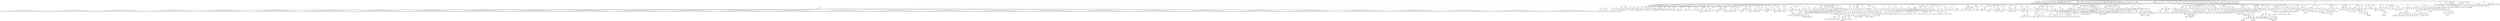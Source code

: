 digraph{
    node [shape=box]
    0 [label="0 Root\l--------"]
    0 -> 2
    2 [label="2 Use Bitmap"]
    2 -> 
    0 [label="0 Root\l--------"]
    0 -> 4
    4 [label="4 Use Draw"]
    4 -> 
    0 [label="0 Root\l--------"]
    0 -> 6
    6 [label="6 Var Declare\l-----------------\lmapa"]
    7 [label ="6 Var : mapa"]
    6 -> 7
    7 [label="7 Integer\l0"]
    0 [label="0 Root\l--------"]
    0 -> 8
    8 [label="8 Constant\l--------"]
    8 -> 9
    9 [label="9 Integer\l31"]
    0 [label="0 Root\l--------"]
    0 -> 10
    10 [label="10 Constant\l--------"]
    10 -> 11
    11 [label="11 Integer\l28"]
    0 [label="0 Root\l--------"]
    0 -> 12
    12 [label="12 Constant\l--------"]
    12 -> 13
    13 [label="13 Integer\l8"]
    0 [label="0 Root\l--------"]
    0 -> 14
    14 [label="14 Constant\l--------"]
    14 -> 15
    15 [label="15 Integer\l0"]
    0 [label="0 Root\l--------"]
    0 -> 16
    16 [label="16 Constant\l--------"]
    16 -> 17
    17 [label="17 Integer\l24"]
    0 [label="0 Root\l--------"]
    0 -> 18
    18 [label="18 Constant\l--------"]
    18 -> 19
    19 [label="19 Integer\l14"]
    0 [label="0 Root\l--------"]
    0 -> 20
    20 [label="20 Constant\l--------"]
    20 -> 21
    21 [label="21 Integer\l17"]
    0 [label="0 Root\l--------"]
    0 -> 22
    22 [label="22 Expression"]
    22 -> 23
    23 [label="23 Function Declare\l-----------------------\lIniMap"]
    23 -> 24
    24 [label="24 Block"]
    24 -> 25
    25 [label="25 Expression"]
    25 -> 27
    27 [label="27 Assign\l-------------\l="]
    27 -> 26
    26 [label="26 Identifier\lmapa"]
    27 -> 58
    58 [label="58 Array"]
    58 -> 30
    30 [label="30 Array"]
    30 -> 29
    29 [label="29 Integer\l0"]
    30 -> 31
    31 [label="31 Integer\l0"]
    30 -> 32
    32 [label="32 Integer\l0"]
    30 -> 33
    33 [label="33 Integer\l0"]
    30 -> 34
    34 [label="34 Integer\l0"]
    30 -> 35
    35 [label="35 Integer\l0"]
    30 -> 36
    36 [label="36 Integer\l0"]
    30 -> 37
    37 [label="37 Integer\l0"]
    30 -> 38
    38 [label="38 Integer\l0"]
    30 -> 39
    39 [label="39 Integer\l0"]
    30 -> 40
    40 [label="40 Integer\l0"]
    30 -> 41
    41 [label="41 Integer\l0"]
    30 -> 42
    42 [label="42 Integer\l0"]
    30 -> 43
    43 [label="43 Integer\l0"]
    30 -> 44
    44 [label="44 Integer\l0"]
    30 -> 45
    45 [label="45 Integer\l0"]
    30 -> 46
    46 [label="46 Integer\l0"]
    30 -> 47
    47 [label="47 Integer\l0"]
    30 -> 48
    48 [label="48 Integer\l0"]
    30 -> 49
    49 [label="49 Integer\l0"]
    30 -> 50
    50 [label="50 Integer\l0"]
    30 -> 51
    51 [label="51 Integer\l0"]
    30 -> 52
    52 [label="52 Integer\l0"]
    30 -> 53
    53 [label="53 Integer\l0"]
    30 -> 54
    54 [label="54 Integer\l0"]
    30 -> 55
    55 [label="55 Integer\l0"]
    30 -> 56
    56 [label="56 Integer\l0"]
    30 -> 57
    57 [label="57 Integer\l0"]
    58 -> 60
    60 [label="60 Array"]
    60 -> 59
    59 [label="59 Integer\l0"]
    60 -> 61
    61 [label="61 Integer\l2"]
    60 -> 62
    62 [label="62 Integer\l2"]
    60 -> 63
    63 [label="63 Integer\l2"]
    60 -> 64
    64 [label="64 Integer\l2"]
    60 -> 65
    65 [label="65 Integer\l2"]
    60 -> 66
    66 [label="66 Integer\l2"]
    60 -> 67
    67 [label="67 Integer\l2"]
    60 -> 68
    68 [label="68 Integer\l2"]
    60 -> 69
    69 [label="69 Integer\l2"]
    60 -> 70
    70 [label="70 Integer\l2"]
    60 -> 71
    71 [label="71 Integer\l2"]
    60 -> 72
    72 [label="72 Integer\l2"]
    60 -> 73
    73 [label="73 Integer\l0"]
    60 -> 74
    74 [label="74 Integer\l0"]
    60 -> 75
    75 [label="75 Integer\l2"]
    60 -> 76
    76 [label="76 Integer\l2"]
    60 -> 77
    77 [label="77 Integer\l2"]
    60 -> 78
    78 [label="78 Integer\l2"]
    60 -> 79
    79 [label="79 Integer\l2"]
    60 -> 80
    80 [label="80 Integer\l2"]
    60 -> 81
    81 [label="81 Integer\l2"]
    60 -> 82
    82 [label="82 Integer\l2"]
    60 -> 83
    83 [label="83 Integer\l2"]
    60 -> 84
    84 [label="84 Integer\l2"]
    60 -> 85
    85 [label="85 Integer\l2"]
    60 -> 86
    86 [label="86 Integer\l2"]
    60 -> 87
    87 [label="87 Integer\l0"]
    58 -> 89
    89 [label="89 Array"]
    89 -> 88
    88 [label="88 Integer\l0"]
    89 -> 90
    90 [label="90 Integer\l2"]
    89 -> 91
    91 [label="91 Integer\l0"]
    89 -> 92
    92 [label="92 Integer\l0"]
    89 -> 93
    93 [label="93 Integer\l0"]
    89 -> 94
    94 [label="94 Integer\l0"]
    89 -> 95
    95 [label="95 Integer\l2"]
    89 -> 96
    96 [label="96 Integer\l0"]
    89 -> 97
    97 [label="97 Integer\l0"]
    89 -> 98
    98 [label="98 Integer\l0"]
    89 -> 99
    99 [label="99 Integer\l0"]
    89 -> 100
    100 [label="100 Integer\l0"]
    89 -> 101
    101 [label="101 Integer\l2"]
    89 -> 102
    102 [label="102 Integer\l0"]
    89 -> 103
    103 [label="103 Integer\l0"]
    89 -> 104
    104 [label="104 Integer\l2"]
    89 -> 105
    105 [label="105 Integer\l0"]
    89 -> 106
    106 [label="106 Integer\l0"]
    89 -> 107
    107 [label="107 Integer\l0"]
    89 -> 108
    108 [label="108 Integer\l0"]
    89 -> 109
    109 [label="109 Integer\l0"]
    89 -> 110
    110 [label="110 Integer\l2"]
    89 -> 111
    111 [label="111 Integer\l0"]
    89 -> 112
    112 [label="112 Integer\l0"]
    89 -> 113
    113 [label="113 Integer\l0"]
    89 -> 114
    114 [label="114 Integer\l0"]
    89 -> 115
    115 [label="115 Integer\l2"]
    89 -> 116
    116 [label="116 Integer\l0"]
    58 -> 118
    118 [label="118 Array"]
    118 -> 117
    117 [label="117 Integer\l0"]
    118 -> 119
    119 [label="119 Integer\l3"]
    118 -> 120
    120 [label="120 Integer\l0"]
    118 -> 121
    121 [label="121 Integer\l0"]
    118 -> 122
    122 [label="122 Integer\l0"]
    118 -> 123
    123 [label="123 Integer\l0"]
    118 -> 124
    124 [label="124 Integer\l2"]
    118 -> 125
    125 [label="125 Integer\l0"]
    118 -> 126
    126 [label="126 Integer\l0"]
    118 -> 127
    127 [label="127 Integer\l0"]
    118 -> 128
    128 [label="128 Integer\l0"]
    118 -> 129
    129 [label="129 Integer\l0"]
    118 -> 130
    130 [label="130 Integer\l2"]
    118 -> 131
    131 [label="131 Integer\l0"]
    118 -> 132
    132 [label="132 Integer\l0"]
    118 -> 133
    133 [label="133 Integer\l2"]
    118 -> 134
    134 [label="134 Integer\l0"]
    118 -> 135
    135 [label="135 Integer\l0"]
    118 -> 136
    136 [label="136 Integer\l0"]
    118 -> 137
    137 [label="137 Integer\l0"]
    118 -> 138
    138 [label="138 Integer\l0"]
    118 -> 139
    139 [label="139 Integer\l2"]
    118 -> 140
    140 [label="140 Integer\l0"]
    118 -> 141
    141 [label="141 Integer\l0"]
    118 -> 142
    142 [label="142 Integer\l0"]
    118 -> 143
    143 [label="143 Integer\l0"]
    118 -> 144
    144 [label="144 Integer\l3"]
    118 -> 145
    145 [label="145 Integer\l0"]
    58 -> 147
    147 [label="147 Array"]
    147 -> 146
    146 [label="146 Integer\l0"]
    147 -> 148
    148 [label="148 Integer\l2"]
    147 -> 149
    149 [label="149 Integer\l0"]
    147 -> 150
    150 [label="150 Integer\l0"]
    147 -> 151
    151 [label="151 Integer\l0"]
    147 -> 152
    152 [label="152 Integer\l0"]
    147 -> 153
    153 [label="153 Integer\l2"]
    147 -> 154
    154 [label="154 Integer\l0"]
    147 -> 155
    155 [label="155 Integer\l0"]
    147 -> 156
    156 [label="156 Integer\l0"]
    147 -> 157
    157 [label="157 Integer\l0"]
    147 -> 158
    158 [label="158 Integer\l0"]
    147 -> 159
    159 [label="159 Integer\l2"]
    147 -> 160
    160 [label="160 Integer\l0"]
    147 -> 161
    161 [label="161 Integer\l0"]
    147 -> 162
    162 [label="162 Integer\l2"]
    147 -> 163
    163 [label="163 Integer\l0"]
    147 -> 164
    164 [label="164 Integer\l0"]
    147 -> 165
    165 [label="165 Integer\l0"]
    147 -> 166
    166 [label="166 Integer\l0"]
    147 -> 167
    167 [label="167 Integer\l0"]
    147 -> 168
    168 [label="168 Integer\l2"]
    147 -> 169
    169 [label="169 Integer\l0"]
    147 -> 170
    170 [label="170 Integer\l0"]
    147 -> 171
    171 [label="171 Integer\l0"]
    147 -> 172
    172 [label="172 Integer\l0"]
    147 -> 173
    173 [label="173 Integer\l2"]
    147 -> 174
    174 [label="174 Integer\l0"]
    58 -> 176
    176 [label="176 Array"]
    176 -> 175
    175 [label="175 Integer\l0"]
    176 -> 177
    177 [label="177 Integer\l2"]
    176 -> 178
    178 [label="178 Integer\l2"]
    176 -> 179
    179 [label="179 Integer\l2"]
    176 -> 180
    180 [label="180 Integer\l2"]
    176 -> 181
    181 [label="181 Integer\l2"]
    176 -> 182
    182 [label="182 Integer\l2"]
    176 -> 183
    183 [label="183 Integer\l2"]
    176 -> 184
    184 [label="184 Integer\l2"]
    176 -> 185
    185 [label="185 Integer\l2"]
    176 -> 186
    186 [label="186 Integer\l2"]
    176 -> 187
    187 [label="187 Integer\l2"]
    176 -> 188
    188 [label="188 Integer\l2"]
    176 -> 189
    189 [label="189 Integer\l2"]
    176 -> 190
    190 [label="190 Integer\l2"]
    176 -> 191
    191 [label="191 Integer\l2"]
    176 -> 192
    192 [label="192 Integer\l2"]
    176 -> 193
    193 [label="193 Integer\l2"]
    176 -> 194
    194 [label="194 Integer\l2"]
    176 -> 195
    195 [label="195 Integer\l2"]
    176 -> 196
    196 [label="196 Integer\l2"]
    176 -> 197
    197 [label="197 Integer\l2"]
    176 -> 198
    198 [label="198 Integer\l2"]
    176 -> 199
    199 [label="199 Integer\l2"]
    176 -> 200
    200 [label="200 Integer\l2"]
    176 -> 201
    201 [label="201 Integer\l2"]
    176 -> 202
    202 [label="202 Integer\l2"]
    176 -> 203
    203 [label="203 Integer\l0"]
    58 -> 205
    205 [label="205 Array"]
    205 -> 204
    204 [label="204 Integer\l0"]
    205 -> 206
    206 [label="206 Integer\l2"]
    205 -> 207
    207 [label="207 Integer\l0"]
    205 -> 208
    208 [label="208 Integer\l0"]
    205 -> 209
    209 [label="209 Integer\l0"]
    205 -> 210
    210 [label="210 Integer\l0"]
    205 -> 211
    211 [label="211 Integer\l2"]
    205 -> 212
    212 [label="212 Integer\l0"]
    205 -> 213
    213 [label="213 Integer\l0"]
    205 -> 214
    214 [label="214 Integer\l2"]
    205 -> 215
    215 [label="215 Integer\l0"]
    205 -> 216
    216 [label="216 Integer\l0"]
    205 -> 217
    217 [label="217 Integer\l0"]
    205 -> 218
    218 [label="218 Integer\l0"]
    205 -> 219
    219 [label="219 Integer\l0"]
    205 -> 220
    220 [label="220 Integer\l0"]
    205 -> 221
    221 [label="221 Integer\l0"]
    205 -> 222
    222 [label="222 Integer\l0"]
    205 -> 223
    223 [label="223 Integer\l2"]
    205 -> 224
    224 [label="224 Integer\l0"]
    205 -> 225
    225 [label="225 Integer\l0"]
    205 -> 226
    226 [label="226 Integer\l2"]
    205 -> 227
    227 [label="227 Integer\l0"]
    205 -> 228
    228 [label="228 Integer\l0"]
    205 -> 229
    229 [label="229 Integer\l0"]
    205 -> 230
    230 [label="230 Integer\l0"]
    205 -> 231
    231 [label="231 Integer\l2"]
    205 -> 232
    232 [label="232 Integer\l0"]
    58 -> 234
    234 [label="234 Array"]
    234 -> 233
    233 [label="233 Integer\l0"]
    234 -> 235
    235 [label="235 Integer\l2"]
    234 -> 236
    236 [label="236 Integer\l0"]
    234 -> 237
    237 [label="237 Integer\l0"]
    234 -> 238
    238 [label="238 Integer\l0"]
    234 -> 239
    239 [label="239 Integer\l0"]
    234 -> 240
    240 [label="240 Integer\l2"]
    234 -> 241
    241 [label="241 Integer\l0"]
    234 -> 242
    242 [label="242 Integer\l0"]
    234 -> 243
    243 [label="243 Integer\l2"]
    234 -> 244
    244 [label="244 Integer\l0"]
    234 -> 245
    245 [label="245 Integer\l0"]
    234 -> 246
    246 [label="246 Integer\l0"]
    234 -> 247
    247 [label="247 Integer\l0"]
    234 -> 248
    248 [label="248 Integer\l0"]
    234 -> 249
    249 [label="249 Integer\l0"]
    234 -> 250
    250 [label="250 Integer\l0"]
    234 -> 251
    251 [label="251 Integer\l0"]
    234 -> 252
    252 [label="252 Integer\l2"]
    234 -> 253
    253 [label="253 Integer\l0"]
    234 -> 254
    254 [label="254 Integer\l0"]
    234 -> 255
    255 [label="255 Integer\l2"]
    234 -> 256
    256 [label="256 Integer\l0"]
    234 -> 257
    257 [label="257 Integer\l0"]
    234 -> 258
    258 [label="258 Integer\l0"]
    234 -> 259
    259 [label="259 Integer\l0"]
    234 -> 260
    260 [label="260 Integer\l2"]
    234 -> 261
    261 [label="261 Integer\l0"]
    58 -> 263
    263 [label="263 Array"]
    263 -> 262
    262 [label="262 Integer\l0"]
    263 -> 264
    264 [label="264 Integer\l2"]
    263 -> 265
    265 [label="265 Integer\l2"]
    263 -> 266
    266 [label="266 Integer\l2"]
    263 -> 267
    267 [label="267 Integer\l2"]
    263 -> 268
    268 [label="268 Integer\l2"]
    263 -> 269
    269 [label="269 Integer\l2"]
    263 -> 270
    270 [label="270 Integer\l0"]
    263 -> 271
    271 [label="271 Integer\l0"]
    263 -> 272
    272 [label="272 Integer\l2"]
    263 -> 273
    273 [label="273 Integer\l2"]
    263 -> 274
    274 [label="274 Integer\l2"]
    263 -> 275
    275 [label="275 Integer\l2"]
    263 -> 276
    276 [label="276 Integer\l0"]
    263 -> 277
    277 [label="277 Integer\l0"]
    263 -> 278
    278 [label="278 Integer\l2"]
    263 -> 279
    279 [label="279 Integer\l2"]
    263 -> 280
    280 [label="280 Integer\l2"]
    263 -> 281
    281 [label="281 Integer\l2"]
    263 -> 282
    282 [label="282 Integer\l0"]
    263 -> 283
    283 [label="283 Integer\l0"]
    263 -> 284
    284 [label="284 Integer\l2"]
    263 -> 285
    285 [label="285 Integer\l2"]
    263 -> 286
    286 [label="286 Integer\l2"]
    263 -> 287
    287 [label="287 Integer\l2"]
    263 -> 288
    288 [label="288 Integer\l2"]
    263 -> 289
    289 [label="289 Integer\l2"]
    263 -> 290
    290 [label="290 Integer\l0"]
    58 -> 292
    292 [label="292 Array"]
    292 -> 291
    291 [label="291 Integer\l0"]
    292 -> 293
    293 [label="293 Integer\l0"]
    292 -> 294
    294 [label="294 Integer\l0"]
    292 -> 295
    295 [label="295 Integer\l0"]
    292 -> 296
    296 [label="296 Integer\l0"]
    292 -> 297
    297 [label="297 Integer\l0"]
    292 -> 298
    298 [label="298 Integer\l2"]
    292 -> 299
    299 [label="299 Integer\l0"]
    292 -> 300
    300 [label="300 Integer\l0"]
    292 -> 301
    301 [label="301 Integer\l0"]
    292 -> 302
    302 [label="302 Integer\l0"]
    292 -> 303
    303 [label="303 Integer\l0"]
    292 -> 304
    304 [label="304 Integer\l1"]
    292 -> 305
    305 [label="305 Integer\l0"]
    292 -> 306
    306 [label="306 Integer\l0"]
    292 -> 307
    307 [label="307 Integer\l1"]
    292 -> 308
    308 [label="308 Integer\l0"]
    292 -> 309
    309 [label="309 Integer\l0"]
    292 -> 310
    310 [label="310 Integer\l0"]
    292 -> 311
    311 [label="311 Integer\l0"]
    292 -> 312
    312 [label="312 Integer\l0"]
    292 -> 313
    313 [label="313 Integer\l2"]
    292 -> 314
    314 [label="314 Integer\l0"]
    292 -> 315
    315 [label="315 Integer\l0"]
    292 -> 316
    316 [label="316 Integer\l0"]
    292 -> 317
    317 [label="317 Integer\l0"]
    292 -> 318
    318 [label="318 Integer\l0"]
    292 -> 319
    319 [label="319 Integer\l0"]
    58 -> 321
    321 [label="321 Array"]
    321 -> 320
    320 [label="320 Integer\l0"]
    321 -> 322
    322 [label="322 Integer\l0"]
    321 -> 323
    323 [label="323 Integer\l0"]
    321 -> 324
    324 [label="324 Integer\l0"]
    321 -> 325
    325 [label="325 Integer\l0"]
    321 -> 326
    326 [label="326 Integer\l0"]
    321 -> 327
    327 [label="327 Integer\l2"]
    321 -> 328
    328 [label="328 Integer\l0"]
    321 -> 329
    329 [label="329 Integer\l0"]
    321 -> 330
    330 [label="330 Integer\l0"]
    321 -> 331
    331 [label="331 Integer\l0"]
    321 -> 332
    332 [label="332 Integer\l0"]
    321 -> 333
    333 [label="333 Integer\l1"]
    321 -> 334
    334 [label="334 Integer\l0"]
    321 -> 335
    335 [label="335 Integer\l0"]
    321 -> 336
    336 [label="336 Integer\l1"]
    321 -> 337
    337 [label="337 Integer\l0"]
    321 -> 338
    338 [label="338 Integer\l0"]
    321 -> 339
    339 [label="339 Integer\l0"]
    321 -> 340
    340 [label="340 Integer\l0"]
    321 -> 341
    341 [label="341 Integer\l0"]
    321 -> 342
    342 [label="342 Integer\l2"]
    321 -> 343
    343 [label="343 Integer\l0"]
    321 -> 344
    344 [label="344 Integer\l0"]
    321 -> 345
    345 [label="345 Integer\l0"]
    321 -> 346
    346 [label="346 Integer\l0"]
    321 -> 347
    347 [label="347 Integer\l0"]
    321 -> 348
    348 [label="348 Integer\l0"]
    58 -> 350
    350 [label="350 Array"]
    350 -> 349
    349 [label="349 Integer\l0"]
    350 -> 351
    351 [label="351 Integer\l0"]
    350 -> 352
    352 [label="352 Integer\l0"]
    350 -> 353
    353 [label="353 Integer\l0"]
    350 -> 354
    354 [label="354 Integer\l0"]
    350 -> 355
    355 [label="355 Integer\l0"]
    350 -> 356
    356 [label="356 Integer\l2"]
    350 -> 357
    357 [label="357 Integer\l0"]
    350 -> 358
    358 [label="358 Integer\l0"]
    350 -> 359
    359 [label="359 Integer\l1"]
    350 -> 360
    360 [label="360 Integer\l1"]
    350 -> 361
    361 [label="361 Integer\l1"]
    350 -> 362
    362 [label="362 Integer\l1"]
    350 -> 363
    363 [label="363 Integer\l1"]
    350 -> 364
    364 [label="364 Integer\l1"]
    350 -> 365
    365 [label="365 Integer\l1"]
    350 -> 366
    366 [label="366 Integer\l1"]
    350 -> 367
    367 [label="367 Integer\l1"]
    350 -> 368
    368 [label="368 Integer\l1"]
    350 -> 369
    369 [label="369 Integer\l0"]
    350 -> 370
    370 [label="370 Integer\l0"]
    350 -> 371
    371 [label="371 Integer\l2"]
    350 -> 372
    372 [label="372 Integer\l0"]
    350 -> 373
    373 [label="373 Integer\l0"]
    350 -> 374
    374 [label="374 Integer\l0"]
    350 -> 375
    375 [label="375 Integer\l0"]
    350 -> 376
    376 [label="376 Integer\l0"]
    350 -> 377
    377 [label="377 Integer\l0"]
    58 -> 379
    379 [label="379 Array"]
    379 -> 378
    378 [label="378 Integer\l0"]
    379 -> 380
    380 [label="380 Integer\l0"]
    379 -> 381
    381 [label="381 Integer\l0"]
    379 -> 382
    382 [label="382 Integer\l0"]
    379 -> 383
    383 [label="383 Integer\l0"]
    379 -> 384
    384 [label="384 Integer\l0"]
    379 -> 385
    385 [label="385 Integer\l2"]
    379 -> 386
    386 [label="386 Integer\l0"]
    379 -> 387
    387 [label="387 Integer\l0"]
    379 -> 388
    388 [label="388 Integer\l1"]
    379 -> 389
    389 [label="389 Integer\l0"]
    379 -> 390
    390 [label="390 Integer\l0"]
    379 -> 391
    391 [label="391 Integer\l0"]
    379 -> 392
    392 [label="392 Integer\l4"]
    379 -> 393
    393 [label="393 Integer\l4"]
    379 -> 394
    394 [label="394 Integer\l0"]
    379 -> 395
    395 [label="395 Integer\l0"]
    379 -> 396
    396 [label="396 Integer\l0"]
    379 -> 397
    397 [label="397 Integer\l1"]
    379 -> 398
    398 [label="398 Integer\l0"]
    379 -> 399
    399 [label="399 Integer\l0"]
    379 -> 400
    400 [label="400 Integer\l2"]
    379 -> 401
    401 [label="401 Integer\l0"]
    379 -> 402
    402 [label="402 Integer\l0"]
    379 -> 403
    403 [label="403 Integer\l0"]
    379 -> 404
    404 [label="404 Integer\l0"]
    379 -> 405
    405 [label="405 Integer\l0"]
    379 -> 406
    406 [label="406 Integer\l0"]
    58 -> 408
    408 [label="408 Array"]
    408 -> 407
    407 [label="407 Integer\l0"]
    408 -> 409
    409 [label="409 Integer\l0"]
    408 -> 410
    410 [label="410 Integer\l0"]
    408 -> 411
    411 [label="411 Integer\l0"]
    408 -> 412
    412 [label="412 Integer\l0"]
    408 -> 413
    413 [label="413 Integer\l0"]
    408 -> 414
    414 [label="414 Integer\l2"]
    408 -> 415
    415 [label="415 Integer\l0"]
    408 -> 416
    416 [label="416 Integer\l0"]
    408 -> 417
    417 [label="417 Integer\l1"]
    408 -> 418
    418 [label="418 Integer\l0"]
    408 -> 419
    419 [label="419 Integer\l4"]
    408 -> 420
    420 [label="420 Integer\l4"]
    408 -> 421
    421 [label="421 Integer\l4"]
    408 -> 422
    422 [label="422 Integer\l4"]
    408 -> 423
    423 [label="423 Integer\l4"]
    408 -> 424
    424 [label="424 Integer\l4"]
    408 -> 425
    425 [label="425 Integer\l0"]
    408 -> 426
    426 [label="426 Integer\l1"]
    408 -> 427
    427 [label="427 Integer\l0"]
    408 -> 428
    428 [label="428 Integer\l0"]
    408 -> 429
    429 [label="429 Integer\l2"]
    408 -> 430
    430 [label="430 Integer\l0"]
    408 -> 431
    431 [label="431 Integer\l0"]
    408 -> 432
    432 [label="432 Integer\l0"]
    408 -> 433
    433 [label="433 Integer\l0"]
    408 -> 434
    434 [label="434 Integer\l0"]
    408 -> 435
    435 [label="435 Integer\l0"]
    58 -> 437
    437 [label="437 Array"]
    437 -> 436
    436 [label="436 Integer\l1"]
    437 -> 438
    438 [label="438 Integer\l1"]
    437 -> 439
    439 [label="439 Integer\l1"]
    437 -> 440
    440 [label="440 Integer\l1"]
    437 -> 441
    441 [label="441 Integer\l1"]
    437 -> 442
    442 [label="442 Integer\l1"]
    437 -> 443
    443 [label="443 Integer\l2"]
    437 -> 444
    444 [label="444 Integer\l0"]
    437 -> 445
    445 [label="445 Integer\l0"]
    437 -> 446
    446 [label="446 Integer\l1"]
    437 -> 447
    447 [label="447 Integer\l0"]
    437 -> 448
    448 [label="448 Integer\l4"]
    437 -> 449
    449 [label="449 Integer\l4"]
    437 -> 450
    450 [label="450 Integer\l4"]
    437 -> 451
    451 [label="451 Integer\l4"]
    437 -> 452
    452 [label="452 Integer\l4"]
    437 -> 453
    453 [label="453 Integer\l4"]
    437 -> 454
    454 [label="454 Integer\l0"]
    437 -> 455
    455 [label="455 Integer\l1"]
    437 -> 456
    456 [label="456 Integer\l0"]
    437 -> 457
    457 [label="457 Integer\l0"]
    437 -> 458
    458 [label="458 Integer\l2"]
    437 -> 459
    459 [label="459 Integer\l1"]
    437 -> 460
    460 [label="460 Integer\l1"]
    437 -> 461
    461 [label="461 Integer\l1"]
    437 -> 462
    462 [label="462 Integer\l1"]
    437 -> 463
    463 [label="463 Integer\l1"]
    437 -> 464
    464 [label="464 Integer\l1"]
    58 -> 466
    466 [label="466 Array"]
    466 -> 465
    465 [label="465 Integer\l0"]
    466 -> 467
    467 [label="467 Integer\l0"]
    466 -> 468
    468 [label="468 Integer\l0"]
    466 -> 469
    469 [label="469 Integer\l0"]
    466 -> 470
    470 [label="470 Integer\l0"]
    466 -> 471
    471 [label="471 Integer\l0"]
    466 -> 472
    472 [label="472 Integer\l2"]
    466 -> 473
    473 [label="473 Integer\l0"]
    466 -> 474
    474 [label="474 Integer\l0"]
    466 -> 475
    475 [label="475 Integer\l1"]
    466 -> 476
    476 [label="476 Integer\l0"]
    466 -> 477
    477 [label="477 Integer\l4"]
    466 -> 478
    478 [label="478 Integer\l4"]
    466 -> 479
    479 [label="479 Integer\l4"]
    466 -> 480
    480 [label="480 Integer\l4"]
    466 -> 481
    481 [label="481 Integer\l4"]
    466 -> 482
    482 [label="482 Integer\l4"]
    466 -> 483
    483 [label="483 Integer\l0"]
    466 -> 484
    484 [label="484 Integer\l1"]
    466 -> 485
    485 [label="485 Integer\l0"]
    466 -> 486
    486 [label="486 Integer\l0"]
    466 -> 487
    487 [label="487 Integer\l2"]
    466 -> 488
    488 [label="488 Integer\l0"]
    466 -> 489
    489 [label="489 Integer\l0"]
    466 -> 490
    490 [label="490 Integer\l0"]
    466 -> 491
    491 [label="491 Integer\l0"]
    466 -> 492
    492 [label="492 Integer\l0"]
    466 -> 493
    493 [label="493 Integer\l0"]
    58 -> 495
    495 [label="495 Array"]
    495 -> 494
    494 [label="494 Integer\l0"]
    495 -> 496
    496 [label="496 Integer\l0"]
    495 -> 497
    497 [label="497 Integer\l0"]
    495 -> 498
    498 [label="498 Integer\l0"]
    495 -> 499
    499 [label="499 Integer\l0"]
    495 -> 500
    500 [label="500 Integer\l0"]
    495 -> 501
    501 [label="501 Integer\l2"]
    495 -> 502
    502 [label="502 Integer\l0"]
    495 -> 503
    503 [label="503 Integer\l0"]
    495 -> 504
    504 [label="504 Integer\l1"]
    495 -> 505
    505 [label="505 Integer\l0"]
    495 -> 506
    506 [label="506 Integer\l0"]
    495 -> 507
    507 [label="507 Integer\l0"]
    495 -> 508
    508 [label="508 Integer\l0"]
    495 -> 509
    509 [label="509 Integer\l0"]
    495 -> 510
    510 [label="510 Integer\l0"]
    495 -> 511
    511 [label="511 Integer\l0"]
    495 -> 512
    512 [label="512 Integer\l0"]
    495 -> 513
    513 [label="513 Integer\l1"]
    495 -> 514
    514 [label="514 Integer\l0"]
    495 -> 515
    515 [label="515 Integer\l0"]
    495 -> 516
    516 [label="516 Integer\l2"]
    495 -> 517
    517 [label="517 Integer\l0"]
    495 -> 518
    518 [label="518 Integer\l0"]
    495 -> 519
    519 [label="519 Integer\l0"]
    495 -> 520
    520 [label="520 Integer\l0"]
    495 -> 521
    521 [label="521 Integer\l0"]
    495 -> 522
    522 [label="522 Integer\l0"]
    58 -> 524
    524 [label="524 Array"]
    524 -> 523
    523 [label="523 Integer\l0"]
    524 -> 525
    525 [label="525 Integer\l0"]
    524 -> 526
    526 [label="526 Integer\l0"]
    524 -> 527
    527 [label="527 Integer\l0"]
    524 -> 528
    528 [label="528 Integer\l0"]
    524 -> 529
    529 [label="529 Integer\l0"]
    524 -> 530
    530 [label="530 Integer\l2"]
    524 -> 531
    531 [label="531 Integer\l0"]
    524 -> 532
    532 [label="532 Integer\l0"]
    524 -> 533
    533 [label="533 Integer\l1"]
    524 -> 534
    534 [label="534 Integer\l1"]
    524 -> 535
    535 [label="535 Integer\l1"]
    524 -> 536
    536 [label="536 Integer\l1"]
    524 -> 537
    537 [label="537 Integer\l5"]
    524 -> 538
    538 [label="538 Integer\l1"]
    524 -> 539
    539 [label="539 Integer\l1"]
    524 -> 540
    540 [label="540 Integer\l1"]
    524 -> 541
    541 [label="541 Integer\l1"]
    524 -> 542
    542 [label="542 Integer\l1"]
    524 -> 543
    543 [label="543 Integer\l0"]
    524 -> 544
    544 [label="544 Integer\l0"]
    524 -> 545
    545 [label="545 Integer\l2"]
    524 -> 546
    546 [label="546 Integer\l0"]
    524 -> 547
    547 [label="547 Integer\l0"]
    524 -> 548
    548 [label="548 Integer\l0"]
    524 -> 549
    549 [label="549 Integer\l0"]
    524 -> 550
    550 [label="550 Integer\l0"]
    524 -> 551
    551 [label="551 Integer\l0"]
    58 -> 553
    553 [label="553 Array"]
    553 -> 552
    552 [label="552 Integer\l0"]
    553 -> 554
    554 [label="554 Integer\l0"]
    553 -> 555
    555 [label="555 Integer\l0"]
    553 -> 556
    556 [label="556 Integer\l0"]
    553 -> 557
    557 [label="557 Integer\l0"]
    553 -> 558
    558 [label="558 Integer\l0"]
    553 -> 559
    559 [label="559 Integer\l2"]
    553 -> 560
    560 [label="560 Integer\l0"]
    553 -> 561
    561 [label="561 Integer\l0"]
    553 -> 562
    562 [label="562 Integer\l1"]
    553 -> 563
    563 [label="563 Integer\l0"]
    553 -> 564
    564 [label="564 Integer\l0"]
    553 -> 565
    565 [label="565 Integer\l0"]
    553 -> 566
    566 [label="566 Integer\l0"]
    553 -> 567
    567 [label="567 Integer\l0"]
    553 -> 568
    568 [label="568 Integer\l0"]
    553 -> 569
    569 [label="569 Integer\l0"]
    553 -> 570
    570 [label="570 Integer\l0"]
    553 -> 571
    571 [label="571 Integer\l1"]
    553 -> 572
    572 [label="572 Integer\l0"]
    553 -> 573
    573 [label="573 Integer\l0"]
    553 -> 574
    574 [label="574 Integer\l2"]
    553 -> 575
    575 [label="575 Integer\l0"]
    553 -> 576
    576 [label="576 Integer\l0"]
    553 -> 577
    577 [label="577 Integer\l0"]
    553 -> 578
    578 [label="578 Integer\l0"]
    553 -> 579
    579 [label="579 Integer\l0"]
    553 -> 580
    580 [label="580 Integer\l0"]
    58 -> 582
    582 [label="582 Array"]
    582 -> 581
    581 [label="581 Integer\l0"]
    582 -> 583
    583 [label="583 Integer\l0"]
    582 -> 584
    584 [label="584 Integer\l0"]
    582 -> 585
    585 [label="585 Integer\l0"]
    582 -> 586
    586 [label="586 Integer\l0"]
    582 -> 587
    587 [label="587 Integer\l0"]
    582 -> 588
    588 [label="588 Integer\l2"]
    582 -> 589
    589 [label="589 Integer\l0"]
    582 -> 590
    590 [label="590 Integer\l0"]
    582 -> 591
    591 [label="591 Integer\l1"]
    582 -> 592
    592 [label="592 Integer\l0"]
    582 -> 593
    593 [label="593 Integer\l0"]
    582 -> 594
    594 [label="594 Integer\l0"]
    582 -> 595
    595 [label="595 Integer\l0"]
    582 -> 596
    596 [label="596 Integer\l0"]
    582 -> 597
    597 [label="597 Integer\l0"]
    582 -> 598
    598 [label="598 Integer\l0"]
    582 -> 599
    599 [label="599 Integer\l0"]
    582 -> 600
    600 [label="600 Integer\l1"]
    582 -> 601
    601 [label="601 Integer\l0"]
    582 -> 602
    602 [label="602 Integer\l0"]
    582 -> 603
    603 [label="603 Integer\l2"]
    582 -> 604
    604 [label="604 Integer\l0"]
    582 -> 605
    605 [label="605 Integer\l0"]
    582 -> 606
    606 [label="606 Integer\l0"]
    582 -> 607
    607 [label="607 Integer\l0"]
    582 -> 608
    608 [label="608 Integer\l0"]
    582 -> 609
    609 [label="609 Integer\l0"]
    58 -> 611
    611 [label="611 Array"]
    611 -> 610
    610 [label="610 Integer\l0"]
    611 -> 612
    612 [label="612 Integer\l2"]
    611 -> 613
    613 [label="613 Integer\l2"]
    611 -> 614
    614 [label="614 Integer\l2"]
    611 -> 615
    615 [label="615 Integer\l2"]
    611 -> 616
    616 [label="616 Integer\l2"]
    611 -> 617
    617 [label="617 Integer\l2"]
    611 -> 618
    618 [label="618 Integer\l2"]
    611 -> 619
    619 [label="619 Integer\l2"]
    611 -> 620
    620 [label="620 Integer\l2"]
    611 -> 621
    621 [label="621 Integer\l2"]
    611 -> 622
    622 [label="622 Integer\l2"]
    611 -> 623
    623 [label="623 Integer\l2"]
    611 -> 624
    624 [label="624 Integer\l0"]
    611 -> 625
    625 [label="625 Integer\l0"]
    611 -> 626
    626 [label="626 Integer\l2"]
    611 -> 627
    627 [label="627 Integer\l2"]
    611 -> 628
    628 [label="628 Integer\l2"]
    611 -> 629
    629 [label="629 Integer\l2"]
    611 -> 630
    630 [label="630 Integer\l2"]
    611 -> 631
    631 [label="631 Integer\l2"]
    611 -> 632
    632 [label="632 Integer\l2"]
    611 -> 633
    633 [label="633 Integer\l2"]
    611 -> 634
    634 [label="634 Integer\l2"]
    611 -> 635
    635 [label="635 Integer\l2"]
    611 -> 636
    636 [label="636 Integer\l2"]
    611 -> 637
    637 [label="637 Integer\l2"]
    611 -> 638
    638 [label="638 Integer\l0"]
    58 -> 640
    640 [label="640 Array"]
    640 -> 639
    639 [label="639 Integer\l0"]
    640 -> 641
    641 [label="641 Integer\l2"]
    640 -> 642
    642 [label="642 Integer\l0"]
    640 -> 643
    643 [label="643 Integer\l0"]
    640 -> 644
    644 [label="644 Integer\l0"]
    640 -> 645
    645 [label="645 Integer\l0"]
    640 -> 646
    646 [label="646 Integer\l2"]
    640 -> 647
    647 [label="647 Integer\l0"]
    640 -> 648
    648 [label="648 Integer\l0"]
    640 -> 649
    649 [label="649 Integer\l0"]
    640 -> 650
    650 [label="650 Integer\l0"]
    640 -> 651
    651 [label="651 Integer\l0"]
    640 -> 652
    652 [label="652 Integer\l2"]
    640 -> 653
    653 [label="653 Integer\l0"]
    640 -> 654
    654 [label="654 Integer\l0"]
    640 -> 655
    655 [label="655 Integer\l2"]
    640 -> 656
    656 [label="656 Integer\l0"]
    640 -> 657
    657 [label="657 Integer\l0"]
    640 -> 658
    658 [label="658 Integer\l0"]
    640 -> 659
    659 [label="659 Integer\l0"]
    640 -> 660
    660 [label="660 Integer\l0"]
    640 -> 661
    661 [label="661 Integer\l2"]
    640 -> 662
    662 [label="662 Integer\l0"]
    640 -> 663
    663 [label="663 Integer\l0"]
    640 -> 664
    664 [label="664 Integer\l0"]
    640 -> 665
    665 [label="665 Integer\l0"]
    640 -> 666
    666 [label="666 Integer\l2"]
    640 -> 667
    667 [label="667 Integer\l0"]
    58 -> 669
    669 [label="669 Array"]
    669 -> 668
    668 [label="668 Integer\l0"]
    669 -> 670
    670 [label="670 Integer\l2"]
    669 -> 671
    671 [label="671 Integer\l0"]
    669 -> 672
    672 [label="672 Integer\l0"]
    669 -> 673
    673 [label="673 Integer\l0"]
    669 -> 674
    674 [label="674 Integer\l0"]
    669 -> 675
    675 [label="675 Integer\l2"]
    669 -> 676
    676 [label="676 Integer\l0"]
    669 -> 677
    677 [label="677 Integer\l0"]
    669 -> 678
    678 [label="678 Integer\l0"]
    669 -> 679
    679 [label="679 Integer\l0"]
    669 -> 680
    680 [label="680 Integer\l0"]
    669 -> 681
    681 [label="681 Integer\l2"]
    669 -> 682
    682 [label="682 Integer\l0"]
    669 -> 683
    683 [label="683 Integer\l0"]
    669 -> 684
    684 [label="684 Integer\l2"]
    669 -> 685
    685 [label="685 Integer\l0"]
    669 -> 686
    686 [label="686 Integer\l0"]
    669 -> 687
    687 [label="687 Integer\l0"]
    669 -> 688
    688 [label="688 Integer\l0"]
    669 -> 689
    689 [label="689 Integer\l0"]
    669 -> 690
    690 [label="690 Integer\l2"]
    669 -> 691
    691 [label="691 Integer\l0"]
    669 -> 692
    692 [label="692 Integer\l0"]
    669 -> 693
    693 [label="693 Integer\l0"]
    669 -> 694
    694 [label="694 Integer\l0"]
    669 -> 695
    695 [label="695 Integer\l2"]
    669 -> 696
    696 [label="696 Integer\l0"]
    58 -> 698
    698 [label="698 Array"]
    698 -> 697
    697 [label="697 Integer\l0"]
    698 -> 699
    699 [label="699 Integer\l3"]
    698 -> 700
    700 [label="700 Integer\l2"]
    698 -> 701
    701 [label="701 Integer\l2"]
    698 -> 702
    702 [label="702 Integer\l0"]
    698 -> 703
    703 [label="703 Integer\l0"]
    698 -> 704
    704 [label="704 Integer\l2"]
    698 -> 705
    705 [label="705 Integer\l2"]
    698 -> 706
    706 [label="706 Integer\l2"]
    698 -> 707
    707 [label="707 Integer\l2"]
    698 -> 708
    708 [label="708 Integer\l2"]
    698 -> 709
    709 [label="709 Integer\l2"]
    698 -> 710
    710 [label="710 Integer\l2"]
    698 -> 711
    711 [label="711 Integer\l1"]
    698 -> 712
    712 [label="712 Integer\l1"]
    698 -> 713
    713 [label="713 Integer\l2"]
    698 -> 714
    714 [label="714 Integer\l2"]
    698 -> 715
    715 [label="715 Integer\l2"]
    698 -> 716
    716 [label="716 Integer\l2"]
    698 -> 717
    717 [label="717 Integer\l2"]
    698 -> 718
    718 [label="718 Integer\l2"]
    698 -> 719
    719 [label="719 Integer\l2"]
    698 -> 720
    720 [label="720 Integer\l0"]
    698 -> 721
    721 [label="721 Integer\l0"]
    698 -> 722
    722 [label="722 Integer\l2"]
    698 -> 723
    723 [label="723 Integer\l2"]
    698 -> 724
    724 [label="724 Integer\l3"]
    698 -> 725
    725 [label="725 Integer\l0"]
    58 -> 727
    727 [label="727 Array"]
    727 -> 726
    726 [label="726 Integer\l0"]
    727 -> 728
    728 [label="728 Integer\l0"]
    727 -> 729
    729 [label="729 Integer\l0"]
    727 -> 730
    730 [label="730 Integer\l2"]
    727 -> 731
    731 [label="731 Integer\l0"]
    727 -> 732
    732 [label="732 Integer\l0"]
    727 -> 733
    733 [label="733 Integer\l2"]
    727 -> 734
    734 [label="734 Integer\l0"]
    727 -> 735
    735 [label="735 Integer\l0"]
    727 -> 736
    736 [label="736 Integer\l2"]
    727 -> 737
    737 [label="737 Integer\l0"]
    727 -> 738
    738 [label="738 Integer\l0"]
    727 -> 739
    739 [label="739 Integer\l0"]
    727 -> 740
    740 [label="740 Integer\l0"]
    727 -> 741
    741 [label="741 Integer\l0"]
    727 -> 742
    742 [label="742 Integer\l0"]
    727 -> 743
    743 [label="743 Integer\l0"]
    727 -> 744
    744 [label="744 Integer\l0"]
    727 -> 745
    745 [label="745 Integer\l2"]
    727 -> 746
    746 [label="746 Integer\l0"]
    727 -> 747
    747 [label="747 Integer\l0"]
    727 -> 748
    748 [label="748 Integer\l2"]
    727 -> 749
    749 [label="749 Integer\l0"]
    727 -> 750
    750 [label="750 Integer\l0"]
    727 -> 751
    751 [label="751 Integer\l2"]
    727 -> 752
    752 [label="752 Integer\l0"]
    727 -> 753
    753 [label="753 Integer\l0"]
    727 -> 754
    754 [label="754 Integer\l0"]
    58 -> 756
    756 [label="756 Array"]
    756 -> 755
    755 [label="755 Integer\l0"]
    756 -> 757
    757 [label="757 Integer\l0"]
    756 -> 758
    758 [label="758 Integer\l0"]
    756 -> 759
    759 [label="759 Integer\l2"]
    756 -> 760
    760 [label="760 Integer\l0"]
    756 -> 761
    761 [label="761 Integer\l0"]
    756 -> 762
    762 [label="762 Integer\l2"]
    756 -> 763
    763 [label="763 Integer\l0"]
    756 -> 764
    764 [label="764 Integer\l0"]
    756 -> 765
    765 [label="765 Integer\l2"]
    756 -> 766
    766 [label="766 Integer\l0"]
    756 -> 767
    767 [label="767 Integer\l0"]
    756 -> 768
    768 [label="768 Integer\l0"]
    756 -> 769
    769 [label="769 Integer\l0"]
    756 -> 770
    770 [label="770 Integer\l0"]
    756 -> 771
    771 [label="771 Integer\l0"]
    756 -> 772
    772 [label="772 Integer\l0"]
    756 -> 773
    773 [label="773 Integer\l0"]
    756 -> 774
    774 [label="774 Integer\l2"]
    756 -> 775
    775 [label="775 Integer\l0"]
    756 -> 776
    776 [label="776 Integer\l0"]
    756 -> 777
    777 [label="777 Integer\l2"]
    756 -> 778
    778 [label="778 Integer\l0"]
    756 -> 779
    779 [label="779 Integer\l0"]
    756 -> 780
    780 [label="780 Integer\l2"]
    756 -> 781
    781 [label="781 Integer\l0"]
    756 -> 782
    782 [label="782 Integer\l0"]
    756 -> 783
    783 [label="783 Integer\l0"]
    58 -> 785
    785 [label="785 Array"]
    785 -> 784
    784 [label="784 Integer\l0"]
    785 -> 786
    786 [label="786 Integer\l2"]
    785 -> 787
    787 [label="787 Integer\l2"]
    785 -> 788
    788 [label="788 Integer\l2"]
    785 -> 789
    789 [label="789 Integer\l2"]
    785 -> 790
    790 [label="790 Integer\l2"]
    785 -> 791
    791 [label="791 Integer\l2"]
    785 -> 792
    792 [label="792 Integer\l0"]
    785 -> 793
    793 [label="793 Integer\l0"]
    785 -> 794
    794 [label="794 Integer\l2"]
    785 -> 795
    795 [label="795 Integer\l2"]
    785 -> 796
    796 [label="796 Integer\l2"]
    785 -> 797
    797 [label="797 Integer\l2"]
    785 -> 798
    798 [label="798 Integer\l0"]
    785 -> 799
    799 [label="799 Integer\l0"]
    785 -> 800
    800 [label="800 Integer\l2"]
    785 -> 801
    801 [label="801 Integer\l2"]
    785 -> 802
    802 [label="802 Integer\l2"]
    785 -> 803
    803 [label="803 Integer\l2"]
    785 -> 804
    804 [label="804 Integer\l0"]
    785 -> 805
    805 [label="805 Integer\l0"]
    785 -> 806
    806 [label="806 Integer\l2"]
    785 -> 807
    807 [label="807 Integer\l2"]
    785 -> 808
    808 [label="808 Integer\l2"]
    785 -> 809
    809 [label="809 Integer\l2"]
    785 -> 810
    810 [label="810 Integer\l2"]
    785 -> 811
    811 [label="811 Integer\l2"]
    785 -> 812
    812 [label="812 Integer\l0"]
    58 -> 814
    814 [label="814 Array"]
    814 -> 813
    813 [label="813 Integer\l0"]
    814 -> 815
    815 [label="815 Integer\l2"]
    814 -> 816
    816 [label="816 Integer\l0"]
    814 -> 817
    817 [label="817 Integer\l0"]
    814 -> 818
    818 [label="818 Integer\l0"]
    814 -> 819
    819 [label="819 Integer\l0"]
    814 -> 820
    820 [label="820 Integer\l0"]
    814 -> 821
    821 [label="821 Integer\l0"]
    814 -> 822
    822 [label="822 Integer\l0"]
    814 -> 823
    823 [label="823 Integer\l0"]
    814 -> 824
    824 [label="824 Integer\l0"]
    814 -> 825
    825 [label="825 Integer\l0"]
    814 -> 826
    826 [label="826 Integer\l2"]
    814 -> 827
    827 [label="827 Integer\l0"]
    814 -> 828
    828 [label="828 Integer\l0"]
    814 -> 829
    829 [label="829 Integer\l2"]
    814 -> 830
    830 [label="830 Integer\l0"]
    814 -> 831
    831 [label="831 Integer\l0"]
    814 -> 832
    832 [label="832 Integer\l0"]
    814 -> 833
    833 [label="833 Integer\l0"]
    814 -> 834
    834 [label="834 Integer\l0"]
    814 -> 835
    835 [label="835 Integer\l0"]
    814 -> 836
    836 [label="836 Integer\l0"]
    814 -> 837
    837 [label="837 Integer\l0"]
    814 -> 838
    838 [label="838 Integer\l0"]
    814 -> 839
    839 [label="839 Integer\l0"]
    814 -> 840
    840 [label="840 Integer\l2"]
    814 -> 841
    841 [label="841 Integer\l0"]
    58 -> 843
    843 [label="843 Array"]
    843 -> 842
    842 [label="842 Integer\l0"]
    843 -> 844
    844 [label="844 Integer\l2"]
    843 -> 845
    845 [label="845 Integer\l0"]
    843 -> 846
    846 [label="846 Integer\l0"]
    843 -> 847
    847 [label="847 Integer\l0"]
    843 -> 848
    848 [label="848 Integer\l0"]
    843 -> 849
    849 [label="849 Integer\l0"]
    843 -> 850
    850 [label="850 Integer\l0"]
    843 -> 851
    851 [label="851 Integer\l0"]
    843 -> 852
    852 [label="852 Integer\l0"]
    843 -> 853
    853 [label="853 Integer\l0"]
    843 -> 854
    854 [label="854 Integer\l0"]
    843 -> 855
    855 [label="855 Integer\l2"]
    843 -> 856
    856 [label="856 Integer\l0"]
    843 -> 857
    857 [label="857 Integer\l0"]
    843 -> 858
    858 [label="858 Integer\l2"]
    843 -> 859
    859 [label="859 Integer\l0"]
    843 -> 860
    860 [label="860 Integer\l0"]
    843 -> 861
    861 [label="861 Integer\l0"]
    843 -> 862
    862 [label="862 Integer\l0"]
    843 -> 863
    863 [label="863 Integer\l0"]
    843 -> 864
    864 [label="864 Integer\l0"]
    843 -> 865
    865 [label="865 Integer\l0"]
    843 -> 866
    866 [label="866 Integer\l0"]
    843 -> 867
    867 [label="867 Integer\l0"]
    843 -> 868
    868 [label="868 Integer\l0"]
    843 -> 869
    869 [label="869 Integer\l2"]
    843 -> 870
    870 [label="870 Integer\l0"]
    58 -> 872
    872 [label="872 Array"]
    872 -> 871
    871 [label="871 Integer\l0"]
    872 -> 873
    873 [label="873 Integer\l2"]
    872 -> 874
    874 [label="874 Integer\l2"]
    872 -> 875
    875 [label="875 Integer\l2"]
    872 -> 876
    876 [label="876 Integer\l2"]
    872 -> 877
    877 [label="877 Integer\l2"]
    872 -> 878
    878 [label="878 Integer\l2"]
    872 -> 879
    879 [label="879 Integer\l2"]
    872 -> 880
    880 [label="880 Integer\l2"]
    872 -> 881
    881 [label="881 Integer\l2"]
    872 -> 882
    882 [label="882 Integer\l2"]
    872 -> 883
    883 [label="883 Integer\l2"]
    872 -> 884
    884 [label="884 Integer\l2"]
    872 -> 885
    885 [label="885 Integer\l2"]
    872 -> 886
    886 [label="886 Integer\l2"]
    872 -> 887
    887 [label="887 Integer\l2"]
    872 -> 888
    888 [label="888 Integer\l2"]
    872 -> 889
    889 [label="889 Integer\l2"]
    872 -> 890
    890 [label="890 Integer\l2"]
    872 -> 891
    891 [label="891 Integer\l2"]
    872 -> 892
    892 [label="892 Integer\l2"]
    872 -> 893
    893 [label="893 Integer\l2"]
    872 -> 894
    894 [label="894 Integer\l2"]
    872 -> 895
    895 [label="895 Integer\l2"]
    872 -> 896
    896 [label="896 Integer\l2"]
    872 -> 897
    897 [label="897 Integer\l2"]
    872 -> 898
    898 [label="898 Integer\l2"]
    872 -> 899
    899 [label="899 Integer\l0"]
    58 -> 901
    901 [label="901 Array"]
    901 -> 900
    900 [label="900 Integer\l0"]
    901 -> 902
    902 [label="902 Integer\l0"]
    901 -> 903
    903 [label="903 Integer\l0"]
    901 -> 904
    904 [label="904 Integer\l0"]
    901 -> 905
    905 [label="905 Integer\l0"]
    901 -> 906
    906 [label="906 Integer\l0"]
    901 -> 907
    907 [label="907 Integer\l0"]
    901 -> 908
    908 [label="908 Integer\l0"]
    901 -> 909
    909 [label="909 Integer\l0"]
    901 -> 910
    910 [label="910 Integer\l0"]
    901 -> 911
    911 [label="911 Integer\l0"]
    901 -> 912
    912 [label="912 Integer\l0"]
    901 -> 913
    913 [label="913 Integer\l0"]
    901 -> 914
    914 [label="914 Integer\l0"]
    901 -> 915
    915 [label="915 Integer\l0"]
    901 -> 916
    916 [label="916 Integer\l0"]
    901 -> 917
    917 [label="917 Integer\l0"]
    901 -> 918
    918 [label="918 Integer\l0"]
    901 -> 919
    919 [label="919 Integer\l0"]
    901 -> 920
    920 [label="920 Integer\l0"]
    901 -> 921
    921 [label="921 Integer\l0"]
    901 -> 922
    922 [label="922 Integer\l0"]
    901 -> 923
    923 [label="923 Integer\l0"]
    901 -> 924
    924 [label="924 Integer\l0"]
    901 -> 925
    925 [label="925 Integer\l0"]
    901 -> 926
    926 [label="926 Integer\l0"]
    901 -> 927
    927 [label="927 Integer\l0"]
    901 -> 928
    928 [label="928 Integer\l0"]
    0 [label="0 Root\l--------"]
    0 -> 930
    930 [label="930 Use Display"]
    930 -> 
    930 [label="930 Use Sprite"]
    930 -> 
    0 [label="0 Root\l--------"]
    0 -> 931
    931 [label="931 Var Declare\l-----------------\ldraw"]
    933 [label ="931 Var : draw"]
    931 -> 933
    933 [label="933 Infix Dot"]
    933 -> 932
    932 [label="932 Identifier\lDisplay"]
    933 -> 934
    934 [label="934 Identifier\ldraw"]
    0 [label="0 Root\l--------"]
    0 -> 935
    935 [label="935 Import\lPacman_Map.aru"]
    0 [label="0 Root\l--------"]
    0 -> 936
    936 [label="936 Enum Declare\l-----------------\lLEFT"]
    939 [label ="936 Var : LEFT"]
    936 -> 939
    939 [label="939 Integer\l2"]
    936 [label="936 Enum Declare\l-----------------\lUP"]
    937 [label ="936 Var : UP"]
    936 -> 937
    937 [label="937 Integer\l0"]
    936 [label="936 Enum Declare\l-----------------\lRIGHT"]
    940 [label ="936 Var : RIGHT"]
    936 -> 940
    940 [label="940 Integer\l3"]
    936 [label="936 Enum Declare\l-----------------\lDOWN"]
    938 [label ="936 Var : DOWN"]
    936 -> 938
    938 [label="938 Integer\l1"]
    0 [label="0 Root\l--------"]
    0 -> 941
    941 [label="941 Enum Declare\l-----------------\lblinky"]
    942 [label ="941 Var : blinky"]
    941 -> 942
    942 [label="942 Integer\l0"]
    941 [label="941 Enum Declare\l-----------------\lpinky"]
    943 [label ="941 Var : pinky"]
    941 -> 943
    943 [label="943 Integer\l1"]
    941 [label="941 Enum Declare\l-----------------\linky"]
    944 [label ="941 Var : inky"]
    941 -> 944
    944 [label="944 Integer\l2"]
    941 [label="941 Enum Declare\l-----------------\lclyde"]
    945 [label ="941 Var : clyde"]
    941 -> 945
    945 [label="945 Integer\l3"]
    0 [label="0 Root\l--------"]
    0 -> 946
    946 [label="946 Enum Declare\l-----------------\lhoused"]
    951 [label ="946 Var : housed"]
    946 -> 951
    951 [label="951 Integer\l4"]
    946 [label="946 Enum Declare\l-----------------\lchase"]
    947 [label ="946 Var : chase"]
    946 -> 947
    947 [label="947 Integer\l0"]
    946 [label="946 Enum Declare\l-----------------\lscatter"]
    948 [label ="946 Var : scatter"]
    946 -> 948
    948 [label="948 Integer\l1"]
    946 [label="946 Enum Declare\l-----------------\lfrighten"]
    949 [label ="946 Var : frighten"]
    946 -> 949
    949 [label="949 Integer\l2"]
    946 [label="946 Enum Declare\l-----------------\ldead"]
    950 [label ="946 Var : dead"]
    946 -> 950
    950 [label="950 Integer\l3"]
    0 [label="0 Root\l--------"]
    0 -> 952
    952 [label="952 Enum Declare\l-----------------\lstart"]
    953 [label ="952 Var : start"]
    952 -> 953
    953 [label="953 Integer\l0"]
    952 [label="952 Enum Declare\l-----------------\lgameover"]
    957 [label ="952 Var : gameover"]
    952 -> 957
    957 [label="957 Integer\l4"]
    952 [label="952 Enum Declare\l-----------------\llifelost"]
    955 [label ="952 Var : lifelost"]
    952 -> 955
    955 [label="955 Integer\l2"]
    952 [label="952 Enum Declare\l-----------------\lplaying"]
    954 [label ="952 Var : playing"]
    952 -> 954
    954 [label="954 Integer\l1"]
    952 [label="952 Enum Declare\l-----------------\llevelcomplete"]
    956 [label ="952 Var : levelcomplete"]
    952 -> 956
    956 [label="956 Integer\l3"]
    0 [label="0 Root\l--------"]
    0 -> 958
    958 [label="958 Var Declare\l-----------------\lStatusGame"]
    960 [label ="958 Var : StatusGame"]
    958 -> 960
    960 [label="960 Infix Dot"]
    960 -> 959
    959 [label="959 Identifier\lGAME_STATE"]
    960 -> 961
    961 [label="961 Identifier\lstart"]
    0 [label="0 Root\l--------"]
    0 -> 962
    962 [label="962 Constant\l--------"]
    962 -> 963
    963 [label="963 Integer\l320"]
    0 [label="0 Root\l--------"]
    0 -> 964
    964 [label="964 Constant\l--------"]
    964 -> 965
    965 [label="965 Integer\l240"]
    0 [label="0 Root\l--------"]
    0 -> 966
    966 [label="966 Constant\l--------"]
    966 -> 967
    967 [label="967 Integer\l224"]
    0 [label="0 Root\l--------"]
    0 -> 968
    968 [label="968 Constant\l--------"]
    968 -> 969
    969 [label="969 Integer\l288"]
    0 [label="0 Root\l--------"]
    0 -> 970
    970 [label="970 Constant\l--------"]
    970 -> 971
    971 [label="971 Integer\l8"]
    0 [label="0 Root\l--------"]
    0 -> 972
    972 [label="972 Constant\l--------"]
    972 -> 973
    973 [label="973 Integer\l40"]
    0 [label="0 Root\l--------"]
    0 -> 974
    974 [label="974 Constant\l--------"]
    974 -> 975
    975 [label="975 Integer\l14"]
    0 [label="0 Root\l--------"]
    0 -> 976
    976 [label="976 Constant\l--------"]
    976 -> 977
    977 [label="977 Integer\l23"]
    0 [label="0 Root\l--------"]
    0 -> 978
    978 [label="978 Constant\l--------"]
    978 -> 982
    982 [label="982 Infix Expr\l+"]
    982 -> 980
    980 [label="980 Infix Expr\l+"]
    980 -> 979
    979 [label="979 Integer\l4"]
    980 [label="980 Infix Expr\l+"]
    980 -> 981
    981 [label="981 Identifier\lX_MAPINI"]
    982 [label="982 Infix Expr\l+"]
    982 -> 984
    984 [label="984 Infix Expr\l*"]
    984 -> 983
    983 [label="983 Identifier\lX_CELDA_INICIAL_PACMAN"]
    984 [label="984 Infix Expr\l*"]
    984 -> 985
    985 [label="985 Identifier\lCELL_SIZE"]
    0 [label="0 Root\l--------"]
    0 -> 986
    986 [label="986 Constant\l--------"]
    986 -> 990
    990 [label="990 Infix Expr\l+"]
    990 -> 988
    988 [label="988 Infix Expr\l+"]
    988 -> 987
    987 [label="987 Integer\l4"]
    988 [label="988 Infix Expr\l+"]
    988 -> 989
    989 [label="989 Identifier\lY_MAPINI"]
    990 [label="990 Infix Expr\l+"]
    990 -> 992
    992 [label="992 Infix Expr\l*"]
    992 -> 991
    991 [label="991 Identifier\lY_CELDA_INICIAL_PACMAN"]
    992 [label="992 Infix Expr\l*"]
    992 -> 993
    993 [label="993 Identifier\lCELL_SIZE"]
    0 [label="0 Root\l--------"]
    0 -> 994
    994 [label="994 Var Declare\l-----------------\lPlayerScore"]
    995 [label ="994 Var : PlayerScore"]
    994 -> 995
    995 [label="995 Integer\l0"]
    0 [label="0 Root\l--------"]
    0 -> 996
    996 [label="996 Var Declare\l-----------------\lPlayerLives"]
    997 [label ="996 Var : PlayerLives"]
    996 -> 997
    997 [label="997 Integer\l3"]
    0 [label="0 Root\l--------"]
    0 -> 998
    998 [label="998 Var Declare\l-----------------\lBonusActive"]
    999 [label ="998 Var : BonusActive"]
    998 -> 999
    999 [label="999 Integer\l0"]
    0 [label="0 Root\l--------"]
    0 -> 1000
    1000 [label="1000 Var Declare\l-----------------\lSPEED_PACMAN"]
    1001 [label ="1000 Var : SPEED_PACMAN"]
    1000 -> 1001
    1001 [label="1001 Integer\l0"]
    0 [label="0 Root\l--------"]
    0 -> 1002
    1002 [label="1002 Var Declare\l-----------------\lSPEED_GHOST"]
    1003 [label ="1002 Var : SPEED_GHOST"]
    1002 -> 1003
    1003 [label="1003 Integer\l0"]
    0 [label="0 Root\l--------"]
    0 -> 1004
    1004 [label="1004 Var Declare\l-----------------\lFRAMEPAUSE"]
    1005 [label ="1004 Var : FRAMEPAUSE"]
    1004 -> 1005
    1005 [label="1005 Integer\l0"]
    0 [label="0 Root\l--------"]
    0 -> 1006
    1006 [label="1006 Var Declare\l-----------------\limgPacBonus"]
    1008 [label ="1006 Var : imgPacBonus"]
    1006 -> 1008
    1008 [label="1008 Infix Dot"]
    1008 -> 1007
    1007 [label="1007 Identifier\lSprite"]
    1008 -> 1010
    1010 [label="1010 Call\lload()"]
    1010 -> 1011
    1011 [label="1011 String\lSprites/PacBonus.spr"]
    0 [label="0 Root\l--------"]
    0 -> 1012
    1012 [label="1012 Var Declare\l-----------------\lpacmanHud"]
    1014 [label ="1012 Var : pacmanHud"]
    1012 -> 1014
    1014 [label="1014 Infix Dot"]
    1014 -> 1013
    1013 [label="1013 Identifier\lSprite"]
    1014 -> 1016
    1016 [label="1016 Call\lload()"]
    1016 -> 1017
    1017 [label="1017 String\lSprites/PacManHud.spr"]
    0 [label="0 Root\l--------"]
    0 -> 1018
    1018 [label="1018 Expression"]
    1018 -> 1022
    1022 [label="1022 Assign\l-------------\l="]
    1022 -> 1020
    1020 [label="1020 Infix Dot"]
    1020 -> 1019
    1019 [label="1019 Identifier\lpacmanHud"]
    1020 -> 1021
    1021 [label="1021 Identifier\lpivot"]
    1022 -> 1024
    1024 [label="1024 List"]
    1024 -> 1025
    1025 [label="1025 Integer\l0"]
    1024 -> 1026
    1026 [label="1026 Integer\l0"]
    0 [label="0 Root\l--------"]
    0 -> 1027
    1027 [label="1027 Expression"]
    1027 -> 1031
    1031 [label="1031 Assign\l-------------\l="]
    1031 -> 1029
    1029 [label="1029 Infix Dot"]
    1029 -> 1028
    1028 [label="1028 Identifier\limgPacBonus"]
    1029 -> 1030
    1030 [label="1030 Identifier\lanimation_speed"]
    1031 -> 1033
    1033 [label="1033 Integer\l0"]
    0 [label="0 Root\l--------"]
    0 -> 1034
    1034 [label="1034 Expression"]
    1034 -> 1038
    1038 [label="1038 Assign\l-------------\l="]
    1038 -> 1036
    1036 [label="1036 Infix Dot"]
    1036 -> 1035
    1035 [label="1035 Identifier\limgPacBonus"]
    1036 -> 1037
    1037 [label="1037 Identifier\lpivot"]
    1038 -> 1040
    1040 [label="1040 List"]
    1040 -> 1041
    1041 [label="1041 Integer\l3"]
    1040 -> 1042
    1042 [label="1042 Integer\l3"]
    0 [label="0 Root\l--------"]
    0 -> 1043
    1043 [label="1043 Expression"]
    1043 -> 1044
    1044 [label="1044 Function Declare\l-----------------------\lInitSystem"]
    1044 -> 1045
    1045 [label="1045 Block"]
    1045 -> 1046
    1046 [label="1046 If Then\l--------"]
    1046 -> 1051
    1051 [label="1051 Block"]
    1051 -> 1052
    1052 [label="1052 Expression"]
    1052 -> 1054
    1054 [label="1054 Assign\l-------------\l="]
    1054 -> 1053
    1053 [label="1053 Identifier\lSPEED_PACMAN"]
    1054 -> 1056
    1056 [label="1056 Integer\l4"]
    1051 [label="1051 Block"]
    1051 -> 1057
    1057 [label="1057 Expression"]
    1057 -> 1059
    1059 [label="1059 Assign\l-------------\l="]
    1059 -> 1058
    1058 [label="1058 Identifier\lSPEED_GHOST"]
    1059 -> 1061
    1061 [label="1061 Integer\l3"]
    1051 [label="1051 Block"]
    1051 -> 1062
    1062 [label="1062 Expression"]
    1062 -> 1064
    1064 [label="1064 Assign\l-------------\l="]
    1064 -> 1063
    1063 [label="1063 Identifier\lFRAMEPAUSE"]
    1064 -> 1066
    1066 [label="1066 Integer\l0"]
    1046 -> 1071
    1071 [label="1071 Block"]
    1071 -> 1072
    1072 [label="1072 Expression"]
    1072 -> 1074
    1074 [label="1074 Assign\l-------------\l="]
    1074 -> 1073
    1073 [label="1073 Identifier\lSPEED_GHOST"]
    1074 -> 1076
    1076 [label="1076 Float\l1.500000"]
    1071 [label="1071 Block"]
    1071 -> 1077
    1077 [label="1077 Expression"]
    1077 -> 1079
    1079 [label="1079 Assign\l-------------\l="]
    1079 -> 1078
    1078 [label="1078 Identifier\lSPEED_PACMAN"]
    1079 -> 1081
    1081 [label="1081 Integer\l2"]
    1071 [label="1071 Block"]
    1071 -> 1082
    1082 [label="1082 Expression"]
    1082 -> 1084
    1084 [label="1084 Assign\l-------------\l="]
    1084 -> 1083
    1083 [label="1083 Identifier\lFRAMEPAUSE"]
    1084 -> 1086
    1086 [label="1086 Integer\l30"]
    0 [label="0 Root\l--------"]
    0 -> 1087
    1087 [label="1087 Expression"]
    1087 -> 1088
    1088 [label="1088 Function Declare\l-----------------------\lInitScreen"]
    1088 -> 1089
    1089 [label="1089 Block"]
    1089 -> 1090
    1090 [label="1090 Expression"]
    1090 -> 1094
    1094 [label="1094 Assign\l-------------\l="]
    1094 -> 1092
    1092 [label="1092 Infix Dot"]
    1092 -> 1091
    1091 [label="1091 Identifier\lDisplay"]
    1092 -> 1093
    1093 [label="1093 Identifier\lview_width"]
    1094 -> 1096
    1096 [label="1096 Identifier\lVIEW_W"]
    1089 [label="1089 Block"]
    1089 -> 1097
    1097 [label="1097 Expression"]
    1097 -> 1101
    1101 [label="1101 Assign\l-------------\l="]
    1101 -> 1099
    1099 [label="1099 Infix Dot"]
    1099 -> 1098
    1098 [label="1098 Identifier\lDisplay"]
    1099 -> 1100
    1100 [label="1100 Identifier\lview_height"]
    1101 -> 1103
    1103 [label="1103 Identifier\lVIEW_H"]
    1089 [label="1089 Block"]
    1089 -> 1104
    1104 [label="1104 Expression"]
    1104 -> 1106
    1106 [label="1106 Infix Dot"]
    1106 -> 1105
    1105 [label="1105 Identifier\lDisplay"]
    1106 -> 1108
    1108 [label="1108 Call\lorientation()"]
    1108 -> 1109
    1109 [label="1109 Integer\l0"]
    1089 [label="1089 Block"]
    1089 -> 1110
    1110 [label="1110 Expression"]
    1110 -> 1112
    1112 [label="1112 Infix Dot"]
    1112 -> 1111
    1111 [label="1111 Identifier\lDisplay"]
    1112 -> 1114
    1114 [label="1114 Call\lopen()"]
    1114 -> 1115
    1115 [label="1115 Identifier\lANCHO"]
    1114 -> 1116
    1116 [label="1116 Identifier\lALTO"]
    1089 [label="1089 Block"]
    1089 -> 1117
    1117 [label="1117 Expression"]
    1117 -> 1119
    1119 [label="1119 Infix Dot"]
    1119 -> 1118
    1118 [label="1118 Identifier\lDisplay"]
    1119 -> 1121
    1121 [label="1121 Call\lorientation()"]
    1121 -> 1122
    1122 [label="1122 Integer\l0"]
    1089 [label="1089 Block"]
    1089 -> 1123
    1123 [label="1123 Expression"]
    1123 -> 1125
    1125 [label="1125 Infix Dot"]
    1125 -> 1124
    1124 [label="1124 Identifier\lDisplay"]
    1125 -> 1127
    1127 [label="1127 Call\lloadbg()"]
    1127 -> 1128
    1128 [label="1128 String\lImages/A_PacMap.bmp"]
    1089 [label="1089 Block"]
    1089 -> 1129
    1129 [label="1129 Expression"]
    1129 -> 1133
    1133 [label="1133 Assign\l-------------\l="]
    1133 -> 1131
    1131 [label="1131 Infix Dot"]
    1131 -> 1130
    1130 [label="1130 Identifier\lDisplay"]
    1131 -> 1132
    1132 [label="1132 Identifier\lposbg"]
    1133 -> 1135
    1135 [label="1135 List"]
    1135 -> 1136
    1136 [label="1136 Identifier\lX_MAPINI"]
    1135 -> 1137
    1137 [label="1137 Identifier\lY_MAPINI"]
    1089 [label="1089 Block"]
    1089 -> 1138
    1138 [label="1138 Expression"]
    1138 -> 1140
    1140 [label="1140 Infix Dot"]
    1140 -> 1139
    1139 [label="1139 Identifier\lDisplay"]
    1140 -> 1142
    1142 [label="1142 Call\lmode()"]
    1142 -> 1143
    1143 [label="1143 Integer\l2"]
    1089 [label="1089 Block"]
    1089 -> 1144
    1144 [label="1144 Expression"]
    1144 -> 1146
    1146 [label="1146 Infix Dot"]
    1146 -> 1145
    1145 [label="1145 Identifier\lDisplay"]
    1146 -> 1148
    1148 [label="1148 Call\lupdate()"]
    0 [label="0 Root\l--------"]
    0 -> 1149
    1149 [label="1149 Class Declare\lObjPacMan"]
    1149 -> 1151
    1151 [label="1151 Function Declare\l-----------------------\linit@0"]
    1151 -> 1152
    1152 [label="1152 Block"]
    1152 -> 1153
    1153 [label="1153 Var Declare\l-----------------\lceldaInicial"]
    1155 [label ="1153 Var : celdaInicial"]
    1153 -> 1155
    1155 [label="1155 Call\lGetCentroDeCelda()"]
    1155 -> 1156
    1156 [label="1156 Identifier\lX_CELDA_INICIAL_PACMAN"]
    1155 -> 1157
    1157 [label="1157 Identifier\lY_CELDA_INICIAL_PACMAN"]
    1152 [label="1152 Block"]
    1152 -> 1158
    1158 [label="1158 Expression"]
    1158 -> 1162
    1162 [label="1162 Assign\l-------------\l="]
    1162 -> 1160
    1160 [label="1160 Infix Dot"]
    1160 -> 1159
    1159 [label="1159 this"]
    1160 -> 1161
    1161 [label="1161 Identifier\lx"]
    1162 -> 1165
    1165 [label="1165 Index Expr\l"]
    1165 -> 1164
    1164 [label="1164 Identifier\lceldaInicial"]
    1165 -> 1166
    1166 [label="1166 Integer\l0"]
    1152 [label="1152 Block"]
    1152 -> 1167
    1167 [label="1167 Expression"]
    1167 -> 1171
    1171 [label="1171 Assign\l-------------\l="]
    1171 -> 1169
    1169 [label="1169 Infix Dot"]
    1169 -> 1168
    1168 [label="1168 this"]
    1169 -> 1170
    1170 [label="1170 Identifier\ly"]
    1171 -> 1174
    1174 [label="1174 Index Expr\l"]
    1174 -> 1173
    1173 [label="1173 Identifier\lceldaInicial"]
    1174 -> 1175
    1175 [label="1175 Integer\l1"]
    1152 [label="1152 Block"]
    1152 -> 1176
    1176 [label="1176 Expression"]
    1176 -> 1180
    1180 [label="1180 Assign\l-------------\l="]
    1180 -> 1178
    1178 [label="1178 Infix Dot"]
    1178 -> 1177
    1177 [label="1177 this"]
    1178 -> 1179
    1179 [label="1179 Identifier\ldirection"]
    1180 -> 1183
    1183 [label="1183 Infix Dot"]
    1183 -> 1182
    1182 [label="1182 Identifier\lDIRECTION"]
    1183 -> 1184
    1184 [label="1184 Identifier\lLEFT"]
    1152 [label="1152 Block"]
    1152 -> 1185
    1185 [label="1185 Expression"]
    1185 -> 1189
    1189 [label="1189 Assign\l-------------\l="]
    1189 -> 1187
    1187 [label="1187 Infix Dot"]
    1187 -> 1186
    1186 [label="1186 this"]
    1187 -> 1188
    1188 [label="1188 Identifier\lnextDirection"]
    1189 -> 1192
    1192 [label="1192 Infix Dot"]
    1192 -> 1191
    1191 [label="1191 Identifier\lDIRECTION"]
    1192 -> 1193
    1193 [label="1193 Identifier\lLEFT"]
    1152 [label="1152 Block"]
    1152 -> 1194
    1194 [label="1194 Expression"]
    1194 -> 1198
    1198 [label="1198 Assign\l-------------\l="]
    1198 -> 1196
    1196 [label="1196 Infix Dot"]
    1196 -> 1195
    1195 [label="1195 this"]
    1196 -> 1197
    1197 [label="1197 Identifier\lstatus"]
    1198 -> 1201
    1201 [label="1201 Infix Dot"]
    1201 -> 1200
    1200 [label="1200 Identifier\lSTATE"]
    1201 -> 1202
    1202 [label="1202 Identifier\lchase"]
    1152 [label="1152 Block"]
    1152 -> 1203
    1203 [label="1203 Expression"]
    1203 -> 1207
    1207 [label="1207 Assign\l-------------\l="]
    1207 -> 1205
    1205 [label="1205 Infix Dot"]
    1205 -> 1204
    1204 [label="1204 this"]
    1205 -> 1206
    1206 [label="1206 Identifier\lactive"]
    1207 -> 1209
    1209 [label="1209 Bool\l1"]
    1152 [label="1152 Block"]
    1152 -> 1210
    1210 [label="1210 Var Declare\l-----------------\lanimSpeed"]
    1211 [label ="1210 Var : animSpeed"]
    1210 -> 1211
    1211 [label="1211 Integer\l70"]
    1152 [label="1152 Block"]
    1152 -> 1212
    1212 [label="1212 Expression"]
    1212 -> 1216
    1216 [label="1216 Assign\l-------------\l="]
    1216 -> 1214
    1214 [label="1214 Infix Dot"]
    1214 -> 1213
    1213 [label="1213 this"]
    1214 -> 1215
    1215 [label="1215 Identifier\lsprRight"]
    1216 -> 1219
    1219 [label="1219 Infix Dot"]
    1219 -> 1218
    1218 [label="1218 Identifier\lSprite"]
    1219 -> 1221
    1221 [label="1221 Call\lload()"]
    1221 -> 1222
    1222 [label="1222 String\lSprites/PacMan/PacManR.spr"]
    1152 [label="1152 Block"]
    1152 -> 1223
    1223 [label="1223 Expression"]
    1223 -> 1229
    1229 [label="1229 Assign\l-------------\l="]
    1229 -> 1227
    1227 [label="1227 Infix Dot"]
    1227 -> 1225
    1225 [label="1225 Infix Dot"]
    1225 -> 1224
    1224 [label="1224 this"]
    1225 -> 1226
    1226 [label="1226 Identifier\lsprRight"]
    1227 -> 1228
    1228 [label="1228 Identifier\lping_pong"]
    1229 -> 1231
    1231 [label="1231 Bool\l1"]
    1152 [label="1152 Block"]
    1152 -> 1232
    1232 [label="1232 Expression"]
    1232 -> 1238
    1238 [label="1238 Assign\l-------------\l="]
    1238 -> 1236
    1236 [label="1236 Infix Dot"]
    1236 -> 1234
    1234 [label="1234 Infix Dot"]
    1234 -> 1233
    1233 [label="1233 this"]
    1234 -> 1235
    1235 [label="1235 Identifier\lsprRight"]
    1236 -> 1237
    1237 [label="1237 Identifier\lpivot"]
    1238 -> 1240
    1240 [label="1240 List"]
    1240 -> 1241
    1241 [label="1241 Integer\l4"]
    1240 -> 1242
    1242 [label="1242 Integer\l4"]
    1152 [label="1152 Block"]
    1152 -> 1243
    1243 [label="1243 Expression"]
    1243 -> 1249
    1249 [label="1249 Assign\l-------------\l="]
    1249 -> 1247
    1247 [label="1247 Infix Dot"]
    1247 -> 1245
    1245 [label="1245 Infix Dot"]
    1245 -> 1244
    1244 [label="1244 this"]
    1245 -> 1246
    1246 [label="1246 Identifier\lsprRight"]
    1247 -> 1248
    1248 [label="1248 Identifier\lanimation_speed"]
    1249 -> 1251
    1251 [label="1251 Identifier\lanimSpeed"]
    1152 [label="1152 Block"]
    1152 -> 1252
    1252 [label="1252 Expression"]
    1252 -> 1256
    1256 [label="1256 Assign\l-------------\l="]
    1256 -> 1254
    1254 [label="1254 Infix Dot"]
    1254 -> 1253
    1253 [label="1253 this"]
    1254 -> 1255
    1255 [label="1255 Identifier\lsprLeft"]
    1256 -> 1259
    1259 [label="1259 Infix Dot"]
    1259 -> 1258
    1258 [label="1258 Identifier\lSprite"]
    1259 -> 1261
    1261 [label="1261 Call\lload()"]
    1261 -> 1262
    1262 [label="1262 String\lSprites/PacMan/PacManL.spr"]
    1152 [label="1152 Block"]
    1152 -> 1263
    1263 [label="1263 Expression"]
    1263 -> 1269
    1269 [label="1269 Assign\l-------------\l="]
    1269 -> 1267
    1267 [label="1267 Infix Dot"]
    1267 -> 1265
    1265 [label="1265 Infix Dot"]
    1265 -> 1264
    1264 [label="1264 this"]
    1265 -> 1266
    1266 [label="1266 Identifier\lsprLeft"]
    1267 -> 1268
    1268 [label="1268 Identifier\lping_pong"]
    1269 -> 1271
    1271 [label="1271 Bool\l1"]
    1152 [label="1152 Block"]
    1152 -> 1272
    1272 [label="1272 Expression"]
    1272 -> 1278
    1278 [label="1278 Assign\l-------------\l="]
    1278 -> 1276
    1276 [label="1276 Infix Dot"]
    1276 -> 1274
    1274 [label="1274 Infix Dot"]
    1274 -> 1273
    1273 [label="1273 this"]
    1274 -> 1275
    1275 [label="1275 Identifier\lsprLeft"]
    1276 -> 1277
    1277 [label="1277 Identifier\lpivot"]
    1278 -> 1280
    1280 [label="1280 List"]
    1280 -> 1281
    1281 [label="1281 Integer\l4"]
    1280 -> 1282
    1282 [label="1282 Integer\l4"]
    1152 [label="1152 Block"]
    1152 -> 1283
    1283 [label="1283 Expression"]
    1283 -> 1289
    1289 [label="1289 Assign\l-------------\l="]
    1289 -> 1287
    1287 [label="1287 Infix Dot"]
    1287 -> 1285
    1285 [label="1285 Infix Dot"]
    1285 -> 1284
    1284 [label="1284 this"]
    1285 -> 1286
    1286 [label="1286 Identifier\lsprLeft"]
    1287 -> 1288
    1288 [label="1288 Identifier\lanimation_speed"]
    1289 -> 1291
    1291 [label="1291 Identifier\lanimSpeed"]
    1152 [label="1152 Block"]
    1152 -> 1292
    1292 [label="1292 Expression"]
    1292 -> 1296
    1296 [label="1296 Assign\l-------------\l="]
    1296 -> 1294
    1294 [label="1294 Infix Dot"]
    1294 -> 1293
    1293 [label="1293 this"]
    1294 -> 1295
    1295 [label="1295 Identifier\lsprUp"]
    1296 -> 1299
    1299 [label="1299 Infix Dot"]
    1299 -> 1298
    1298 [label="1298 Identifier\lSprite"]
    1299 -> 1301
    1301 [label="1301 Call\lload()"]
    1301 -> 1302
    1302 [label="1302 String\lSprites/PacMan/PacManU.spr"]
    1152 [label="1152 Block"]
    1152 -> 1303
    1303 [label="1303 Expression"]
    1303 -> 1309
    1309 [label="1309 Assign\l-------------\l="]
    1309 -> 1307
    1307 [label="1307 Infix Dot"]
    1307 -> 1305
    1305 [label="1305 Infix Dot"]
    1305 -> 1304
    1304 [label="1304 this"]
    1305 -> 1306
    1306 [label="1306 Identifier\lsprUp"]
    1307 -> 1308
    1308 [label="1308 Identifier\lping_pong"]
    1309 -> 1311
    1311 [label="1311 Bool\l1"]
    1152 [label="1152 Block"]
    1152 -> 1312
    1312 [label="1312 Expression"]
    1312 -> 1318
    1318 [label="1318 Assign\l-------------\l="]
    1318 -> 1316
    1316 [label="1316 Infix Dot"]
    1316 -> 1314
    1314 [label="1314 Infix Dot"]
    1314 -> 1313
    1313 [label="1313 this"]
    1314 -> 1315
    1315 [label="1315 Identifier\lsprUp"]
    1316 -> 1317
    1317 [label="1317 Identifier\lpivot"]
    1318 -> 1320
    1320 [label="1320 List"]
    1320 -> 1321
    1321 [label="1321 Integer\l4"]
    1320 -> 1322
    1322 [label="1322 Integer\l4"]
    1152 [label="1152 Block"]
    1152 -> 1323
    1323 [label="1323 Expression"]
    1323 -> 1329
    1329 [label="1329 Assign\l-------------\l="]
    1329 -> 1327
    1327 [label="1327 Infix Dot"]
    1327 -> 1325
    1325 [label="1325 Infix Dot"]
    1325 -> 1324
    1324 [label="1324 this"]
    1325 -> 1326
    1326 [label="1326 Identifier\lsprUp"]
    1327 -> 1328
    1328 [label="1328 Identifier\lanimation_speed"]
    1329 -> 1331
    1331 [label="1331 Identifier\lanimSpeed"]
    1152 [label="1152 Block"]
    1152 -> 1332
    1332 [label="1332 Expression"]
    1332 -> 1336
    1336 [label="1336 Assign\l-------------\l="]
    1336 -> 1334
    1334 [label="1334 Infix Dot"]
    1334 -> 1333
    1333 [label="1333 this"]
    1334 -> 1335
    1335 [label="1335 Identifier\lsprDown"]
    1336 -> 1339
    1339 [label="1339 Infix Dot"]
    1339 -> 1338
    1338 [label="1338 Identifier\lSprite"]
    1339 -> 1341
    1341 [label="1341 Call\lload()"]
    1341 -> 1342
    1342 [label="1342 String\lSprites/PacMan/PacManD.spr"]
    1152 [label="1152 Block"]
    1152 -> 1343
    1343 [label="1343 Expression"]
    1343 -> 1349
    1349 [label="1349 Assign\l-------------\l="]
    1349 -> 1347
    1347 [label="1347 Infix Dot"]
    1347 -> 1345
    1345 [label="1345 Infix Dot"]
    1345 -> 1344
    1344 [label="1344 this"]
    1345 -> 1346
    1346 [label="1346 Identifier\lsprDown"]
    1347 -> 1348
    1348 [label="1348 Identifier\lping_pong"]
    1349 -> 1351
    1351 [label="1351 Bool\l1"]
    1152 [label="1152 Block"]
    1152 -> 1352
    1352 [label="1352 Expression"]
    1352 -> 1358
    1358 [label="1358 Assign\l-------------\l="]
    1358 -> 1356
    1356 [label="1356 Infix Dot"]
    1356 -> 1354
    1354 [label="1354 Infix Dot"]
    1354 -> 1353
    1353 [label="1353 this"]
    1354 -> 1355
    1355 [label="1355 Identifier\lsprDown"]
    1356 -> 1357
    1357 [label="1357 Identifier\lpivot"]
    1358 -> 1360
    1360 [label="1360 List"]
    1360 -> 1361
    1361 [label="1361 Integer\l4"]
    1360 -> 1362
    1362 [label="1362 Integer\l4"]
    1152 [label="1152 Block"]
    1152 -> 1363
    1363 [label="1363 Expression"]
    1363 -> 1369
    1369 [label="1369 Assign\l-------------\l="]
    1369 -> 1367
    1367 [label="1367 Infix Dot"]
    1367 -> 1365
    1365 [label="1365 Infix Dot"]
    1365 -> 1364
    1364 [label="1364 this"]
    1365 -> 1366
    1366 [label="1366 Identifier\lsprDown"]
    1367 -> 1368
    1368 [label="1368 Identifier\lanimation_speed"]
    1369 -> 1371
    1371 [label="1371 Identifier\lanimSpeed"]
    1152 [label="1152 Block"]
    1152 -> 1372
    1372 [label="1372 Expression"]
    1372 -> 1376
    1376 [label="1376 Assign\l-------------\l="]
    1376 -> 1374
    1374 [label="1374 Infix Dot"]
    1374 -> 1373
    1373 [label="1373 this"]
    1374 -> 1375
    1375 [label="1375 Identifier\lsprDeath"]
    1376 -> 1379
    1379 [label="1379 Infix Dot"]
    1379 -> 1378
    1378 [label="1378 Identifier\lSprite"]
    1379 -> 1381
    1381 [label="1381 Call\lload()"]
    1381 -> 1382
    1382 [label="1382 String\lSprites/PacMan/PacManDeath.spr"]
    1152 [label="1152 Block"]
    1152 -> 1383
    1383 [label="1383 Expression"]
    1383 -> 1387
    1387 [label="1387 Infix Dot"]
    1387 -> 1385
    1385 [label="1385 Infix Dot"]
    1385 -> 1384
    1384 [label="1384 this"]
    1385 -> 1386
    1386 [label="1386 Identifier\lsprDeath"]
    1387 -> 1389
    1389 [label="1389 Call\lanim_repeat()"]
    1389 -> 1390
    1390 [label="1390 Bool\l0"]
    1152 [label="1152 Block"]
    1152 -> 1391
    1391 [label="1391 Expression"]
    1391 -> 1397
    1397 [label="1397 Assign\l-------------\l="]
    1397 -> 1395
    1395 [label="1395 Infix Dot"]
    1395 -> 1393
    1393 [label="1393 Infix Dot"]
    1393 -> 1392
    1392 [label="1392 this"]
    1393 -> 1394
    1394 [label="1394 Identifier\lsprDeath"]
    1395 -> 1396
    1396 [label="1396 Identifier\lpivot"]
    1397 -> 1399
    1399 [label="1399 List"]
    1399 -> 1400
    1400 [label="1400 Integer\l4"]
    1399 -> 1401
    1401 [label="1401 Integer\l4"]
    1152 [label="1152 Block"]
    1152 -> 1402
    1402 [label="1402 Expression"]
    1402 -> 1408
    1408 [label="1408 Assign\l-------------\l="]
    1408 -> 1406
    1406 [label="1406 Infix Dot"]
    1406 -> 1404
    1404 [label="1404 Infix Dot"]
    1404 -> 1403
    1403 [label="1403 this"]
    1404 -> 1405
    1405 [label="1405 Identifier\lsprDeath"]
    1406 -> 1407
    1407 [label="1407 Identifier\lanimation_speed"]
    1408 -> 1410
    1410 [label="1410 Integer\l100"]
    1149 -> 1411
    1411 [label="1411 Function Declare\l-----------------------\lelegirDireccion"]
    1411 -> 1412
    1412 [label="1412 Block"]
    1412 -> 1413
    1413 [label="1413 Var Declare\l-----------------\lceldaActual"]
    1415 [label ="1413 Var : celdaActual"]
    1413 -> 1415
    1415 [label="1415 Call\lCoordenadasACelda()"]
    1415 -> 1417
    1417 [label="1417 Infix Dot"]
    1417 -> 1416
    1416 [label="1416 this"]
    1417 -> 1418
    1418 [label="1418 Identifier\lx"]
    1415 -> 1420
    1420 [label="1420 Infix Dot"]
    1420 -> 1419
    1419 [label="1419 this"]
    1420 -> 1421
    1421 [label="1421 Identifier\ly"]
    1412 [label="1412 Block"]
    1412 -> 1422
    1422 [label="1422 Var Declare\l-----------------\lcolumnaActual"]
    1424 [label ="1422 Var : columnaActual"]
    1422 -> 1424
    1424 [label="1424 Index Expr\l"]
    1424 -> 1423
    1423 [label="1423 Identifier\lceldaActual"]
    1424 -> 1425
    1425 [label="1425 Integer\l0"]
    1412 [label="1412 Block"]
    1412 -> 1426
    1426 [label="1426 Var Declare\l-----------------\lfilaActual"]
    1428 [label ="1426 Var : filaActual"]
    1426 -> 1428
    1428 [label="1428 Index Expr\l"]
    1428 -> 1427
    1427 [label="1427 Identifier\lceldaActual"]
    1428 -> 1429
    1429 [label="1429 Integer\l1"]
    1412 [label="1412 Block"]
    1412 -> 1430
    1430 [label="1430 Var Declare\l-----------------\lfantasmaMasCercano"]
    1431 [label ="1430 Var : fantasmaMasCercano"]
    1430 -> 1431
    1431 [label="1431 nil"]
    1412 [label="1412 Block"]
    1412 -> 1432
    1432 [label="1432 Var Declare\l-----------------\ldistanciaMinima"]
    1433 [label ="1432 Var : distanciaMinima"]
    1432 -> 1433
    1433 [label="1433 Integer\l99999"]
    1412 [label="1412 Block"]
    1412 -> 1434
    1434 [label="1434 Foreach"]
    1434 -> 1435
    1435 [label="1435 Var Declare\l-----------------\lghost"]
    1436 [label ="1435 Var : ghost"]
    1435 -> 1436
    1436 [label="1436 Iterator"]
    1436 -> 1437
    1437 [label="1437 Identifier\lghosts"]
    1436 -> 1438
    1438 [label="1438 Var Declare\l-----------------\l@index_1438"]
    1439 [label ="1438 Var : @index_1438"]
    1438 -> 1439
    1439 [label="1439 Integer\l0"]
    1434 ->     1434 -> 1443
    1443 [label="1443 Block"]
    1443 -> 1444
    1444 [label="1444 If Then\l--------"]
    1444 -> 1448
    1448 [label="1448 Block"]
    1448 -> 1449
    1449 [label="1449 Var Declare\l-----------------\lceldaFantasma"]
    1451 [label ="1449 Var : celdaFantasma"]
    1449 -> 1451
    1451 [label="1451 Call\lCoordenadasACelda()"]
    1451 -> 1453
    1453 [label="1453 Infix Dot"]
    1453 -> 1452
    1452 [label="1452 Identifier\lghost"]
    1453 -> 1454
    1454 [label="1454 Identifier\lx"]
    1451 -> 1456
    1456 [label="1456 Infix Dot"]
    1456 -> 1455
    1455 [label="1455 Identifier\lghost"]
    1456 -> 1457
    1457 [label="1457 Identifier\ly"]
    1448 [label="1448 Block"]
    1448 -> 1458
    1458 [label="1458 Var Declare\l-----------------\ldistancia"]
    1460 [label ="1458 Var : distancia"]
    1458 -> 1460
    1460 [label="1460 Call\lCalcularDistancia()"]
    1460 -> 1461
    1461 [label="1461 Identifier\lcolumnaActual"]
    1460 -> 1462
    1462 [label="1462 Identifier\lfilaActual"]
    1460 -> 1464
    1464 [label="1464 Index Expr\l"]
    1464 -> 1463
    1463 [label="1463 Identifier\lceldaFantasma"]
    1464 -> 1465
    1465 [label="1465 Integer\l0"]
    1460 -> 1467
    1467 [label="1467 Index Expr\l"]
    1467 -> 1466
    1466 [label="1466 Identifier\lceldaFantasma"]
    1467 -> 1468
    1468 [label="1468 Integer\l1"]
    1448 [label="1448 Block"]
    1448 -> 1469
    1469 [label="1469 If Then\l--------"]
    1469 -> 1473
    1473 [label="1473 Block"]
    1473 -> 1474
    1474 [label="1474 Expression"]
    1474 -> 1476
    1476 [label="1476 Assign\l-------------\l="]
    1476 -> 1475
    1475 [label="1475 Identifier\ldistanciaMinima"]
    1476 -> 1478
    1478 [label="1478 Identifier\ldistancia"]
    1473 [label="1473 Block"]
    1473 -> 1479
    1479 [label="1479 Expression"]
    1479 -> 1481
    1481 [label="1481 Assign\l-------------\l="]
    1481 -> 1480
    1480 [label="1480 Identifier\lfantasmaMasCercano"]
    1481 -> 1483
    1483 [label="1483 Identifier\lghost"]
    1412 [label="1412 Block"]
    1412 -> 1484
    1484 [label="1484 Constant\l--------"]
    1484 -> 1485
    1485 [label="1485 Integer\l7"]
    1412 [label="1412 Block"]
    1412 -> 1486
    1486 [label="1486 If Then\l--------"]
    1486 -> 1494
    1494 [label="1494 Block"]
    1494 -> 1495
    1495 [label="1495 Var Declare\l-----------------\lceldaFantasma"]
    1497 [label ="1495 Var : celdaFantasma"]
    1495 -> 1497
    1497 [label="1497 Call\lCoordenadasACelda()"]
    1497 -> 1499
    1499 [label="1499 Infix Dot"]
    1499 -> 1498
    1498 [label="1498 Identifier\lfantasmaMasCercano"]
    1499 -> 1500
    1500 [label="1500 Identifier\lx"]
    1497 -> 1502
    1502 [label="1502 Infix Dot"]
    1502 -> 1501
    1501 [label="1501 Identifier\lfantasmaMasCercano"]
    1502 -> 1503
    1503 [label="1503 Identifier\ly"]
    1494 [label="1494 Block"]
    1494 -> 1504
    1504 [label="1504 Var Declare\l-----------------\lmejorDir"]
    1505 [label ="1504 Var : mejorDir"]
    1504 -> 1505
    1505 [label="1505 nil"]
    1494 [label="1494 Block"]
    1494 -> 1506
    1506 [label="1506 Var Declare\l-----------------\lmaxPunt"]
    1507 [label ="1506 Var : maxPunt"]
    1506 -> 1507
    1507 [label="1507 Prefix Expr\l-"]
    1507 -> 1508
    1508 [label="1508 Float\l1.000000"]
    1494 [label="1494 Block"]
    1494 -> 1509
    1509 [label="1509 Var Declare\l-----------------\ldirs"]
    1510 [label ="1509 Var : dirs"]
    1509 -> 1510
    1510 [label="1510 List"]
    1510 -> 1512
    1512 [label="1512 Infix Dot"]
    1512 -> 1511
    1511 [label="1511 Identifier\lDIRECTION"]
    1512 -> 1513
    1513 [label="1513 Identifier\lUP"]
    1510 -> 1515
    1515 [label="1515 Infix Dot"]
    1515 -> 1514
    1514 [label="1514 Identifier\lDIRECTION"]
    1515 -> 1516
    1516 [label="1516 Identifier\lDOWN"]
    1510 -> 1518
    1518 [label="1518 Infix Dot"]
    1518 -> 1517
    1517 [label="1517 Identifier\lDIRECTION"]
    1518 -> 1519
    1519 [label="1519 Identifier\lLEFT"]
    1510 -> 1521
    1521 [label="1521 Infix Dot"]
    1521 -> 1520
    1520 [label="1520 Identifier\lDIRECTION"]
    1521 -> 1522
    1522 [label="1522 Identifier\lRIGHT"]
    1494 [label="1494 Block"]
    1494 -> 1523
    1523 [label="1523 Foreach"]
    1523 -> 1524
    1524 [label="1524 Var Declare\l-----------------\ldir"]
    1525 [label ="1524 Var : dir"]
    1524 -> 1525
    1525 [label="1525 Iterator"]
    1525 -> 1526
    1526 [label="1526 Identifier\ldirs"]
    1525 -> 1527
    1527 [label="1527 Var Declare\l-----------------\l@index_1527"]
    1528 [label ="1527 Var : @index_1527"]
    1527 -> 1528
    1528 [label="1528 Integer\l0"]
    1523 ->     1523 -> 1532
    1532 [label="1532 Block"]
    1532 -> 1533
    1533 [label="1533 Var Declare\l-----------------\lceldaPrueba"]
    1535 [label ="1533 Var : celdaPrueba"]
    1533 -> 1535
    1535 [label="1535 Call\lNextCellView()"]
    1535 -> 1536
    1536 [label="1536 Identifier\ldir"]
    1535 -> 1537
    1537 [label="1537 Identifier\lcolumnaActual"]
    1535 -> 1538
    1538 [label="1538 Identifier\lfilaActual"]
    1532 [label="1532 Block"]
    1532 -> 1539
    1539 [label="1539 If Then\l--------"]
    1539 -> 1548
    1548 [label="1548 Block"]
    1548 -> 1549
    1549 [label="1549 Var Declare\l-----------------\lpunt"]
    1564 [label ="1549 Var : punt"]
    1549 -> 1564
    1564 [label="1564 Infix Expr\l+"]
    1564 -> 1551
    1551 [label="1551 Call\lCalcularDistancia()"]
    1551 -> 1553
    1553 [label="1553 Index Expr\l"]
    1553 -> 1552
    1552 [label="1552 Identifier\lceldaPrueba"]
    1553 -> 1554
    1554 [label="1554 Integer\l0"]
    1551 -> 1556
    1556 [label="1556 Index Expr\l"]
    1556 -> 1555
    1555 [label="1555 Identifier\lceldaPrueba"]
    1556 -> 1557
    1557 [label="1557 Integer\l1"]
    1551 -> 1559
    1559 [label="1559 Index Expr\l"]
    1559 -> 1558
    1558 [label="1558 Identifier\lceldaFantasma"]
    1559 -> 1560
    1560 [label="1560 Integer\l0"]
    1551 -> 1562
    1562 [label="1562 Index Expr\l"]
    1562 -> 1561
    1561 [label="1561 Identifier\lceldaFantasma"]
    1562 -> 1563
    1563 [label="1563 Integer\l1"]
    1564 [label="1564 Infix Expr\l+"]
    1564 -> 1565
    1565 [label="1565 Float\l0.000000"]
    1548 [label="1548 Block"]
    1548 -> 1566
    1566 [label="1566 If Then\l--------"]
    1566 -> 1572
    1572 [label="1572 Block"]
    1572 -> 1573
    1573 [label="1573 Expression"]
    1573 -> 1575
    1575 [label="1575 Assign\l-------------\l="]
    1575 -> 1574
    1574 [label="1574 Identifier\lpunt"]
    1575 -> 1576
    1576 [label="1576 Infix Expr\l+"]
    1576 -> 1574
    1574 [label="1574 Identifier\lpunt"]
    1576 [label="1576 Infix Expr\l+"]
    1576 -> 1577
    1577 [label="1577 Float\l0.500000"]
    1548 [label="1548 Block"]
    1548 -> 1578
    1578 [label="1578 If Then\l--------"]
    1578 -> 1582
    1582 [label="1582 Block"]
    1582 -> 1583
    1583 [label="1583 Expression"]
    1583 -> 1585
    1585 [label="1585 Assign\l-------------\l="]
    1585 -> 1584
    1584 [label="1584 Identifier\lmaxPunt"]
    1585 -> 1587
    1587 [label="1587 Identifier\lpunt"]
    1582 [label="1582 Block"]
    1582 -> 1588
    1588 [label="1588 Expression"]
    1588 -> 1590
    1590 [label="1590 Assign\l-------------\l="]
    1590 -> 1589
    1589 [label="1589 Identifier\lmejorDir"]
    1590 -> 1592
    1592 [label="1592 Identifier\ldir"]
    1494 [label="1494 Block"]
    1494 -> 1593
    1593 [label="1593 If Then\l--------"]
    1593 -> 1597
    1597 [label="1597 Block"]
    1597 -> 1598
    1598 [label="1598 Expression"]
    1598 -> 1602
    1602 [label="1602 Assign\l-------------\l="]
    1602 -> 1600
    1600 [label="1600 Infix Dot"]
    1600 -> 1599
    1599 [label="1599 this"]
    1600 -> 1601
    1601 [label="1601 Identifier\lnextDirection"]
    1602 -> 1604
    1604 [label="1604 Identifier\lmejorDir"]
    1149 -> 1771
    1771 [label="1771 Function Declare\l-----------------------\lupdate"]
    1771 -> 1772
    1772 [label="1772 Block"]
    1772 -> 1773
    1773 [label="1773 If Then\l--------"]
    1773 -> 1781
    1781 [label="1781 Block"]
    1781 -> 1782
    1782 [label="1782 Return"]
    1782 ->     1772 [label="1772 Block"]
    1772 -> 1783
    1783 [label="1783 If Then\l--------"]
    1783 -> 1786
    1786 [label="1786 Block"]
    1786 -> 1787
    1787 [label="1787 Expression"]
    1787 -> 1791
    1791 [label="1791 Assign\l-------------\l="]
    1791 -> 1789
    1789 [label="1789 Infix Dot"]
    1789 -> 1788
    1788 [label="1788 this"]
    1789 -> 1790
    1790 [label="1790 Identifier\lstatus"]
    1791 -> 1794
    1794 [label="1794 Infix Dot"]
    1794 -> 1793
    1793 [label="1793 Identifier\lSTATE"]
    1794 -> 1795
    1795 [label="1795 Identifier\ldead"]
    1786 [label="1786 Block"]
    1786 -> 1796
    1796 [label="1796 Return"]
    1796 ->     1772 [label="1772 Block"]
    1772 -> 1797
    1797 [label="1797 Var Declare\l-----------------\lceldaActual"]
    1799 [label ="1797 Var : celdaActual"]
    1797 -> 1799
    1799 [label="1799 Call\lCoordenadasACelda()"]
    1799 -> 1801
    1801 [label="1801 Infix Dot"]
    1801 -> 1800
    1800 [label="1800 this"]
    1801 -> 1802
    1802 [label="1802 Identifier\lx"]
    1799 -> 1804
    1804 [label="1804 Infix Dot"]
    1804 -> 1803
    1803 [label="1803 this"]
    1804 -> 1805
    1805 [label="1805 Identifier\ly"]
    1772 [label="1772 Block"]
    1772 -> 1806
    1806 [label="1806 If Then\l--------"]
    1806 -> 1815
    1815 [label="1815 Block"]
    1815 -> 1816
    1816 [label="1816 Var Declare\l-----------------\lcelda"]
    1818 [label ="1816 Var : celda"]
    1816 -> 1818
    1818 [label="1818 Index Expr\l"]
    1818 -> 1817
    1817 [label="1817 Identifier\lmapa"]
    1818 -> 1820
    1820 [label="1820 Index Expr\l"]
    1820 -> 1819
    1819 [label="1819 Identifier\lceldaActual"]
    1820 -> 1821
    1821 [label="1821 Integer\l1"]
    1818 -> 1823
    1823 [label="1823 Index Expr\l"]
    1823 -> 1822
    1822 [label="1822 Identifier\lceldaActual"]
    1823 -> 1824
    1824 [label="1824 Integer\l0"]
    1815 [label="1815 Block"]
    1815 -> 1825
    1825 [label="1825 If Then\l--------"]
    1825 -> 1829
    1829 [label="1829 Block"]
    1829 -> 1830
    1830 [label="1830 Expression"]
    1830 -> 1832
    1832 [label="1832 Assign\l-------------\l="]
    1832 -> 1831
    1831 [label="1831 Identifier\lPlayerScore"]
    1832 -> 1833
    1833 [label="1833 Infix Expr\l+"]
    1833 -> 1831
    1831 [label="1831 Identifier\lPlayerScore"]
    1833 [label="1833 Infix Expr\l+"]
    1833 -> 1834
    1834 [label="1834 Integer\l10"]
    1829 [label="1829 Block"]
    1829 -> 1835
    1835 [label="1835 Expression"]
    1835 -> 1844
    1844 [label="1844 Assign\l-------------\l="]
    1844 -> 1837
    1837 [label="1837 Index Expr\l"]
    1837 -> 1836
    1836 [label="1836 Identifier\lmapa"]
    1837 -> 1839
    1839 [label="1839 Index Expr\l"]
    1839 -> 1838
    1838 [label="1838 Identifier\lceldaActual"]
    1839 -> 1840
    1840 [label="1840 Integer\l1"]
    1837 -> 1842
    1842 [label="1842 Index Expr\l"]
    1842 -> 1841
    1841 [label="1841 Identifier\lceldaActual"]
    1842 -> 1843
    1843 [label="1843 Integer\l0"]
    1844 -> 1846
    1846 [label="1846 Integer\l1"]
    1815 [label="1815 Block"]
    1815 -> 1847
    1847 [label="1847 If Then\l--------"]
    1847 -> 1851
    1851 [label="1851 Block"]
    1851 -> 1852
    1852 [label="1852 Expression"]
    1852 -> 1854
    1854 [label="1854 Assign\l-------------\l="]
    1854 -> 1853
    1853 [label="1853 Identifier\lPlayerScore"]
    1854 -> 1855
    1855 [label="1855 Infix Expr\l+"]
    1855 -> 1853
    1853 [label="1853 Identifier\lPlayerScore"]
    1855 [label="1855 Infix Expr\l+"]
    1855 -> 1856
    1856 [label="1856 Integer\l50"]
    1851 [label="1851 Block"]
    1851 -> 1857
    1857 [label="1857 Expression"]
    1857 -> 1866
    1866 [label="1866 Assign\l-------------\l="]
    1866 -> 1859
    1859 [label="1859 Index Expr\l"]
    1859 -> 1858
    1858 [label="1858 Identifier\lmapa"]
    1859 -> 1861
    1861 [label="1861 Index Expr\l"]
    1861 -> 1860
    1860 [label="1860 Identifier\lceldaActual"]
    1861 -> 1862
    1862 [label="1862 Integer\l1"]
    1859 -> 1864
    1864 [label="1864 Index Expr\l"]
    1864 -> 1863
    1863 [label="1863 Identifier\lceldaActual"]
    1864 -> 1865
    1865 [label="1865 Integer\l0"]
    1866 -> 1868
    1868 [label="1868 Integer\l1"]
    1815 [label="1815 Block"]
    1815 -> 1869
    1869 [label="1869 Expression"]
    1869 -> 1871
    1871 [label="1871 Infix Dot"]
    1871 -> 1870
    1870 [label="1870 this"]
    1871 -> 1873
    1873 [label="1873 Call\lelegirDireccion()"]
    1815 [label="1815 Block"]
    1815 -> 1874
    1874 [label="1874 Var Declare\l-----------------\lceldaSiguiente"]
    1876 [label ="1874 Var : celdaSiguiente"]
    1874 -> 1876
    1876 [label="1876 Call\lNextCellView()"]
    1876 -> 1878
    1878 [label="1878 Infix Dot"]
    1878 -> 1877
    1877 [label="1877 this"]
    1878 -> 1879
    1879 [label="1879 Identifier\lnextDirection"]
    1876 -> 1881
    1881 [label="1881 Index Expr\l"]
    1881 -> 1880
    1880 [label="1880 Identifier\lceldaActual"]
    1881 -> 1882
    1882 [label="1882 Integer\l0"]
    1876 -> 1884
    1884 [label="1884 Index Expr\l"]
    1884 -> 1883
    1883 [label="1883 Identifier\lceldaActual"]
    1884 -> 1885
    1885 [label="1885 Integer\l1"]
    1815 [label="1815 Block"]
    1815 -> 1886
    1886 [label="1886 If Then\l--------"]
    1886 -> 1895
    1895 [label="1895 Block"]
    1895 -> 1896
    1896 [label="1896 Expression"]
    1896 -> 1900
    1900 [label="1900 Assign\l-------------\l="]
    1900 -> 1898
    1898 [label="1898 Infix Dot"]
    1898 -> 1897
    1897 [label="1897 this"]
    1898 -> 1899
    1899 [label="1899 Identifier\ldirection"]
    1900 -> 1903
    1903 [label="1903 Infix Dot"]
    1903 -> 1902
    1902 [label="1902 this"]
    1903 -> 1904
    1904 [label="1904 Identifier\lnextDirection"]
    1772 [label="1772 Block"]
    1772 -> 1905
    1905 [label="1905 Var Declare\l-----------------\lceldaSiguiente"]
    1907 [label ="1905 Var : celdaSiguiente"]
    1905 -> 1907
    1907 [label="1907 Call\lNextCellView()"]
    1907 -> 1909
    1909 [label="1909 Infix Dot"]
    1909 -> 1908
    1908 [label="1908 this"]
    1909 -> 1910
    1910 [label="1910 Identifier\ldirection"]
    1907 -> 1912
    1912 [label="1912 Index Expr\l"]
    1912 -> 1911
    1911 [label="1911 Identifier\lceldaActual"]
    1912 -> 1913
    1913 [label="1913 Integer\l0"]
    1907 -> 1915
    1915 [label="1915 Index Expr\l"]
    1915 -> 1914
    1914 [label="1914 Identifier\lceldaActual"]
    1915 -> 1916
    1916 [label="1916 Integer\l1"]
    1772 [label="1772 Block"]
    1772 -> 1917
    1917 [label="1917 If Then\l--------"]
    1917 -> 1936
    1149 -> 2002
    2002 [label="2002 Function Declare\l-----------------------\ldraw"]
    2002 -> 2003
    2003 [label="2003 Block"]
    2003 -> 2004
    2004 [label="2004 If Then\l--------"]
    2004 -> 2012
    2012 [label="2012 Block"]
    2012 -> 2013
    2013 [label="2013 Expression"]
    2013 -> 2019
    2019 [label="2019 Assign\l-------------\l="]
    2019 -> 2017
    2017 [label="2017 Infix Dot"]
    2017 -> 2015
    2015 [label="2015 Infix Dot"]
    2015 -> 2014
    2014 [label="2014 this"]
    2015 -> 2016
    2016 [label="2016 Identifier\lsprDeath"]
    2017 -> 2018
    2018 [label="2018 Identifier\lpos"]
    2019 -> 2021
    2021 [label="2021 List"]
    2021 -> 2023
    2023 [label="2023 Infix Dot"]
    2023 -> 2022
    2022 [label="2022 this"]
    2023 -> 2024
    2024 [label="2024 Identifier\lx"]
    2021 -> 2026
    2026 [label="2026 Infix Dot"]
    2026 -> 2025
    2025 [label="2025 this"]
    2026 -> 2027
    2027 [label="2027 Identifier\ly"]
    2012 [label="2012 Block"]
    2012 -> 2028
    2028 [label="2028 Expression"]
    2028 -> 2030
    2030 [label="2030 Infix Dot"]
    2030 -> 2029
    2029 [label="2029 Identifier\ldraw"]
    2030 -> 2032
    2032 [label="2032 Call\lsprite()"]
    2032 -> 2034
    2034 [label="2034 Infix Dot"]
    2034 -> 2033
    2033 [label="2033 this"]
    2034 -> 2035
    2035 [label="2035 Identifier\lsprDeath"]
    2004 -> 2043
    2043 [label="2043 Block"]
    2043 -> 2044
    2044 [label="2044 Expression"]
    2044 -> 2050
    2050 [label="2050 Assign\l-------------\l="]
    2050 -> 2048
    2048 [label="2048 Infix Dot"]
    2048 -> 2046
    2046 [label="2046 Infix Dot"]
    2046 -> 2045
    2045 [label="2045 this"]
    2046 -> 2047
    2047 [label="2047 Identifier\lsprRight"]
    2048 -> 2049
    2049 [label="2049 Identifier\lpos"]
    2050 -> 2052
    2052 [label="2052 List"]
    2052 -> 2054
    2054 [label="2054 Infix Dot"]
    2054 -> 2053
    2053 [label="2053 this"]
    2054 -> 2055
    2055 [label="2055 Identifier\lx"]
    2052 -> 2057
    2057 [label="2057 Infix Dot"]
    2057 -> 2056
    2056 [label="2056 this"]
    2057 -> 2058
    2058 [label="2058 Identifier\ly"]
    2043 [label="2043 Block"]
    2043 -> 2059
    2059 [label="2059 Expression"]
    2059 -> 2061
    2061 [label="2061 Infix Dot"]
    2061 -> 2060
    2060 [label="2060 Identifier\ldraw"]
    2061 -> 2063
    2063 [label="2063 Call\lsprite()"]
    2063 -> 2065
    2065 [label="2065 Infix Dot"]
    2065 -> 2064
    2064 [label="2064 this"]
    2065 -> 2066
    2066 [label="2066 Identifier\lsprRight"]
    2004 -> 2074
    2074 [label="2074 Block"]
    2074 -> 2075
    2075 [label="2075 Expression"]
    2075 -> 2081
    2081 [label="2081 Assign\l-------------\l="]
    2081 -> 2079
    2079 [label="2079 Infix Dot"]
    2079 -> 2077
    2077 [label="2077 Infix Dot"]
    2077 -> 2076
    2076 [label="2076 this"]
    2077 -> 2078
    2078 [label="2078 Identifier\lsprLeft"]
    2079 -> 2080
    2080 [label="2080 Identifier\lpos"]
    2081 -> 2083
    2083 [label="2083 List"]
    2083 -> 2085
    2085 [label="2085 Infix Dot"]
    2085 -> 2084
    2084 [label="2084 this"]
    2085 -> 2086
    2086 [label="2086 Identifier\lx"]
    2083 -> 2088
    2088 [label="2088 Infix Dot"]
    2088 -> 2087
    2087 [label="2087 this"]
    2088 -> 2089
    2089 [label="2089 Identifier\ly"]
    2074 [label="2074 Block"]
    2074 -> 2090
    2090 [label="2090 Expression"]
    2090 -> 2092
    2092 [label="2092 Infix Dot"]
    2092 -> 2091
    2091 [label="2091 Identifier\ldraw"]
    2092 -> 2094
    2094 [label="2094 Call\lsprite()"]
    2094 -> 2096
    2096 [label="2096 Infix Dot"]
    2096 -> 2095
    2095 [label="2095 this"]
    2096 -> 2097
    2097 [label="2097 Identifier\lsprLeft"]
    2004 -> 2105
    2105 [label="2105 Block"]
    2105 -> 2106
    2106 [label="2106 Expression"]
    2106 -> 2112
    2112 [label="2112 Assign\l-------------\l="]
    2112 -> 2110
    2110 [label="2110 Infix Dot"]
    2110 -> 2108
    2108 [label="2108 Infix Dot"]
    2108 -> 2107
    2107 [label="2107 this"]
    2108 -> 2109
    2109 [label="2109 Identifier\lsprUp"]
    2110 -> 2111
    2111 [label="2111 Identifier\lpos"]
    2112 -> 2114
    2114 [label="2114 List"]
    2114 -> 2116
    2116 [label="2116 Infix Dot"]
    2116 -> 2115
    2115 [label="2115 this"]
    2116 -> 2117
    2117 [label="2117 Identifier\lx"]
    2114 -> 2119
    2119 [label="2119 Infix Dot"]
    2119 -> 2118
    2118 [label="2118 this"]
    2119 -> 2120
    2120 [label="2120 Identifier\ly"]
    2105 [label="2105 Block"]
    2105 -> 2121
    2121 [label="2121 Expression"]
    2121 -> 2123
    2123 [label="2123 Infix Dot"]
    2123 -> 2122
    2122 [label="2122 Identifier\ldraw"]
    2123 -> 2125
    2125 [label="2125 Call\lsprite()"]
    2125 -> 2127
    2127 [label="2127 Infix Dot"]
    2127 -> 2126
    2126 [label="2126 this"]
    2127 -> 2128
    2128 [label="2128 Identifier\lsprUp"]
    2004 -> 2136
    2136 [label="2136 Block"]
    2136 -> 2137
    2137 [label="2137 Expression"]
    2137 -> 2143
    2143 [label="2143 Assign\l-------------\l="]
    2143 -> 2141
    2141 [label="2141 Infix Dot"]
    2141 -> 2139
    2139 [label="2139 Infix Dot"]
    2139 -> 2138
    2138 [label="2138 this"]
    2139 -> 2140
    2140 [label="2140 Identifier\lsprDown"]
    2141 -> 2142
    2142 [label="2142 Identifier\lpos"]
    2143 -> 2145
    2145 [label="2145 List"]
    2145 -> 2147
    2147 [label="2147 Infix Dot"]
    2147 -> 2146
    2146 [label="2146 this"]
    2147 -> 2148
    2148 [label="2148 Identifier\lx"]
    2145 -> 2150
    2150 [label="2150 Infix Dot"]
    2150 -> 2149
    2149 [label="2149 this"]
    2150 -> 2151
    2151 [label="2151 Identifier\ly"]
    2136 [label="2136 Block"]
    2136 -> 2152
    2152 [label="2152 Expression"]
    2152 -> 2154
    2154 [label="2154 Infix Dot"]
    2154 -> 2153
    2153 [label="2153 Identifier\ldraw"]
    2154 -> 2156
    2156 [label="2156 Call\lsprite()"]
    2156 -> 2158
    2158 [label="2158 Infix Dot"]
    2158 -> 2157
    2157 [label="2157 this"]
    2158 -> 2159
    2159 [label="2159 Identifier\lsprDown"]
    1149 -> 2160
    2160 [label="2160 Function Declare\l-----------------------\lreset"]
    2160 -> 2161
    2161 [label="2161 Block"]
    2161 -> 2162
    2162 [label="2162 Expression"]
    2162 -> 2164
    2164 [label="2164 Call\lprintln()"]
    2164 -> 2165
    2165 [label="2165 String\lReiniciando Pac-Man a su estado inicial."]
    2161 [label="2161 Block"]
    2161 -> 2166
    2166 [label="2166 Var Declare\l-----------------\lceldaInicial"]
    2168 [label ="2166 Var : celdaInicial"]
    2166 -> 2168
    2168 [label="2168 Call\lGetCentroDeCelda()"]
    2168 -> 2169
    2169 [label="2169 Identifier\lX_CELDA_INICIAL_PACMAN"]
    2168 -> 2170
    2170 [label="2170 Identifier\lY_CELDA_INICIAL_PACMAN"]
    2161 [label="2161 Block"]
    2161 -> 2171
    2171 [label="2171 Expression"]
    2171 -> 2175
    2175 [label="2175 Assign\l-------------\l="]
    2175 -> 2173
    2173 [label="2173 Infix Dot"]
    2173 -> 2172
    2172 [label="2172 this"]
    2173 -> 2174
    2174 [label="2174 Identifier\lx"]
    2175 -> 2178
    2178 [label="2178 Index Expr\l"]
    2178 -> 2177
    2177 [label="2177 Identifier\lceldaInicial"]
    2178 -> 2179
    2179 [label="2179 Integer\l0"]
    2161 [label="2161 Block"]
    2161 -> 2180
    2180 [label="2180 Expression"]
    2180 -> 2184
    2184 [label="2184 Assign\l-------------\l="]
    2184 -> 2182
    2182 [label="2182 Infix Dot"]
    2182 -> 2181
    2181 [label="2181 this"]
    2182 -> 2183
    2183 [label="2183 Identifier\ly"]
    2184 -> 2187
    2187 [label="2187 Index Expr\l"]
    2187 -> 2186
    2186 [label="2186 Identifier\lceldaInicial"]
    2187 -> 2188
    2188 [label="2188 Integer\l1"]
    2161 [label="2161 Block"]
    2161 -> 2189
    2189 [label="2189 Expression"]
    2189 -> 2193
    2193 [label="2193 Assign\l-------------\l="]
    2193 -> 2191
    2191 [label="2191 Infix Dot"]
    2191 -> 2190
    2190 [label="2190 this"]
    2191 -> 2192
    2192 [label="2192 Identifier\ldirection"]
    2193 -> 2196
    2196 [label="2196 Infix Dot"]
    2196 -> 2195
    2195 [label="2195 Identifier\lDIRECTION"]
    2196 -> 2197
    2197 [label="2197 Identifier\lLEFT"]
    2161 [label="2161 Block"]
    2161 -> 2198
    2198 [label="2198 Expression"]
    2198 -> 2202
    2202 [label="2202 Assign\l-------------\l="]
    2202 -> 2200
    2200 [label="2200 Infix Dot"]
    2200 -> 2199
    2199 [label="2199 this"]
    2200 -> 2201
    2201 [label="2201 Identifier\lnextDirection"]
    2202 -> 2205
    2205 [label="2205 Infix Dot"]
    2205 -> 2204
    2204 [label="2204 Identifier\lDIRECTION"]
    2205 -> 2206
    2206 [label="2206 Identifier\lLEFT"]
    2161 [label="2161 Block"]
    2161 -> 2207
    2207 [label="2207 Expression"]
    2207 -> 2211
    2211 [label="2211 Assign\l-------------\l="]
    2211 -> 2209
    2209 [label="2209 Infix Dot"]
    2209 -> 2208
    2208 [label="2208 this"]
    2209 -> 2210
    2210 [label="2210 Identifier\lstatus"]
    2211 -> 2214
    2214 [label="2214 Infix Dot"]
    2214 -> 2213
    2213 [label="2213 Identifier\lSTATE"]
    2214 -> 2215
    2215 [label="2215 Identifier\lchase"]
    2161 [label="2161 Block"]
    2161 -> 2216
    2216 [label="2216 Expression"]
    2216 -> 2220
    2220 [label="2220 Assign\l-------------\l="]
    2220 -> 2218
    2218 [label="2218 Infix Dot"]
    2218 -> 2217
    2217 [label="2217 this"]
    2218 -> 2219
    2219 [label="2219 Identifier\lactive"]
    2220 -> 2222
    2222 [label="2222 Bool\l1"]
    2161 [label="2161 Block"]
    2161 -> 2223
    2223 [label="2223 Expression"]
    2223 -> 2227
    2227 [label="2227 Infix Dot"]
    2227 -> 2225
    2225 [label="2225 Infix Dot"]
    2225 -> 2224
    2224 [label="2224 this"]
    2225 -> 2226
    2226 [label="2226 Identifier\lsprDeath"]
    2227 -> 2229
    2229 [label="2229 Call\lactive()"]
    2229 -> 2230
    2230 [label="2230 Bool\l1"]
    2161 [label="2161 Block"]
    2161 -> 2231
    2231 [label="2231 Expression"]
    2231 -> 2235
    2235 [label="2235 Infix Dot"]
    2235 -> 2233
    2233 [label="2233 Infix Dot"]
    2233 -> 2232
    2232 [label="2232 this"]
    2233 -> 2234
    2234 [label="2234 Identifier\lsprDeath"]
    2235 -> 2237
    2237 [label="2237 Call\lnext_frame()"]
    2237 -> 2238
    2238 [label="2238 Integer\l0"]
    0 [label="0 Root\l--------"]
    0 -> 2239
    2239 [label="2239 Class Declare\lObjGhost"]
    2239 -> 2241
    2241 [label="2241 Function Declare\l-----------------------\linit@1"]
    2241 -> 2243
    2243 [label="2243 Block"]
    2243 -> 2244
    2244 [label="2244 Var Declare\l-----------------\lanimSpeed"]
    2245 [label ="2244 Var : animSpeed"]
    2244 -> 2245
    2245 [label="2245 Integer\l250"]
    2243 [label="2243 Block"]
    2243 -> 2246
    2246 [label="2246 Var Declare\l-----------------\lcoordenadas"]
    2247 [label ="2246 Var : coordenadas"]
    2246 -> 2247
    2247 [label="2247 Integer\l0"]
    2243 [label="2243 Block"]
    2243 -> 2248
    2248 [label="2248 Expression"]
    2248 -> 2252
    2252 [label="2252 Assign\l-------------\l="]
    2252 -> 2250
    2250 [label="2250 Infix Dot"]
    2250 -> 2249
    2249 [label="2249 this"]
    2250 -> 2251
    2251 [label="2251 Identifier\lactive"]
    2252 -> 2254
    2254 [label="2254 Bool\l1"]
    2243 [label="2243 Block"]
    2243 -> 2255
    2243 [label="2243 Block"]
    2243 -> 2613
    2613 [label="2613 Expression"]
    2613 -> 2617
    2617 [label="2617 Assign\l-------------\l="]
    2617 -> 2615
    2615 [label="2615 Infix Dot"]
    2615 -> 2614
    2614 [label="2614 this"]
    2615 -> 2616
    2616 [label="2616 Identifier\lx"]
    2617 -> 2620
    2620 [label="2620 Index Expr\l"]
    2620 -> 2619
    2619 [label="2619 Identifier\lcoordenadas"]
    2620 -> 2621
    2621 [label="2621 Integer\l0"]
    2243 [label="2243 Block"]
    2243 -> 2622
    2622 [label="2622 Expression"]
    2622 -> 2626
    2626 [label="2626 Assign\l-------------\l="]
    2626 -> 2624
    2624 [label="2624 Infix Dot"]
    2624 -> 2623
    2623 [label="2623 this"]
    2624 -> 2625
    2625 [label="2625 Identifier\ly"]
    2626 -> 2629
    2629 [label="2629 Index Expr\l"]
    2629 -> 2628
    2628 [label="2628 Identifier\lcoordenadas"]
    2629 -> 2630
    2630 [label="2630 Integer\l1"]
    2243 [label="2243 Block"]
    2243 -> 2631
    2631 [label="2631 Expression"]
    2631 -> 2635
    2635 [label="2635 Assign\l-------------\l="]
    2635 -> 2633
    2633 [label="2633 Infix Dot"]
    2633 -> 2632
    2632 [label="2632 this"]
    2633 -> 2634
    2634 [label="2634 Identifier\ldirection"]
    2635 -> 2638
    2638 [label="2638 Call\lrandom()"]
    2638 -> 2639
    2639 [label="2639 Integer\l0"]
    2638 -> 2640
    2640 [label="2640 Integer\l3"]
    2243 [label="2243 Block"]
    2243 -> 2641
    2641 [label="2641 Expression"]
    2641 -> 2647
    2647 [label="2647 Assign\l-------------\l="]
    2647 -> 2645
    2645 [label="2645 Infix Dot"]
    2645 -> 2643
    2643 [label="2643 Infix Dot"]
    2643 -> 2642
    2642 [label="2642 this"]
    2643 -> 2644
    2644 [label="2644 Identifier\lsprLeft"]
    2645 -> 2646
    2646 [label="2646 Identifier\lpivot"]
    2647 -> 2649
    2649 [label="2649 List"]
    2649 -> 2650
    2650 [label="2650 Integer\l4"]
    2649 -> 2651
    2651 [label="2651 Integer\l4"]
    2243 [label="2243 Block"]
    2243 -> 2652
    2652 [label="2652 Expression"]
    2652 -> 2658
    2658 [label="2658 Assign\l-------------\l="]
    2658 -> 2656
    2656 [label="2656 Infix Dot"]
    2656 -> 2654
    2654 [label="2654 Infix Dot"]
    2654 -> 2653
    2653 [label="2653 this"]
    2654 -> 2655
    2655 [label="2655 Identifier\lsprLeft"]
    2656 -> 2657
    2657 [label="2657 Identifier\lanimation_speed"]
    2658 -> 2660
    2660 [label="2660 Identifier\lanimSpeed"]
    2243 [label="2243 Block"]
    2243 -> 2661
    2661 [label="2661 Expression"]
    2661 -> 2667
    2667 [label="2667 Assign\l-------------\l="]
    2667 -> 2665
    2665 [label="2665 Infix Dot"]
    2665 -> 2663
    2663 [label="2663 Infix Dot"]
    2663 -> 2662
    2662 [label="2662 this"]
    2663 -> 2664
    2664 [label="2664 Identifier\lsprRight"]
    2665 -> 2666
    2666 [label="2666 Identifier\lpivot"]
    2667 -> 2669
    2669 [label="2669 List"]
    2669 -> 2670
    2670 [label="2670 Integer\l4"]
    2669 -> 2671
    2671 [label="2671 Integer\l4"]
    2243 [label="2243 Block"]
    2243 -> 2672
    2672 [label="2672 Expression"]
    2672 -> 2678
    2678 [label="2678 Assign\l-------------\l="]
    2678 -> 2676
    2676 [label="2676 Infix Dot"]
    2676 -> 2674
    2674 [label="2674 Infix Dot"]
    2674 -> 2673
    2673 [label="2673 this"]
    2674 -> 2675
    2675 [label="2675 Identifier\lsprRight"]
    2676 -> 2677
    2677 [label="2677 Identifier\lanimation_speed"]
    2678 -> 2680
    2680 [label="2680 Identifier\lanimSpeed"]
    2243 [label="2243 Block"]
    2243 -> 2681
    2681 [label="2681 Expression"]
    2681 -> 2687
    2687 [label="2687 Assign\l-------------\l="]
    2687 -> 2685
    2685 [label="2685 Infix Dot"]
    2685 -> 2683
    2683 [label="2683 Infix Dot"]
    2683 -> 2682
    2682 [label="2682 this"]
    2683 -> 2684
    2684 [label="2684 Identifier\lsprUp"]
    2685 -> 2686
    2686 [label="2686 Identifier\lpivot"]
    2687 -> 2689
    2689 [label="2689 List"]
    2689 -> 2690
    2690 [label="2690 Integer\l4"]
    2689 -> 2691
    2691 [label="2691 Integer\l4"]
    2243 [label="2243 Block"]
    2243 -> 2692
    2692 [label="2692 Expression"]
    2692 -> 2698
    2698 [label="2698 Assign\l-------------\l="]
    2698 -> 2696
    2696 [label="2696 Infix Dot"]
    2696 -> 2694
    2694 [label="2694 Infix Dot"]
    2694 -> 2693
    2693 [label="2693 this"]
    2694 -> 2695
    2695 [label="2695 Identifier\lsprUp"]
    2696 -> 2697
    2697 [label="2697 Identifier\lanimation_speed"]
    2698 -> 2700
    2700 [label="2700 Identifier\lanimSpeed"]
    2243 [label="2243 Block"]
    2243 -> 2701
    2701 [label="2701 Expression"]
    2701 -> 2707
    2707 [label="2707 Assign\l-------------\l="]
    2707 -> 2705
    2705 [label="2705 Infix Dot"]
    2705 -> 2703
    2703 [label="2703 Infix Dot"]
    2703 -> 2702
    2702 [label="2702 this"]
    2703 -> 2704
    2704 [label="2704 Identifier\lsprDown"]
    2705 -> 2706
    2706 [label="2706 Identifier\lpivot"]
    2707 -> 2709
    2709 [label="2709 List"]
    2709 -> 2710
    2710 [label="2710 Integer\l4"]
    2709 -> 2711
    2711 [label="2711 Integer\l4"]
    2243 [label="2243 Block"]
    2243 -> 2712
    2712 [label="2712 Expression"]
    2712 -> 2718
    2718 [label="2718 Assign\l-------------\l="]
    2718 -> 2716
    2716 [label="2716 Infix Dot"]
    2716 -> 2714
    2714 [label="2714 Infix Dot"]
    2714 -> 2713
    2713 [label="2713 this"]
    2714 -> 2715
    2715 [label="2715 Identifier\lsprDown"]
    2716 -> 2717
    2717 [label="2717 Identifier\lanimation_speed"]
    2718 -> 2720
    2720 [label="2720 Identifier\lanimSpeed"]
    2239 -> 2721
    2721 [label="2721 Function Declare\l-----------------------\lreset"]
    2721 -> 2722
    2722 [label="2722 Block"]
    2722 -> 2723
    2723 [label="2723 Expression"]
    2723 -> 2725
    2725 [label="2725 Call\lprintln()"]
    2725 -> 2726
    2726 [label="2726 String\lReset Ghost"]
    2722 [label="2722 Block"]
    2722 -> 2727
    2727 [label="2727 Var Declare\l-----------------\lcoordenadas"]
    2728 [label ="2727 Var : coordenadas"]
    2727 -> 2728
    2728 [label="2728 Integer\l0"]
    2722 [label="2722 Block"]
    2722 -> 2729
    2729 [label="2729 Expression"]
    2729 -> 2733
    2733 [label="2733 Assign\l-------------\l="]
    2733 -> 2731
    2731 [label="2731 Infix Dot"]
    2731 -> 2730
    2730 [label="2730 this"]
    2731 -> 2732
    2732 [label="2732 Identifier\lactive"]
    2733 -> 2735
    2735 [label="2735 Bool\l1"]
    2722 [label="2722 Block"]
    2722 -> 2736
    2722 [label="2722 Block"]
    2722 -> 2920
    2920 [label="2920 Expression"]
    2920 -> 2924
    2924 [label="2924 Assign\l-------------\l="]
    2924 -> 2922
    2922 [label="2922 Infix Dot"]
    2922 -> 2921
    2921 [label="2921 this"]
    2922 -> 2923
    2923 [label="2923 Identifier\lx"]
    2924 -> 2927
    2927 [label="2927 Index Expr\l"]
    2927 -> 2926
    2926 [label="2926 Identifier\lcoordenadas"]
    2927 -> 2928
    2928 [label="2928 Integer\l0"]
    2722 [label="2722 Block"]
    2722 -> 2929
    2929 [label="2929 Expression"]
    2929 -> 2933
    2933 [label="2933 Assign\l-------------\l="]
    2933 -> 2931
    2931 [label="2931 Infix Dot"]
    2931 -> 2930
    2930 [label="2930 this"]
    2931 -> 2932
    2932 [label="2932 Identifier\ly"]
    2933 -> 2936
    2936 [label="2936 Index Expr\l"]
    2936 -> 2935
    2935 [label="2935 Identifier\lcoordenadas"]
    2936 -> 2937
    2937 [label="2937 Integer\l1"]
    2722 [label="2722 Block"]
    2722 -> 2938
    2938 [label="2938 Expression"]
    2938 -> 2942
    2942 [label="2942 Assign\l-------------\l="]
    2942 -> 2940
    2940 [label="2940 Infix Dot"]
    2940 -> 2939
    2939 [label="2939 this"]
    2940 -> 2941
    2941 [label="2941 Identifier\ldirection"]
    2942 -> 2945
    2945 [label="2945 Call\lrandom()"]
    2945 -> 2946
    2946 [label="2946 Integer\l0"]
    2945 -> 2947
    2947 [label="2947 Integer\l3"]
    2239 -> 2948
    2948 [label="2948 Function Declare\l-----------------------\ldraw"]
    2948 -> 2949
    2949 [label="2949 Block"]
    2949 -> 2950
    2950 [label="2950 If Then\l--------"]
    2950 -> 2956
    2956 [label="2956 Block"]
    2956 -> 2957
    2957 [label="2957 If Then\l--------"]
    2957 -> 2965
    2965 [label="2965 Block"]
    2965 -> 2966
    2966 [label="2966 Expression"]
    2966 -> 2972
    2972 [label="2972 Assign\l-------------\l="]
    2972 -> 2970
    2970 [label="2970 Infix Dot"]
    2970 -> 2968
    2968 [label="2968 Infix Dot"]
    2968 -> 2967
    2967 [label="2967 this"]
    2968 -> 2969
    2969 [label="2969 Identifier\lsprRight"]
    2970 -> 2971
    2971 [label="2971 Identifier\lpos"]
    2972 -> 2974
    2974 [label="2974 List"]
    2974 -> 2976
    2976 [label="2976 Infix Dot"]
    2976 -> 2975
    2975 [label="2975 this"]
    2976 -> 2977
    2977 [label="2977 Identifier\lx"]
    2974 -> 2979
    2979 [label="2979 Infix Dot"]
    2979 -> 2978
    2978 [label="2978 this"]
    2979 -> 2980
    2980 [label="2980 Identifier\ly"]
    2965 [label="2965 Block"]
    2965 -> 2981
    2981 [label="2981 Expression"]
    2981 -> 2983
    2983 [label="2983 Infix Dot"]
    2983 -> 2982
    2982 [label="2982 Identifier\ldraw"]
    2983 -> 2985
    2985 [label="2985 Call\lsprite()"]
    2985 -> 2987
    2987 [label="2987 Infix Dot"]
    2987 -> 2986
    2986 [label="2986 this"]
    2987 -> 2988
    2988 [label="2988 Identifier\lsprRight"]
    2957 -> 2996
    2996 [label="2996 Block"]
    2996 -> 2997
    2997 [label="2997 Expression"]
    2997 -> 3003
    3003 [label="3003 Assign\l-------------\l="]
    3003 -> 3001
    3001 [label="3001 Infix Dot"]
    3001 -> 2999
    2999 [label="2999 Infix Dot"]
    2999 -> 2998
    2998 [label="2998 this"]
    2999 -> 3000
    3000 [label="3000 Identifier\lsprLeft"]
    3001 -> 3002
    3002 [label="3002 Identifier\lpos"]
    3003 -> 3005
    3005 [label="3005 List"]
    3005 -> 3007
    3007 [label="3007 Infix Dot"]
    3007 -> 3006
    3006 [label="3006 this"]
    3007 -> 3008
    3008 [label="3008 Identifier\lx"]
    3005 -> 3010
    3010 [label="3010 Infix Dot"]
    3010 -> 3009
    3009 [label="3009 this"]
    3010 -> 3011
    3011 [label="3011 Identifier\ly"]
    2996 [label="2996 Block"]
    2996 -> 3012
    3012 [label="3012 Expression"]
    3012 -> 3014
    3014 [label="3014 Infix Dot"]
    3014 -> 3013
    3013 [label="3013 Identifier\ldraw"]
    3014 -> 3016
    3016 [label="3016 Call\lsprite()"]
    3016 -> 3018
    3018 [label="3018 Infix Dot"]
    3018 -> 3017
    3017 [label="3017 this"]
    3018 -> 3019
    3019 [label="3019 Identifier\lsprLeft"]
    2957 -> 3027
    3027 [label="3027 Block"]
    3027 -> 3028
    3028 [label="3028 Expression"]
    3028 -> 3034
    3034 [label="3034 Assign\l-------------\l="]
    3034 -> 3032
    3032 [label="3032 Infix Dot"]
    3032 -> 3030
    3030 [label="3030 Infix Dot"]
    3030 -> 3029
    3029 [label="3029 this"]
    3030 -> 3031
    3031 [label="3031 Identifier\lsprUp"]
    3032 -> 3033
    3033 [label="3033 Identifier\lpos"]
    3034 -> 3036
    3036 [label="3036 List"]
    3036 -> 3038
    3038 [label="3038 Infix Dot"]
    3038 -> 3037
    3037 [label="3037 this"]
    3038 -> 3039
    3039 [label="3039 Identifier\lx"]
    3036 -> 3041
    3041 [label="3041 Infix Dot"]
    3041 -> 3040
    3040 [label="3040 this"]
    3041 -> 3042
    3042 [label="3042 Identifier\ly"]
    3027 [label="3027 Block"]
    3027 -> 3043
    3043 [label="3043 Expression"]
    3043 -> 3045
    3045 [label="3045 Infix Dot"]
    3045 -> 3044
    3044 [label="3044 Identifier\ldraw"]
    3045 -> 3047
    3047 [label="3047 Call\lsprite()"]
    3047 -> 3049
    3049 [label="3049 Infix Dot"]
    3049 -> 3048
    3048 [label="3048 this"]
    3049 -> 3050
    3050 [label="3050 Identifier\lsprUp"]
    2957 -> 3058
    3058 [label="3058 Block"]
    3058 -> 3059
    3059 [label="3059 Expression"]
    3059 -> 3065
    3065 [label="3065 Assign\l-------------\l="]
    3065 -> 3063
    3063 [label="3063 Infix Dot"]
    3063 -> 3061
    3061 [label="3061 Infix Dot"]
    3061 -> 3060
    3060 [label="3060 this"]
    3061 -> 3062
    3062 [label="3062 Identifier\lsprDown"]
    3063 -> 3064
    3064 [label="3064 Identifier\lpos"]
    3065 -> 3067
    3067 [label="3067 List"]
    3067 -> 3069
    3069 [label="3069 Infix Dot"]
    3069 -> 3068
    3068 [label="3068 this"]
    3069 -> 3070
    3070 [label="3070 Identifier\lx"]
    3067 -> 3072
    3072 [label="3072 Infix Dot"]
    3072 -> 3071
    3071 [label="3071 this"]
    3072 -> 3073
    3073 [label="3073 Identifier\ly"]
    3058 [label="3058 Block"]
    3058 -> 3074
    3074 [label="3074 Expression"]
    3074 -> 3076
    3076 [label="3076 Infix Dot"]
    3076 -> 3075
    3075 [label="3075 Identifier\ldraw"]
    3076 -> 3078
    3078 [label="3078 Call\lsprite()"]
    3078 -> 3080
    3080 [label="3080 Infix Dot"]
    3080 -> 3079
    3079 [label="3079 this"]
    3080 -> 3081
    3081 [label="3081 Identifier\lsprDown"]
    2239 -> 3082
    3082 [label="3082 Function Declare\l-----------------------\lestaEnCasa"]
    3082 -> 3085
    3085 [label="3085 Block"]
    3085 -> 3086
    3086 [label="3086 If Then\l--------"]
    3086 -> 3093
    3093 [label="3093 Block"]
    3093 -> 3094
    3094 [label="3094 Var Declare\l-----------------\ldireccionesValidas"]
    3096 [label ="3094 Var : direccionesValidas"]
    3094 -> 3096
    3096 [label="3096 Call\lObtenerDireccionesValidas()"]
    3096 -> 3097
    3097 [label="3097 Identifier\lcolumnaActual"]
    3096 -> 3098
    3098 [label="3098 Identifier\lfilaActual"]
    3096 -> 3100
    3100 [label="3100 Infix Dot"]
    3100 -> 3099
    3099 [label="3099 this"]
    3100 -> 3101
    3101 [label="3101 Identifier\ldirection"]
    3093 [label="3093 Block"]
    3093 -> 3102
    3102 [label="3102 Expression"]
    3102 -> 3104
    3104 [label="3104 Infix Dot"]
    3104 -> 3103
    3103 [label="3103 this"]
    3104 -> 3106
    3106 [label="3106 Call\ldeterminarDireccionObjetivo()"]
    3106 -> 3107
    3107 [label="3107 Integer\l13"]
    3106 -> 3108
    3108 [label="3108 Integer\l11"]
    3106 -> 3109
    3109 [label="3109 Identifier\ldireccionesValidas"]
    3093 [label="3093 Block"]
    3093 -> 3110
    3110 [label="3110 Return"]
    3110 -> 3111
    3111 [label="3111 Bool\l1"]
    3085 [label="3085 Block"]
    3085 -> 3112
    3112 [label="3112 Return"]
    3112 -> 3113
    3113 [label="3113 Bool\l0"]
    2239 -> 3114
    3114 [label="3114 Function Declare\l-----------------------\ldeterminarDireccionObjetivo"]
    3114 -> 3118
    3118 [label="3118 Block"]
    3118 -> 3119
    3119 [label="3119 Var Declare\l-----------------\lceldaActual"]
    3121 [label ="3119 Var : celdaActual"]
    3119 -> 3121
    3121 [label="3121 Call\lCoordenadasACelda()"]
    3121 -> 3123
    3123 [label="3123 Infix Dot"]
    3123 -> 3122
    3122 [label="3122 this"]
    3123 -> 3124
    3124 [label="3124 Identifier\lx"]
    3121 -> 3126
    3126 [label="3126 Infix Dot"]
    3126 -> 3125
    3125 [label="3125 this"]
    3126 -> 3127
    3127 [label="3127 Identifier\ly"]
    3118 [label="3118 Block"]
    3118 -> 3128
    3128 [label="3128 Var Declare\l-----------------\lcolumnaActual"]
    3130 [label ="3128 Var : columnaActual"]
    3128 -> 3130
    3130 [label="3130 Index Expr\l"]
    3130 -> 3129
    3129 [label="3129 Identifier\lceldaActual"]
    3130 -> 3131
    3131 [label="3131 Integer\l0"]
    3118 [label="3118 Block"]
    3118 -> 3132
    3132 [label="3132 Var Declare\l-----------------\lfilaActual"]
    3134 [label ="3132 Var : filaActual"]
    3132 -> 3134
    3134 [label="3134 Index Expr\l"]
    3134 -> 3133
    3133 [label="3133 Identifier\lceldaActual"]
    3134 -> 3135
    3135 [label="3135 Integer\l1"]
    3118 [label="3118 Block"]
    3118 -> 3136
    3136 [label="3136 If Then\l--------"]
    3136 -> 3143
    3143 [label="3143 Block"]
    3143 -> 3144
    3144 [label="3144 Return"]
    3144 ->     3118 [label="3118 Block"]
    3118 -> 3145
    3145 [label="3145 Var Declare\l-----------------\lmejorDireccion"]
    3146 [label ="3145 Var : mejorDireccion"]
    3145 -> 3146
    3146 [label="3146 nil"]
    3118 [label="3118 Block"]
    3118 -> 3147
    3147 [label="3147 Var Declare\l-----------------\ldistanciaMinima"]
    3148 [label ="3147 Var : distanciaMinima"]
    3147 -> 3148
    3148 [label="3148 Integer\l999999"]
    3118 [label="3118 Block"]
    3118 -> 3149
    3149 [label="3149 Foreach"]
    3149 -> 3150
    3150 [label="3150 Var Declare\l-----------------\ldireccion"]
    3151 [label ="3150 Var : direccion"]
    3150 -> 3151
    3151 [label="3151 Iterator"]
    3151 -> 3152
    3152 [label="3152 Identifier\ldireccionesValidas"]
    3151 -> 3153
    3153 [label="3153 Var Declare\l-----------------\l@index_3153"]
    3154 [label ="3153 Var : @index_3153"]
    3153 -> 3154
    3154 [label="3154 Integer\l0"]
    3149 ->     3149 -> 3158
    3158 [label="3158 Block"]
    3158 -> 3159
    3159 [label="3159 Var Declare\l-----------------\lnuevaCelda"]
    3161 [label ="3159 Var : nuevaCelda"]
    3159 -> 3161
    3161 [label="3161 Call\lNextCellView()"]
    3161 -> 3162
    3162 [label="3162 Identifier\ldireccion"]
    3161 -> 3163
    3163 [label="3163 Identifier\lcolumnaActual"]
    3161 -> 3164
    3164 [label="3164 Identifier\lfilaActual"]
    3158 [label="3158 Block"]
    3158 -> 3165
    3165 [label="3165 Var Declare\l-----------------\ldistancia"]
    3167 [label ="3165 Var : distancia"]
    3165 -> 3167
    3167 [label="3167 Call\lCalcularDistancia()"]
    3167 -> 3169
    3169 [label="3169 Index Expr\l"]
    3169 -> 3168
    3168 [label="3168 Identifier\lnuevaCelda"]
    3169 -> 3170
    3170 [label="3170 Integer\l0"]
    3167 -> 3172
    3172 [label="3172 Index Expr\l"]
    3172 -> 3171
    3171 [label="3171 Identifier\lnuevaCelda"]
    3172 -> 3173
    3173 [label="3173 Integer\l1"]
    3167 -> 3174
    3174 [label="3174 Identifier\lcell_target_x"]
    3167 -> 3175
    3175 [label="3175 Identifier\lcell_target_y"]
    3158 [label="3158 Block"]
    3158 -> 3176
    3176 [label="3176 If Then\l--------"]
    3176 -> 3180
    3180 [label="3180 Block"]
    3180 -> 3181
    3181 [label="3181 Expression"]
    3181 -> 3183
    3183 [label="3183 Assign\l-------------\l="]
    3183 -> 3182
    3182 [label="3182 Identifier\ldistanciaMinima"]
    3183 -> 3185
    3185 [label="3185 Identifier\ldistancia"]
    3180 [label="3180 Block"]
    3180 -> 3186
    3186 [label="3186 Expression"]
    3186 -> 3188
    3188 [label="3188 Assign\l-------------\l="]
    3188 -> 3187
    3187 [label="3187 Identifier\lmejorDireccion"]
    3188 -> 3190
    3190 [label="3190 Identifier\ldireccion"]
    3118 [label="3118 Block"]
    3118 -> 3191
    3191 [label="3191 If Then\l--------"]
    3191 -> 3195
    3195 [label="3195 Block"]
    3195 -> 3196
    3196 [label="3196 Expression"]
    3196 -> 3200
    3200 [label="3200 Assign\l-------------\l="]
    3200 -> 3198
    3198 [label="3198 Infix Dot"]
    3198 -> 3197
    3197 [label="3197 this"]
    3198 -> 3199
    3199 [label="3199 Identifier\ldirection"]
    3200 -> 3202
    3202 [label="3202 Identifier\lmejorDireccion"]
    2239 -> 3203
    3203 [label="3203 Function Declare\l-----------------------\lelegirDireccion"]
    3203 -> 3204
    3204 [label="3204 Block"]
    3204 -> 3205
    3205 [label="3205 Var Declare\l-----------------\lceldaActual"]
    3207 [label ="3205 Var : celdaActual"]
    3205 -> 3207
    3207 [label="3207 Call\lCoordenadasACelda()"]
    3207 -> 3209
    3209 [label="3209 Infix Dot"]
    3209 -> 3208
    3208 [label="3208 this"]
    3209 -> 3210
    3210 [label="3210 Identifier\lx"]
    3207 -> 3212
    3212 [label="3212 Infix Dot"]
    3212 -> 3211
    3211 [label="3211 this"]
    3212 -> 3213
    3213 [label="3213 Identifier\ly"]
    3204 [label="3204 Block"]
    3204 -> 3214
    3214 [label="3214 Var Declare\l-----------------\lcolumnaActual"]
    3216 [label ="3214 Var : columnaActual"]
    3214 -> 3216
    3216 [label="3216 Index Expr\l"]
    3216 -> 3215
    3215 [label="3215 Identifier\lceldaActual"]
    3216 -> 3217
    3217 [label="3217 Integer\l0"]
    3204 [label="3204 Block"]
    3204 -> 3218
    3218 [label="3218 Var Declare\l-----------------\lfilaActual"]
    3220 [label ="3218 Var : filaActual"]
    3218 -> 3220
    3220 [label="3220 Index Expr\l"]
    3220 -> 3219
    3219 [label="3219 Identifier\lceldaActual"]
    3220 -> 3221
    3221 [label="3221 Integer\l1"]
    3204 [label="3204 Block"]
    3204 -> 3222
    3222 [label="3222 Var Declare\l-----------------\ldireccionesValidas"]
    3223 [label ="3222 Var : direccionesValidas"]
    3222 -> 3223
    3223 [label="3223 List"]
    3204 [label="3204 Block"]
    3204 -> 3224
    3224 [label="3224 If Then\l--------"]
    3224 -> 3231
    3231 [label="3231 Block"]
    3231 -> 3232
    3232 [label="3232 Return"]
    3232 ->     3204 [label="3204 Block"]
    3204 -> 3233
    3233 [label="3233 Expression"]
    3233 -> 3235
    3235 [label="3235 Assign\l-------------\l="]
    3235 -> 3234
    3234 [label="3234 Identifier\ldireccionesValidas"]
    3235 -> 3238
    3238 [label="3238 Call\lObtenerDireccionesValidas()"]
    3238 -> 3239
    3239 [label="3239 Identifier\lcolumnaActual"]
    3238 -> 3240
    3240 [label="3240 Identifier\lfilaActual"]
    3238 -> 3242
    3242 [label="3242 Infix Dot"]
    3242 -> 3241
    3241 [label="3241 this"]
    3242 -> 3243
    3243 [label="3243 Identifier\ldirection"]
    3204 [label="3204 Block"]
    3204 -> 3244
    3244 [label="3244 If Then\l--------"]
    3244 -> 3252
    3252 [label="3252 Block"]
    3252 -> 3253
    3253 [label="3253 Var Declare\l-----------------\lceldaPacman"]
    3255 [label ="3253 Var : celdaPacman"]
    3253 -> 3255
    3255 [label="3255 Call\lCoordenadasACelda()"]
    3255 -> 3257
    3257 [label="3257 Infix Dot"]
    3257 -> 3256
    3256 [label="3256 Identifier\lPACMAN"]
    3257 -> 3258
    3258 [label="3258 Identifier\lx"]
    3255 -> 3260
    3260 [label="3260 Infix Dot"]
    3260 -> 3259
    3259 [label="3259 Identifier\lPACMAN"]
    3260 -> 3261
    3261 [label="3261 Identifier\ly"]
    3252 [label="3252 Block"]
    3252 -> 3262
    3262 [label="3262 Expression"]
    3262 -> 3264
    3264 [label="3264 Infix Dot"]
    3264 -> 3263
    3263 [label="3263 this"]
    3264 -> 3266
    3266 [label="3266 Call\ldeterminarDireccionObjetivo()"]
    3266 -> 3268
    3268 [label="3268 Index Expr\l"]
    3268 -> 3267
    3267 [label="3267 Identifier\lceldaPacman"]
    3268 -> 3269
    3269 [label="3269 Integer\l0"]
    3266 -> 3271
    3271 [label="3271 Index Expr\l"]
    3271 -> 3270
    3270 [label="3270 Identifier\lceldaPacman"]
    3271 -> 3272
    3272 [label="3272 Integer\l1"]
    3266 -> 3273
    3273 [label="3273 Identifier\ldireccionesValidas"]
    3244 -> 3281
    3281 [label="3281 Block"]
    3281 -> 3282
    3282 [label="3282 Var Declare\l-----------------\lceldaPacman"]
    3284 [label ="3282 Var : celdaPacman"]
    3282 -> 3284
    3284 [label="3284 Call\lCoordenadasACelda()"]
    3284 -> 3286
    3286 [label="3286 Infix Dot"]
    3286 -> 3285
    3285 [label="3285 Identifier\lPACMAN"]
    3286 -> 3287
    3287 [label="3287 Identifier\lx"]
    3284 -> 3289
    3289 [label="3289 Infix Dot"]
    3289 -> 3288
    3288 [label="3288 Identifier\lPACMAN"]
    3289 -> 3290
    3290 [label="3290 Identifier\ly"]
    3281 [label="3281 Block"]
    3281 -> 3291
    3244 -> 3378
    3378 [label="3378 Block"]
    3378 -> 3379
    3379 [label="3379 Var Declare\l-----------------\ltargetX"]
    3380 [label ="3379 Var : targetX"]
    3379 -> 3380
    3380 [label="3380 Integer\l0"]
    3379 [label="3379 Var Declare\l-----------------\ltargetY"]
    3381 [label ="3379 Var : targetY"]
    3379 -> 3381
    3381 [label="3381 Integer\l0"]
    3378 [label="3378 Block"]
    3378 -> 3382
    3382 [label="3382 Var Declare\l-----------------\lceldaPacman"]
    3384 [label ="3382 Var : celdaPacman"]
    3382 -> 3384
    3384 [label="3384 Call\lCoordenadasACelda()"]
    3384 -> 3386
    3386 [label="3386 Infix Dot"]
    3386 -> 3385
    3385 [label="3385 Identifier\lPACMAN"]
    3386 -> 3387
    3387 [label="3387 Identifier\lx"]
    3384 -> 3389
    3389 [label="3389 Infix Dot"]
    3389 -> 3388
    3388 [label="3388 Identifier\lPACMAN"]
    3389 -> 3390
    3390 [label="3390 Identifier\ly"]
    3378 [label="3378 Block"]
    3378 -> 3391
    3378 [label="3378 Block"]
    3378 -> 3479
    3479 [label="3479 Var Declare\l-----------------\lblinky"]
    3481 [label ="3479 Var : blinky"]
    3479 -> 3481
    3481 [label="3481 Index Expr\l"]
    3481 -> 3480
    3480 [label="3480 Identifier\lghosts"]
    3481 -> 3483
    3483 [label="3483 Infix Dot"]
    3483 -> 3482
    3482 [label="3482 Identifier\lGHOST"]
    3483 -> 3484
    3484 [label="3484 Identifier\lblinky"]
    3378 [label="3378 Block"]
    3378 -> 3485
    3485 [label="3485 Var Declare\l-----------------\lceldaBlinky"]
    3487 [label ="3485 Var : celdaBlinky"]
    3485 -> 3487
    3487 [label="3487 Call\lCoordenadasACelda()"]
    3487 -> 3489
    3489 [label="3489 Infix Dot"]
    3489 -> 3488
    3488 [label="3488 Identifier\lblinky"]
    3489 -> 3490
    3490 [label="3490 Identifier\lx"]
    3487 -> 3492
    3492 [label="3492 Infix Dot"]
    3492 -> 3491
    3491 [label="3491 Identifier\lblinky"]
    3492 -> 3493
    3493 [label="3493 Identifier\ly"]
    3378 [label="3378 Block"]
    3378 -> 3494
    3494 [label="3494 Expression"]
    3494 -> 3496
    3496 [label="3496 Assign\l-------------\l="]
    3496 -> 3495
    3495 [label="3495 Identifier\ltargetX"]
    3496 -> 3499
    3499 [label="3499 Infix Expr\l+"]
    3499 -> 3498
    3498 [label="3498 Identifier\ltargetX"]
    3499 [label="3499 Infix Expr\l+"]
    3499 -> 3501
    3501 [label="3501 Infix Expr\l-"]
    3501 -> 3500
    3500 [label="3500 Identifier\ltargetX"]
    3501 [label="3501 Infix Expr\l-"]
    3501 -> 3503
    3503 [label="3503 Index Expr\l"]
    3503 -> 3502
    3502 [label="3502 Identifier\lceldaBlinky"]
    3503 -> 3504
    3504 [label="3504 Integer\l0"]
    3378 [label="3378 Block"]
    3378 -> 3505
    3505 [label="3505 Expression"]
    3505 -> 3507
    3507 [label="3507 Assign\l-------------\l="]
    3507 -> 3506
    3506 [label="3506 Identifier\ltargetY"]
    3507 -> 3510
    3510 [label="3510 Infix Expr\l+"]
    3510 -> 3509
    3509 [label="3509 Identifier\ltargetY"]
    3510 [label="3510 Infix Expr\l+"]
    3510 -> 3512
    3512 [label="3512 Infix Expr\l-"]
    3512 -> 3511
    3511 [label="3511 Identifier\ltargetY"]
    3512 [label="3512 Infix Expr\l-"]
    3512 -> 3514
    3514 [label="3514 Index Expr\l"]
    3514 -> 3513
    3513 [label="3513 Identifier\lceldaBlinky"]
    3514 -> 3515
    3515 [label="3515 Integer\l1"]
    3378 [label="3378 Block"]
    3378 -> 3516
    3516 [label="3516 Expression"]
    3516 -> 3518
    3518 [label="3518 Infix Dot"]
    3518 -> 3517
    3517 [label="3517 this"]
    3518 -> 3520
    3520 [label="3520 Call\ldeterminarDireccionObjetivo()"]
    3520 -> 3521
    3521 [label="3521 Identifier\ltargetX"]
    3520 -> 3522
    3522 [label="3522 Identifier\ltargetY"]
    3520 -> 3523
    3523 [label="3523 Identifier\ldireccionesValidas"]
    3244 -> 3531
    3531 [label="3531 Block"]
    3531 -> 3532
    3532 [label="3532 Var Declare\l-----------------\lceldaActual"]
    3534 [label ="3532 Var : celdaActual"]
    3532 -> 3534
    3534 [label="3534 Call\lCoordenadasACelda()"]
    3534 -> 3536
    3536 [label="3536 Infix Dot"]
    3536 -> 3535
    3535 [label="3535 this"]
    3536 -> 3537
    3537 [label="3537 Identifier\lx"]
    3534 -> 3539
    3539 [label="3539 Infix Dot"]
    3539 -> 3538
    3538 [label="3538 this"]
    3539 -> 3540
    3540 [label="3540 Identifier\ly"]
    3531 [label="3531 Block"]
    3531 -> 3541
    3541 [label="3541 Var Declare\l-----------------\lceldaPacman"]
    3543 [label ="3541 Var : celdaPacman"]
    3541 -> 3543
    3543 [label="3543 Call\lCoordenadasACelda()"]
    3543 -> 3545
    3545 [label="3545 Infix Dot"]
    3545 -> 3544
    3544 [label="3544 Identifier\lPACMAN"]
    3545 -> 3546
    3546 [label="3546 Identifier\lx"]
    3543 -> 3548
    3548 [label="3548 Infix Dot"]
    3548 -> 3547
    3547 [label="3547 Identifier\lPACMAN"]
    3548 -> 3549
    3549 [label="3549 Identifier\ly"]
    3531 [label="3531 Block"]
    3531 -> 3550
    3550 [label="3550 Var Declare\l-----------------\ldistancia"]
    3552 [label ="3550 Var : distancia"]
    3550 -> 3552
    3552 [label="3552 Call\lCalcularDistancia()"]
    3552 -> 3554
    3554 [label="3554 Index Expr\l"]
    3554 -> 3553
    3553 [label="3553 Identifier\lceldaActual"]
    3554 -> 3555
    3555 [label="3555 Integer\l0"]
    3552 -> 3557
    3557 [label="3557 Index Expr\l"]
    3557 -> 3556
    3556 [label="3556 Identifier\lceldaActual"]
    3557 -> 3558
    3558 [label="3558 Integer\l1"]
    3552 -> 3560
    3560 [label="3560 Index Expr\l"]
    3560 -> 3559
    3559 [label="3559 Identifier\lceldaPacman"]
    3560 -> 3561
    3561 [label="3561 Integer\l0"]
    3552 -> 3563
    3563 [label="3563 Index Expr\l"]
    3563 -> 3562
    3562 [label="3562 Identifier\lceldaPacman"]
    3563 -> 3564
    3564 [label="3564 Integer\l1"]
    3531 [label="3531 Block"]
    3531 -> 3565
    3565 [label="3565 If Then\l--------"]
    3565 -> 3569
    3569 [label="3569 Block"]
    3569 -> 3570
    3570 [label="3570 Expression"]
    3570 -> 3572
    3572 [label="3572 Call\lprintln()"]
    3572 -> 3573
    3573 [label="3573 String\lDistancia mayor de 8"]
    3569 [label="3569 Block"]
    3569 -> 3574
    3574 [label="3574 Expression"]
    3574 -> 3576
    3576 [label="3576 Infix Dot"]
    3576 -> 3575
    3575 [label="3575 this"]
    3576 -> 3578
    3578 [label="3578 Call\ldeterminarDireccionObjetivo()"]
    3578 -> 3580
    3580 [label="3580 Index Expr\l"]
    3580 -> 3579
    3579 [label="3579 Identifier\lceldaPacman"]
    3580 -> 3581
    3581 [label="3581 Integer\l0"]
    3578 -> 3583
    3583 [label="3583 Index Expr\l"]
    3583 -> 3582
    3582 [label="3582 Identifier\lceldaPacman"]
    3583 -> 3584
    3584 [label="3584 Integer\l1"]
    3578 -> 3585
    3585 [label="3585 Identifier\ldireccionesValidas"]
    3244 -> 3604
    3604 [label="3604 Block"]
    3604 -> 3605
    3605 [label="3605 Var Declare\l-----------------\lindiceAleatorio"]
    3607 [label ="3605 Var : indiceAleatorio"]
    3605 -> 3607
    3607 [label="3607 Call\lrandom()"]
    3607 -> 3608
    3608 [label="3608 Integer\l0"]
    3607 -> 3613
    3613 [label="3613 Infix Expr\l-"]
    3613 -> 3610
    3610 [label="3610 Infix Dot"]
    3610 -> 3609
    3609 [label="3609 Identifier\ldireccionesValidas"]
    3610 -> 3612
    3612 [label="3612 Call\lsize()"]
    3613 [label="3613 Infix Expr\l-"]
    3613 -> 3614
    3614 [label="3614 Integer\l1"]
    3604 [label="3604 Block"]
    3604 -> 3615
    3615 [label="3615 Expression"]
    3615 -> 3619
    3619 [label="3619 Assign\l-------------\l="]
    3619 -> 3617
    3617 [label="3617 Infix Dot"]
    3617 -> 3616
    3616 [label="3616 this"]
    3617 -> 3618
    3618 [label="3618 Identifier\ldirection"]
    3619 -> 3622
    3622 [label="3622 Index Expr\l"]
    3622 -> 3621
    3621 [label="3621 Identifier\ldireccionesValidas"]
    3622 -> 3623
    3623 [label="3623 Identifier\lindiceAleatorio"]
    2239 -> 3624
    3624 [label="3624 Function Declare\l-----------------------\lupdate"]
    3624 -> 3625
    3625 [label="3625 Block"]
    3625 -> 3626
    3626 [label="3626 Var Declare\l-----------------\lceldaActual"]
    3628 [label ="3626 Var : celdaActual"]
    3626 -> 3628
    3628 [label="3628 Call\lCoordenadasACelda()"]
    3628 -> 3630
    3630 [label="3630 Infix Dot"]
    3630 -> 3629
    3629 [label="3629 this"]
    3630 -> 3631
    3631 [label="3631 Identifier\lx"]
    3628 -> 3633
    3633 [label="3633 Infix Dot"]
    3633 -> 3632
    3632 [label="3632 this"]
    3633 -> 3634
    3634 [label="3634 Identifier\ly"]
    3625 [label="3625 Block"]
    3625 -> 3635
    3635 [label="3635 Var Declare\l-----------------\lnuevaX"]
    3637 [label ="3635 Var : nuevaX"]
    3635 -> 3637
    3637 [label="3637 Infix Dot"]
    3637 -> 3636
    3636 [label="3636 this"]
    3637 -> 3638
    3638 [label="3638 Identifier\lx"]
    3625 [label="3625 Block"]
    3625 -> 3639
    3639 [label="3639 Var Declare\l-----------------\lnuevaY"]
    3641 [label ="3639 Var : nuevaY"]
    3639 -> 3641
    3641 [label="3641 Infix Dot"]
    3641 -> 3640
    3640 [label="3640 this"]
    3641 -> 3642
    3642 [label="3642 Identifier\ly"]
    3625 [label="3625 Block"]
    3625 -> 3643
    3643 [label="3643 Constant\l--------"]
    3643 -> 3644
    3644 [label="3644 Integer\l3"]
    3625 [label="3625 Block"]
    3625 -> 3645
    3645 [label="3645 Constant\l--------"]
    3645 -> 3646
    3646 [label="3646 Integer\l3"]
    3625 [label="3625 Block"]
    3625 -> 3647
    3647 [label="3647 Var Declare\l-----------------\lcarrilX"]
    3649 [label ="3647 Var : carrilX"]
    3647 -> 3649
    3649 [label="3649 Infix Expr\l+"]
    3649 -> 3648
    3648 [label="3648 Identifier\lX_MAPINI"]
    3649 [label="3649 Infix Expr\l+"]
    3649 -> 3653
    3653 [label="3653 Infix Expr\l*"]
    3653 -> 3651
    3651 [label="3651 Index Expr\l"]
    3651 -> 3650
    3650 [label="3650 Identifier\lceldaActual"]
    3651 -> 3652
    3652 [label="3652 Integer\l0"]
    3653 [label="3653 Infix Expr\l*"]
    3653 -> 3654
    3654 [label="3654 Identifier\lCELL_SIZE"]
    3625 [label="3625 Block"]
    3625 -> 3655
    3655 [label="3655 Var Declare\l-----------------\lcarrilY"]
    3657 [label ="3655 Var : carrilY"]
    3655 -> 3657
    3657 [label="3657 Infix Expr\l+"]
    3657 -> 3656
    3656 [label="3656 Identifier\lY_MAPINI"]
    3657 [label="3657 Infix Expr\l+"]
    3657 -> 3661
    3661 [label="3661 Infix Expr\l*"]
    3661 -> 3659
    3659 [label="3659 Index Expr\l"]
    3659 -> 3658
    3658 [label="3658 Identifier\lceldaActual"]
    3659 -> 3660
    3660 [label="3660 Integer\l1"]
    3661 [label="3661 Infix Expr\l*"]
    3661 -> 3662
    3662 [label="3662 Identifier\lCELL_SIZE"]
    3625 [label="3625 Block"]
    3625 -> 3663
    3663 [label="3663 If Then\l--------"]
    3663 -> 3679
    3679 [label="3679 Block"]
    3679 -> 3680
    3680 [label="3680 Expression"]
    3680 -> 3682
    3682 [label="3682 Assign\l-------------\l="]
    3682 -> 3681
    3681 [label="3681 Identifier\lnuevaX"]
    3682 -> 3685
    3685 [label="3685 Infix Expr\l+"]
    3685 -> 3684
    3684 [label="3684 Identifier\lcarrilX"]
    3685 [label="3685 Infix Expr\l+"]
    3685 -> 3686
    3686 [label="3686 Identifier\lAJUSTE_X"]
    3663 -> 3702
    3702 [label="3702 Block"]
    3702 -> 3703
    3703 [label="3703 Expression"]
    3703 -> 3705
    3705 [label="3705 Assign\l-------------\l="]
    3705 -> 3704
    3704 [label="3704 Identifier\lnuevaY"]
    3705 -> 3708
    3708 [label="3708 Infix Expr\l+"]
    3708 -> 3707
    3707 [label="3707 Identifier\lcarrilY"]
    3708 [label="3708 Infix Expr\l+"]
    3708 -> 3709
    3709 [label="3709 Identifier\lAJUSTE_Y"]
    3625 [label="3625 Block"]
    3625 -> 3710
    3710 [label="3710 If Then\l--------"]
    3710 -> 3718
    3718 [label="3718 Block"]
    3718 -> 3719
    3719 [label="3719 Expression"]
    3719 -> 3721
    3721 [label="3721 Assign\l-------------\l="]
    3721 -> 3720
    3720 [label="3720 Identifier\lnuevaY"]
    3721 -> 3722
    3722 [label="3722 Infix Expr\l-"]
    3722 -> 3720
    3720 [label="3720 Identifier\lnuevaY"]
    3722 [label="3722 Infix Expr\l-"]
    3722 -> 3723
    3723 [label="3723 Identifier\lSPEED_GHOST"]
    3625 [label="3625 Block"]
    3625 -> 3724
    3724 [label="3724 If Then\l--------"]
    3724 -> 3732
    3732 [label="3732 Block"]
    3732 -> 3733
    3733 [label="3733 Expression"]
    3733 -> 3735
    3735 [label="3735 Assign\l-------------\l="]
    3735 -> 3734
    3734 [label="3734 Identifier\lnuevaY"]
    3735 -> 3736
    3736 [label="3736 Infix Expr\l+"]
    3736 -> 3734
    3734 [label="3734 Identifier\lnuevaY"]
    3736 [label="3736 Infix Expr\l+"]
    3736 -> 3737
    3737 [label="3737 Identifier\lSPEED_GHOST"]
    3625 [label="3625 Block"]
    3625 -> 3738
    3738 [label="3738 If Then\l--------"]
    3738 -> 3746
    3746 [label="3746 Block"]
    3746 -> 3747
    3747 [label="3747 Expression"]
    3747 -> 3749
    3749 [label="3749 Assign\l-------------\l="]
    3749 -> 3748
    3748 [label="3748 Identifier\lnuevaX"]
    3749 -> 3750
    3750 [label="3750 Infix Expr\l-"]
    3750 -> 3748
    3748 [label="3748 Identifier\lnuevaX"]
    3750 [label="3750 Infix Expr\l-"]
    3750 -> 3751
    3751 [label="3751 Identifier\lSPEED_GHOST"]
    3625 [label="3625 Block"]
    3625 -> 3752
    3752 [label="3752 If Then\l--------"]
    3752 -> 3760
    3760 [label="3760 Block"]
    3760 -> 3761
    3761 [label="3761 Expression"]
    3761 -> 3763
    3763 [label="3763 Assign\l-------------\l="]
    3763 -> 3762
    3762 [label="3762 Identifier\lnuevaX"]
    3763 -> 3764
    3764 [label="3764 Infix Expr\l+"]
    3764 -> 3762
    3762 [label="3762 Identifier\lnuevaX"]
    3764 [label="3764 Infix Expr\l+"]
    3764 -> 3765
    3765 [label="3765 Identifier\lSPEED_GHOST"]
    3625 [label="3625 Block"]
    3625 -> 3766
    3766 [label="3766 Var Declare\l-----------------\lnuevaCelda"]
    3768 [label ="3766 Var : nuevaCelda"]
    3766 -> 3768
    3768 [label="3768 Call\lCoordenadasACelda()"]
    3768 -> 3769
    3769 [label="3769 Identifier\lnuevaX"]
    3768 -> 3770
    3770 [label="3770 Identifier\lnuevaY"]
    3625 [label="3625 Block"]
    3625 -> 3771
    3771 [label="3771 If Then\l--------"]
    3771 -> 3780
    3780 [label="3780 Block"]
    3780 -> 3781
    3781 [label="3781 Expression"]
    3781 -> 3785
    3785 [label="3785 Assign\l-------------\l="]
    3785 -> 3783
    3783 [label="3783 Infix Dot"]
    3783 -> 3782
    3782 [label="3782 this"]
    3783 -> 3784
    3784 [label="3784 Identifier\lx"]
    3785 -> 3787
    3787 [label="3787 Identifier\lnuevaX"]
    3780 [label="3780 Block"]
    3780 -> 3788
    3788 [label="3788 Expression"]
    3788 -> 3792
    3792 [label="3792 Assign\l-------------\l="]
    3792 -> 3790
    3790 [label="3790 Infix Dot"]
    3790 -> 3789
    3789 [label="3789 this"]
    3790 -> 3791
    3791 [label="3791 Identifier\ly"]
    3792 -> 3794
    3794 [label="3794 Identifier\lnuevaY"]
    3780 [label="3780 Block"]
    3780 -> 3795
    3795 [label="3795 If Then\l--------"]
    3795 -> 3811
    3811 [label="3811 Block"]
    3811 -> 3812
    3812 [label="3812 Expression"]
    3812 -> 3814
    3814 [label="3814 Infix Dot"]
    3814 -> 3813
    3813 [label="3813 this"]
    3814 -> 3816
    3816 [label="3816 Call\lelegirDireccion()"]
    0 [label="0 Root\l--------"]
    0 -> 3823
    3823 [label="3823 Expression"]
    3823 -> 3824
    3824 [label="3824 Function Declare\l-----------------------\lDrawMap"]
    3824 -> 3825
    3825 [label="3825 Block"]
    3825 -> 3826
    3826 [label="3826 Var Declare\l-----------------\lauxFila"]
    3827 [label ="3826 Var : auxFila"]
    3826 -> 3827
    3827 [label="3827 Integer\l0"]
    3825 [label="3825 Block"]
    3825 -> 3828
    3828 [label="3828 Var Declare\l-----------------\lcell"]
    3829 [label ="3828 Var : cell"]
    3828 -> 3829
    3829 [label="3829 Integer\l0"]
    3825 [label="3825 Block"]
    3825 -> 3830
    3830 [label="3830 For Loop\l------------"]
    3830 -> 3831
    3831 [label="3831 Var Declare\l-----------------\lfila"]
    3832 [label ="3831 Var : fila"]
    3831 -> 3832
    3832 [label="3832 Integer\l0"]
    3830 -> 3834
    3834 [label="3834 Infix Expr\l<"]
    3834 -> 3833
    3833 [label="3833 Identifier\lfila"]
    3834 [label="3834 Infix Expr\l<"]
    3834 -> 3835
    3835 [label="3835 Integer\l31"]
    3830 -> 3836
    3836 [label="3836 Postfix Expr\l++"]
    3836 -> 3837
    3837 [label="3837 Identifier\lfila"]
    3830 -> 3838
    3838 [label="3838 Block"]
    3838 -> 3839
    3839 [label="3839 Expression"]
    3839 -> 3841
    3841 [label="3841 Assign\l-------------\l="]
    3841 -> 3840
    3840 [label="3840 Identifier\lauxFila"]
    3841 -> 3846
    3846 [label="3846 Infix Expr\l+"]
    3846 -> 3844
    3844 [label="3844 Infix Expr\l*"]
    3844 -> 3843
    3843 [label="3843 Identifier\lfila"]
    3844 [label="3844 Infix Expr\l*"]
    3844 -> 3845
    3845 [label="3845 Identifier\lCELL_SIZE"]
    3846 [label="3846 Infix Expr\l+"]
    3846 -> 3847
    3847 [label="3847 Integer\l27"]
    3838 [label="3838 Block"]
    3838 -> 3848
    3848 [label="3848 For Loop\l------------"]
    3848 -> 3849
    3849 [label="3849 Var Declare\l-----------------\lcolumna"]
    3850 [label ="3849 Var : columna"]
    3849 -> 3850
    3850 [label="3850 Integer\l0"]
    3848 -> 3852
    3852 [label="3852 Infix Expr\l<"]
    3852 -> 3851
    3851 [label="3851 Identifier\lcolumna"]
    3852 [label="3852 Infix Expr\l<"]
    3852 -> 3853
    3853 [label="3853 Integer\l28"]
    3848 -> 3854
    3854 [label="3854 Postfix Expr\l++"]
    3854 -> 3855
    3855 [label="3855 Identifier\lcolumna"]
    3848 -> 3856
    3856 [label="3856 Block"]
    3856 -> 3857
    3857 [label="3857 Expression"]
    3857 -> 3859
    3859 [label="3859 Assign\l-------------\l="]
    3859 -> 3858
    3858 [label="3858 Identifier\lcell"]
    3859 -> 3862
    3862 [label="3862 Index Expr\l"]
    3862 -> 3861
    3861 [label="3861 Identifier\lmapa"]
    3862 -> 3863
    3863 [label="3863 Identifier\lfila"]
    3862 -> 3864
    3864 [label="3864 Identifier\lcolumna"]
    3856 [label="3856 Block"]
    3856 -> 3865
    3865 [label="3865 If Then\l--------"]
    3865 -> 3869
    3869 [label="3869 Block"]
    3869 -> 3870
    3870 [label="3870 Expression"]
    3870 -> 3872
    3872 [label="3872 Infix Dot"]
    3872 -> 3871
    3871 [label="3871 Identifier\ldraw"]
    3872 -> 3874
    3874 [label="3874 Call\lrect_fill()"]
    3874 -> 3878
    3878 [label="3878 Infix Expr\l+"]
    3878 -> 3876
    3876 [label="3876 Infix Expr\l*"]
    3876 -> 3875
    3875 [label="3875 Identifier\lcolumna"]
    3876 [label="3876 Infix Expr\l*"]
    3876 -> 3877
    3877 [label="3877 Identifier\lCELL_SIZE"]
    3878 [label="3878 Infix Expr\l+"]
    3878 -> 3879
    3879 [label="3879 Integer\l3"]
    3874 -> 3880
    3880 [label="3880 Identifier\lauxFila"]
    3874 -> 3881
    3881 [label="3881 Integer\l2"]
    3874 -> 3882
    3882 [label="3882 Integer\l2"]
    3874 -> 3883
    3883 [label="3883 Integer\l12632256"]
    3865 -> 3887
    3887 [label="3887 Block"]
    3887 -> 3888
    3888 [label="3888 Expression"]
    3888 -> 3890
    3890 [label="3890 Infix Dot"]
    3890 -> 3889
    3889 [label="3889 Identifier\ldraw"]
    3890 -> 3892
    3892 [label="3892 Call\lellipse_fill()"]
    3892 -> 3896
    3896 [label="3896 Infix Expr\l+"]
    3896 -> 3894
    3894 [label="3894 Infix Expr\l*"]
    3894 -> 3893
    3893 [label="3893 Identifier\lcolumna"]
    3894 [label="3894 Infix Expr\l*"]
    3894 -> 3895
    3895 [label="3895 Identifier\lCELL_SIZE"]
    3896 [label="3896 Infix Expr\l+"]
    3896 -> 3897
    3897 [label="3897 Integer\l3"]
    3892 -> 3898
    3898 [label="3898 Identifier\lauxFila"]
    3892 -> 3899
    3899 [label="3899 Integer\l3"]
    3892 -> 3900
    3900 [label="3900 Integer\l4"]
    3892 -> 3901
    3901 [label="3901 Integer\l12632256"]
    3865 -> 3905
    3905 [label="3905 Block"]
    3905 -> 3906
    3906 [label="3906 Var Declare\l-----------------\lauxCordenadas"]
    3908 [label ="3906 Var : auxCordenadas"]
    3906 -> 3908
    3908 [label="3908 Call\lCeldaACoordenadas()"]
    3908 -> 3909
    3909 [label="3909 Identifier\lcolumna"]
    3908 -> 3910
    3910 [label="3910 Identifier\lfila"]
    3905 [label="3905 Block"]
    3905 -> 3911
    3911 [label="3911 Expression"]
    3911 -> 3913
    3913 [label="3913 Infix Dot"]
    3913 -> 3912
    3912 [label="3912 Identifier\limgPacBonus"]
    3913 -> 3915
    3915 [label="3915 Call\lnext_frame()"]
    3915 -> 3916
    3916 [label="3916 Identifier\lBonusActive"]
    3905 [label="3905 Block"]
    3905 -> 3917
    3917 [label="3917 Expression"]
    3917 -> 3921
    3921 [label="3921 Assign\l-------------\l="]
    3921 -> 3919
    3919 [label="3919 Infix Dot"]
    3919 -> 3918
    3918 [label="3918 Identifier\limgPacBonus"]
    3919 -> 3920
    3920 [label="3920 Identifier\lpos"]
    3921 -> 3923
    3923 [label="3923 List"]
    3923 -> 3925
    3925 [label="3925 Index Expr\l"]
    3925 -> 3924
    3924 [label="3924 Identifier\lauxCordenadas"]
    3925 -> 3926
    3926 [label="3926 Integer\l0"]
    3923 -> 3930
    3930 [label="3930 Infix Expr\l-"]
    3930 -> 3928
    3928 [label="3928 Index Expr\l"]
    3928 -> 3927
    3927 [label="3927 Identifier\lauxCordenadas"]
    3928 -> 3929
    3929 [label="3929 Integer\l1"]
    3930 [label="3930 Infix Expr\l-"]
    3930 -> 3931
    3931 [label="3931 Identifier\lCELL_SIZE"]
    3905 [label="3905 Block"]
    3905 -> 3932
    3932 [label="3932 Expression"]
    3932 -> 3934
    3934 [label="3934 Infix Dot"]
    3934 -> 3933
    3933 [label="3933 Identifier\ldraw"]
    3934 -> 3936
    3936 [label="3936 Call\lsprite()"]
    3936 -> 3937
    3937 [label="3937 Identifier\limgPacBonus"]
    0 [label="0 Root\l--------"]
    0 -> 3938
    3938 [label="3938 Expression"]
    3938 -> 3939
    3939 [label="3939 Function Declare\l-----------------------\lCeldaACoordenadas"]
    3939 -> 3942
    3942 [label="3942 Block"]
    3942 -> 3943
    3943 [label="3943 Var Declare\l-----------------\lx"]
    3949 [label ="3943 Var : x"]
    3943 -> 3949
    3949 [label="3949 Infix Expr\l+"]
    3949 -> 3945
    3945 [label="3945 Infix Expr\l+"]
    3945 -> 3944
    3944 [label="3944 Identifier\lX_MAPINI"]
    3945 [label="3945 Infix Expr\l+"]
    3945 -> 3947
    3947 [label="3947 Infix Expr\l*"]
    3947 -> 3946
    3946 [label="3946 Identifier\lcolumna"]
    3947 [label="3947 Infix Expr\l*"]
    3947 -> 3948
    3948 [label="3948 Identifier\lCELL_SIZE"]
    3949 [label="3949 Infix Expr\l+"]
    3949 -> 3951
    3951 [label="3951 Infix Expr\ldiv"]
    3951 -> 3950
    3950 [label="3950 Identifier\lCELL_SIZE"]
    3951 [label="3951 Infix Expr\ldiv"]
    3951 -> 3952
    3952 [label="3952 Integer\l2"]
    3942 [label="3942 Block"]
    3942 -> 3953
    3953 [label="3953 Var Declare\l-----------------\ly"]
    3959 [label ="3953 Var : y"]
    3953 -> 3959
    3959 [label="3959 Infix Expr\l+"]
    3959 -> 3955
    3955 [label="3955 Infix Expr\l+"]
    3955 -> 3954
    3954 [label="3954 Identifier\lY_MAPINI"]
    3955 [label="3955 Infix Expr\l+"]
    3955 -> 3957
    3957 [label="3957 Infix Expr\l*"]
    3957 -> 3956
    3956 [label="3956 Identifier\lfila"]
    3957 [label="3957 Infix Expr\l*"]
    3957 -> 3958
    3958 [label="3958 Identifier\lCELL_SIZE"]
    3959 [label="3959 Infix Expr\l+"]
    3959 -> 3961
    3961 [label="3961 Infix Expr\ldiv"]
    3961 -> 3960
    3960 [label="3960 Identifier\lCELL_SIZE"]
    3961 [label="3961 Infix Expr\ldiv"]
    3961 -> 3962
    3962 [label="3962 Integer\l2"]
    3942 [label="3942 Block"]
    3942 -> 3963
    3963 [label="3963 Return"]
    3963 -> 3964
    3964 [label="3964 List"]
    3964 -> 3965
    3965 [label="3965 Identifier\lx"]
    3964 -> 3966
    3966 [label="3966 Identifier\ly"]
    0 [label="0 Root\l--------"]
    0 -> 3967
    3967 [label="3967 Expression"]
    3967 -> 3968
    3968 [label="3968 Function Declare\l-----------------------\lCoordenadasACelda"]
    3968 -> 3971
    3971 [label="3971 Block"]
    3971 -> 3972
    3972 [label="3972 Var Declare\l-----------------\lcolumna"]
    3976 [label ="3972 Var : columna"]
    3972 -> 3976
    3976 [label="3976 Infix Expr\ldiv"]
    3976 -> 3974
    3974 [label="3974 Infix Expr\l-"]
    3974 -> 3973
    3973 [label="3973 Identifier\lx"]
    3974 [label="3974 Infix Expr\l-"]
    3974 -> 3975
    3975 [label="3975 Identifier\lX_MAPINI"]
    3976 [label="3976 Infix Expr\ldiv"]
    3976 -> 3977
    3977 [label="3977 Identifier\lCELL_SIZE"]
    3971 [label="3971 Block"]
    3971 -> 3978
    3978 [label="3978 Var Declare\l-----------------\lfila"]
    3982 [label ="3978 Var : fila"]
    3978 -> 3982
    3982 [label="3982 Infix Expr\ldiv"]
    3982 -> 3980
    3980 [label="3980 Infix Expr\l-"]
    3980 -> 3979
    3979 [label="3979 Identifier\ly"]
    3980 [label="3980 Infix Expr\l-"]
    3980 -> 3981
    3981 [label="3981 Identifier\lY_MAPINI"]
    3982 [label="3982 Infix Expr\ldiv"]
    3982 -> 3983
    3983 [label="3983 Identifier\lCELL_SIZE"]
    3971 [label="3971 Block"]
    3971 -> 3984
    3984 [label="3984 Return"]
    3984 -> 3985
    3985 [label="3985 List"]
    3985 -> 3986
    3986 [label="3986 Identifier\lcolumna"]
    3985 -> 3987
    3987 [label="3987 Identifier\lfila"]
    0 [label="0 Root\l--------"]
    0 -> 3988
    3988 [label="3988 Expression"]
    3988 -> 3989
    3989 [label="3989 Function Declare\l-----------------------\lEsCeldaTransitable"]
    3989 -> 3992
    3992 [label="3992 Block"]
    3992 -> 3993
    3993 [label="3993 If Then\l--------"]
    3993 -> 4009
    4009 [label="4009 Block"]
    4009 -> 4010
    4010 [label="4010 Return"]
    4010 -> 4011
    4011 [label="4011 Bool\l0"]
    3992 [label="3992 Block"]
    3992 -> 4012
    4012 [label="4012 Return"]
    4012 -> 4017
    4017 [label="4017 Infix Expr\l!="]
    4017 -> 4014
    4014 [label="4014 Index Expr\l"]
    4014 -> 4013
    4013 [label="4013 Identifier\lmapa"]
    4014 -> 4015
    4015 [label="4015 Identifier\lfila"]
    4014 -> 4016
    4016 [label="4016 Identifier\lcolumna"]
    4017 [label="4017 Infix Expr\l!="]
    4017 -> 4018
    4018 [label="4018 Integer\l0"]
    0 [label="0 Root\l--------"]
    0 -> 4019
    4019 [label="4019 Expression"]
    4019 -> 4020
    4020 [label="4020 Function Declare\l-----------------------\lNextCellView"]
    4020 -> 4024
    4024 [label="4024 Block"]
    4024 -> 4025
    4024 [label="4024 Block"]
    4024 -> 4067
    4067 [label="4067 Return"]
    4067 -> 4068
    4068 [label="4068 List"]
    4068 -> 4069
    4069 [label="4069 Identifier\lcolumna"]
    4068 -> 4070
    4070 [label="4070 Identifier\lfila"]
    0 [label="0 Root\l--------"]
    0 -> 4071
    4071 [label="4071 Expression"]
    4071 -> 4072
    4072 [label="4072 Function Declare\l-----------------------\lObtenerDireccionOpuesta"]
    4072 -> 4074
    4074 [label="4074 Block"]
    4074 -> 4075
    0 [label="0 Root\l--------"]
    0 -> 4113
    4113 [label="4113 Expression"]
    4113 -> 4114
    4114 [label="4114 Function Declare\l-----------------------\lObtenerDireccionesValidas"]
    4114 -> 4118
    4118 [label="4118 Block"]
    4118 -> 4119
    4119 [label="4119 Var Declare\l-----------------\ldireccionesValidas"]
    4120 [label ="4119 Var : direccionesValidas"]
    4119 -> 4120
    4120 [label="4120 List"]
    4118 [label="4118 Block"]
    4118 -> 4121
    4121 [label="4121 Var Declare\l-----------------\ldireccionOpuesta"]
    4123 [label ="4121 Var : direccionOpuesta"]
    4121 -> 4123
    4123 [label="4123 Call\lObtenerDireccionOpuesta()"]
    4123 -> 4124
    4124 [label="4124 Identifier\ldirection"]
    4118 [label="4118 Block"]
    4118 -> 4125
    4125 [label="4125 If Then\l--------"]
    4125 -> 4138
    4138 [label="4138 Block"]
    4138 -> 4139
    4139 [label="4139 Expression"]
    4139 -> 4141
    4141 [label="4141 Infix Dot"]
    4141 -> 4140
    4140 [label="4140 Identifier\ldireccionesValidas"]
    4141 -> 4143
    4143 [label="4143 Call\linsert()"]
    4143 -> 4145
    4145 [label="4145 Infix Dot"]
    4145 -> 4144
    4144 [label="4144 Identifier\lDIRECTION"]
    4145 -> 4146
    4146 [label="4146 Identifier\lUP"]
    4118 [label="4118 Block"]
    4118 -> 4147
    4147 [label="4147 If Then\l--------"]
    4147 -> 4176
    4176 [label="4176 Block"]
    4176 -> 4177
    4177 [label="4177 Expression"]
    4177 -> 4179
    4179 [label="4179 Infix Dot"]
    4179 -> 4178
    4178 [label="4178 Identifier\ldireccionesValidas"]
    4179 -> 4181
    4181 [label="4181 Call\linsert()"]
    4181 -> 4183
    4183 [label="4183 Infix Dot"]
    4183 -> 4182
    4182 [label="4182 Identifier\lDIRECTION"]
    4183 -> 4184
    4184 [label="4184 Identifier\lDOWN"]
    4118 [label="4118 Block"]
    4118 -> 4185
    4185 [label="4185 If Then\l--------"]
    4185 -> 4198
    4198 [label="4198 Block"]
    4198 -> 4199
    4199 [label="4199 Expression"]
    4199 -> 4201
    4201 [label="4201 Infix Dot"]
    4201 -> 4200
    4200 [label="4200 Identifier\ldireccionesValidas"]
    4201 -> 4203
    4203 [label="4203 Call\linsert()"]
    4203 -> 4205
    4205 [label="4205 Infix Dot"]
    4205 -> 4204
    4204 [label="4204 Identifier\lDIRECTION"]
    4205 -> 4206
    4206 [label="4206 Identifier\lLEFT"]
    4118 [label="4118 Block"]
    4118 -> 4207
    4207 [label="4207 If Then\l--------"]
    4207 -> 4220
    4220 [label="4220 Block"]
    4220 -> 4221
    4221 [label="4221 Expression"]
    4221 -> 4223
    4223 [label="4223 Infix Dot"]
    4223 -> 4222
    4222 [label="4222 Identifier\ldireccionesValidas"]
    4223 -> 4225
    4225 [label="4225 Call\linsert()"]
    4225 -> 4227
    4227 [label="4227 Infix Dot"]
    4227 -> 4226
    4226 [label="4226 Identifier\lDIRECTION"]
    4227 -> 4228
    4228 [label="4228 Identifier\lRIGHT"]
    4118 [label="4118 Block"]
    4118 -> 4229
    4229 [label="4229 Return"]
    4229 -> 4230
    4230 [label="4230 Identifier\ldireccionesValidas"]
    0 [label="0 Root\l--------"]
    0 -> 4231
    4231 [label="4231 Expression"]
    4231 -> 4232
    4232 [label="4232 Function Declare\l-----------------------\lCalcularDistancia"]
    4232 -> 4237
    4237 [label="4237 Block"]
    4237 -> 4238
    4238 [label="4238 Return"]
    4238 -> 4244
    4244 [label="4244 Infix Expr\l+"]
    4244 -> 4240
    4240 [label="4240 Call\labs()"]
    4240 -> 4242
    4242 [label="4242 Infix Expr\l-"]
    4242 -> 4241
    4241 [label="4241 Identifier\lcolumna1"]
    4242 [label="4242 Infix Expr\l-"]
    4242 -> 4243
    4243 [label="4243 Identifier\lcolumna2"]
    4244 [label="4244 Infix Expr\l+"]
    4244 -> 4246
    4246 [label="4246 Call\labs()"]
    4246 -> 4248
    4248 [label="4248 Infix Expr\l-"]
    4248 -> 4247
    4247 [label="4247 Identifier\lfila1"]
    4248 [label="4248 Infix Expr\l-"]
    4248 -> 4249
    4249 [label="4249 Identifier\lfila2"]
    0 [label="0 Root\l--------"]
    0 -> 4250
    4250 [label="4250 Expression"]
    4250 -> 4251
    4251 [label="4251 Function Declare\l-----------------------\lStartGame"]
    4251 -> 4252
    4252 [label="4252 Block"]
    4252 -> 4253
    4253 [label="4253 Expression"]
    4253 -> 4255
    4255 [label="4255 Call\lprintln()"]
    4255 -> 4256
    4256 [label="4256 String\lStarting"]
    4252 [label="4252 Block"]
    4252 -> 4257
    4257 [label="4257 Expression"]
    4257 -> 4259
    4259 [label="4259 Infix Dot"]
    4259 -> 4258
    4258 [label="4258 Identifier\lPACMAN"]
    4259 -> 4261
    4261 [label="4261 Call\lreset()"]
    4252 [label="4252 Block"]
    4252 -> 4262
    4262 [label="4262 Expression"]
    4262 -> 4264
    4264 [label="4264 Assign\l-------------\l="]
    4264 -> 4263
    4263 [label="4263 Identifier\lStatusGame"]
    4264 -> 4267
    4267 [label="4267 Infix Dot"]
    4267 -> 4266
    4266 [label="4266 Identifier\lGAME_STATE"]
    4267 -> 4268
    4268 [label="4268 Identifier\lplaying"]
    4252 [label="4252 Block"]
    4252 -> 4269
    4269 [label="4269 Foreach"]
    4269 -> 4270
    4270 [label="4270 Var Declare\l-----------------\lghost"]
    4271 [label ="4270 Var : ghost"]
    4270 -> 4271
    4271 [label="4271 Iterator"]
    4271 -> 4272
    4272 [label="4272 Identifier\lghosts"]
    4271 -> 4273
    4273 [label="4273 Var Declare\l-----------------\l@index_4273"]
    4274 [label ="4273 Var : @index_4273"]
    4273 -> 4274
    4274 [label="4274 Integer\l0"]
    4269 ->     4269 -> 4278
    4278 [label="4278 Block"]
    4278 -> 4279
    4279 [label="4279 Expression"]
    4279 -> 4283
    4283 [label="4283 Assign\l-------------\l="]
    4283 -> 4281
    4281 [label="4281 Infix Dot"]
    4281 -> 4280
    4280 [label="4280 Identifier\lghost"]
    4281 -> 4282
    4282 [label="4282 Identifier\lactive"]
    4283 -> 4285
    4285 [label="4285 Bool\l1"]
    4252 [label="4252 Block"]
    4252 -> 4286
    4286 [label="4286 Expression"]
    4286 -> 4288
    4288 [label="4288 Infix Dot"]
    4288 -> 4287
    4287 [label="4287 Identifier\lPACMAN"]
    4288 -> 4290
    4290 [label="4290 Call\ldraw()"]
    0 [label="0 Root\l--------"]
    0 -> 4291
    4291 [label="4291 Expression"]
    4291 -> 4292
    4292 [label="4292 Function Declare\l-----------------------\lPlayGame"]
    4292 -> 4293
    4293 [label="4293 Block"]
    4293 -> 4294
    4294 [label="4294 Foreach"]
    4294 -> 4295
    4295 [label="4295 Var Declare\l-----------------\lghost"]
    4296 [label ="4295 Var : ghost"]
    4295 -> 4296
    4296 [label="4296 Iterator"]
    4296 -> 4297
    4297 [label="4297 Identifier\lghosts"]
    4296 -> 4298
    4298 [label="4298 Var Declare\l-----------------\l@index_4298"]
    4299 [label ="4298 Var : @index_4298"]
    4298 -> 4299
    4299 [label="4299 Integer\l0"]
    4294 ->     4294 -> 4303
    4303 [label="4303 Block"]
    4303 -> 4304
    4304 [label="4304 Expression"]
    4304 -> 4306
    4306 [label="4306 Infix Dot"]
    4306 -> 4305
    4305 [label="4305 Identifier\lghost"]
    4306 -> 4308
    4308 [label="4308 Call\lupdate()"]
    4303 [label="4303 Block"]
    4303 -> 4309
    4309 [label="4309 Expression"]
    4309 -> 4311
    4311 [label="4311 Infix Dot"]
    4311 -> 4310
    4310 [label="4310 Identifier\lghost"]
    4311 -> 4313
    4313 [label="4313 Call\ldraw()"]
    4293 [label="4293 Block"]
    4293 -> 4314
    4314 [label="4314 Expression"]
    4314 -> 4316
    4316 [label="4316 Infix Dot"]
    4316 -> 4315
    4315 [label="4315 Identifier\lPACMAN"]
    4316 -> 4318
    4318 [label="4318 Call\lupdate()"]
    4293 [label="4293 Block"]
    4293 -> 4319
    4319 [label="4319 If Then\l--------"]
    4319 -> 4327
    4327 [label="4327 Block"]
    4327 -> 4328
    4328 [label="4328 Expression"]
    4328 -> 4329
    4329 [label="4329 Postfix Expr\l--"]
    4329 -> 4330
    4330 [label="4330 Identifier\lPlayerLives"]
    4327 [label="4327 Block"]
    4327 -> 4331
    4331 [label="4331 Expression"]
    4331 -> 4333
    4333 [label="4333 Assign\l-------------\l="]
    4333 -> 4332
    4332 [label="4332 Identifier\lStatusGame"]
    4333 -> 4336
    4336 [label="4336 Infix Dot"]
    4336 -> 4335
    4335 [label="4335 Identifier\lGAME_STATE"]
    4336 -> 4337
    4337 [label="4337 Identifier\llifelost"]
    4327 [label="4327 Block"]
    4327 -> 4338
    4338 [label="4338 Expression"]
    4338 -> 4340
    4340 [label="4340 Call\lprintln()"]
    4340 -> 4342
    4342 [label="4342 Infix Expr\l+"]
    4342 -> 4341
    4341 [label="4341 String\lSe ha perdido una vida. Vidas restantes: "]
    4342 [label="4342 Infix Expr\l+"]
    4342 -> 4344
    4344 [label="4344 Infix Dot"]
    4344 -> 4343
    4343 [label="4343 Identifier\lPlayerLives"]
    4344 -> 4346
    4346 [label="4346 Call\lstring()"]
    0 [label="0 Root\l--------"]
    0 -> 4353
    4353 [label="4353 Expression"]
    4353 -> 4354
    4354 [label="4354 Function Declare\l-----------------------\lGetCentroDeCelda"]
    4354 -> 4357
    4357 [label="4357 Block"]
    4357 -> 4358
    4358 [label="4358 Var Declare\l-----------------\lx"]
    4364 [label ="4358 Var : x"]
    4358 -> 4364
    4364 [label="4364 Infix Expr\l+"]
    4364 -> 4360
    4360 [label="4360 Infix Expr\l+"]
    4360 -> 4359
    4359 [label="4359 Identifier\lX_MAPINI"]
    4360 [label="4360 Infix Expr\l+"]
    4360 -> 4362
    4362 [label="4362 Infix Expr\l*"]
    4362 -> 4361
    4361 [label="4361 Identifier\lcolumna"]
    4362 [label="4362 Infix Expr\l*"]
    4362 -> 4363
    4363 [label="4363 Identifier\lCELL_SIZE"]
    4364 [label="4364 Infix Expr\l+"]
    4364 -> 4365
    4365 [label="4365 Integer\l3"]
    4357 [label="4357 Block"]
    4357 -> 4366
    4366 [label="4366 Var Declare\l-----------------\ly"]
    4372 [label ="4366 Var : y"]
    4366 -> 4372
    4372 [label="4372 Infix Expr\l+"]
    4372 -> 4368
    4368 [label="4368 Infix Expr\l+"]
    4368 -> 4367
    4367 [label="4367 Identifier\lY_MAPINI"]
    4368 [label="4368 Infix Expr\l+"]
    4368 -> 4370
    4370 [label="4370 Infix Expr\l*"]
    4370 -> 4369
    4369 [label="4369 Identifier\lfila"]
    4370 [label="4370 Infix Expr\l*"]
    4370 -> 4371
    4371 [label="4371 Identifier\lCELL_SIZE"]
    4372 [label="4372 Infix Expr\l+"]
    4372 -> 4373
    4373 [label="4373 Integer\l3"]
    4357 [label="4357 Block"]
    4357 -> 4374
    4374 [label="4374 Return"]
    4374 -> 4375
    4375 [label="4375 List"]
    4375 -> 4376
    4376 [label="4376 Identifier\lx"]
    4375 -> 4377
    4377 [label="4377 Identifier\ly"]
    0 [label="0 Root\l--------"]
    0 -> 4378
    4378 [label="4378 Expression"]
    4378 -> 4379
    4379 [label="4379 Function Declare\l-----------------------\lEstaEnCentro"]
    4379 -> 4382
    4382 [label="4382 Block"]
    4382 -> 4383
    4383 [label="4383 Var Declare\l-----------------\lcelda"]
    4385 [label ="4383 Var : celda"]
    4383 -> 4385
    4385 [label="4385 Call\lCoordenadasACelda()"]
    4385 -> 4386
    4386 [label="4386 Identifier\lx"]
    4385 -> 4387
    4387 [label="4387 Identifier\ly"]
    4382 [label="4382 Block"]
    4382 -> 4388
    4388 [label="4388 Var Declare\l-----------------\lcentro"]
    4390 [label ="4388 Var : centro"]
    4388 -> 4390
    4390 [label="4390 Call\lGetCentroDeCelda()"]
    4390 -> 4392
    4392 [label="4392 Index Expr\l"]
    4392 -> 4391
    4391 [label="4391 Identifier\lcelda"]
    4392 -> 4393
    4393 [label="4393 Integer\l0"]
    4390 -> 4395
    4395 [label="4395 Index Expr\l"]
    4395 -> 4394
    4394 [label="4394 Identifier\lcelda"]
    4395 -> 4396
    4396 [label="4396 Integer\l1"]
    4382 [label="4382 Block"]
    4382 -> 4397
    4397 [label="4397 Return"]
    4397 -> 4403
    4403 [label="4403 Infix Expr\land"]
    4403 -> 4399
    4399 [label="4399 Infix Expr\l=="]
    4399 -> 4398
    4398 [label="4398 Identifier\lx"]
    4399 [label="4399 Infix Expr\l=="]
    4399 -> 4401
    4401 [label="4401 Index Expr\l"]
    4401 -> 4400
    4400 [label="4400 Identifier\lcentro"]
    4401 -> 4402
    4402 [label="4402 Integer\l0"]
    4403 [label="4403 Infix Expr\land"]
    4403 -> 4405
    4405 [label="4405 Infix Expr\l=="]
    4405 -> 4404
    4404 [label="4404 Identifier\ly"]
    4405 [label="4405 Infix Expr\l=="]
    4405 -> 4407
    4407 [label="4407 Index Expr\l"]
    4407 -> 4406
    4406 [label="4406 Identifier\lcentro"]
    4407 -> 4408
    4408 [label="4408 Integer\l1"]
    0 [label="0 Root\l--------"]
    0 -> 4409
    4409 [label="4409 Expression"]
    4409 -> 4410
    4410 [label="4410 Function Declare\l-----------------------\lLifeLost"]
    4410 -> 4411
    4411 [label="4411 Block"]
    4411 -> 4412
    4412 [label="4412 Foreach"]
    4412 -> 4413
    4413 [label="4413 Var Declare\l-----------------\lghost"]
    4414 [label ="4413 Var : ghost"]
    4413 -> 4414
    4414 [label="4414 Iterator"]
    4414 -> 4415
    4415 [label="4415 Identifier\lghosts"]
    4414 -> 4416
    4416 [label="4416 Var Declare\l-----------------\l@index_4416"]
    4417 [label ="4416 Var : @index_4416"]
    4416 -> 4417
    4417 [label="4417 Integer\l0"]
    4412 ->     4412 -> 4421
    4421 [label="4421 Block"]
    4421 -> 4422
    4422 [label="4422 Expression"]
    4422 -> 4426
    4426 [label="4426 Assign\l-------------\l="]
    4426 -> 4424
    4424 [label="4424 Infix Dot"]
    4424 -> 4423
    4423 [label="4423 Identifier\lghost"]
    4424 -> 4425
    4425 [label="4425 Identifier\lactive"]
    4426 -> 4428
    4428 [label="4428 Bool\l0"]
    4411 [label="4411 Block"]
    4411 -> 4429
    4429 [label="4429 Expression"]
    4429 -> 4431
    4431 [label="4431 Infix Dot"]
    4431 -> 4430
    4430 [label="4430 Identifier\lPACMAN"]
    4431 -> 4433
    4433 [label="4433 Call\ldraw()"]
    4411 [label="4411 Block"]
    4411 -> 4434
    4434 [label="4434 If Then\l--------"]
    4434 -> 4442
    4442 [label="4442 Block"]
    4442 -> 4443
    4443 [label="4443 If Then\l--------"]
    4443 -> 4447
    4447 [label="4447 Block"]
    4447 -> 4448
    4448 [label="4448 Expression"]
    4448 -> 4450
    4450 [label="4450 Call\lprintln()"]
    4450 -> 4451
    4451 [label="4451 String\lGAME OVER !!!"]
    4447 [label="4447 Block"]
    4447 -> 4452
    4452 [label="4452 Expression"]
    4452 -> 4454
    4454 [label="4454 Assign\l-------------\l="]
    4454 -> 4453
    4453 [label="4453 Identifier\lStatusGame"]
    4454 -> 4457
    4457 [label="4457 Infix Dot"]
    4457 -> 4456
    4456 [label="4456 Identifier\lGAME_STATE"]
    4457 -> 4458
    4458 [label="4458 Identifier\lgameover"]
    0 [label="0 Root\l--------"]
    0 -> 4491
    4491 [label="4491 Expression"]
    4491 -> 4492
    4492 [label="4492 Function Declare\l-----------------------\lGameOver"]
    4492 -> 4493
    4493 [label="4493 Block"]
    4493 -> 4494
    4494 [label="4494 Expression"]
    4494 -> 4496
    4496 [label="4496 Call\lprintln()"]
    4496 -> 4497
    4497 [label="4497 String\lMuestra el Game Over en pantalla"]
    4493 [label="4493 Block"]
    4493 -> 4498
    4498 [label="4498 Expression"]
    4498 -> 4500
    4500 [label="4500 Call\lpause()"]
    4500 -> 4501
    4501 [label="4501 Integer\l1000"]
    4493 [label="4493 Block"]
    4493 -> 4502
    4502 [label="4502 Expression"]
    4502 -> 4504
    4504 [label="4504 Assign\l-------------\l="]
    4504 -> 4503
    4503 [label="4503 Identifier\lPlayerLives"]
    4504 -> 4506
    4506 [label="4506 Integer\l3"]
    4493 [label="4493 Block"]
    4493 -> 4507
    4507 [label="4507 Expression"]
    4507 -> 4509
    4509 [label="4509 Assign\l-------------\l="]
    4509 -> 4508
    4508 [label="4508 Identifier\lStatusGame"]
    4509 -> 4512
    4512 [label="4512 Infix Dot"]
    4512 -> 4511
    4511 [label="4511 Identifier\lGAME_STATE"]
    4512 -> 4513
    4513 [label="4513 Identifier\lstart"]
    0 [label="0 Root\l--------"]
    0 -> 4514
    4514 [label="4514 Expression"]
    4514 -> 4515
    4515 [label="4515 Function Declare\l-----------------------\lUpdateGame"]
    4515 -> 4516
    4516 [label="4516 Block"]
    4516 -> 4517
    0 [label="0 Root\l--------"]
    0 -> 4553
    4553 [label="4553 Expression"]
    4553 -> 4554
    4554 [label="4554 Function Declare\l-----------------------\lCheckColisiones"]
    4554 -> 4555
    4555 [label="4555 Block"]
    4555 -> 4556
    4556 [label="4556 Foreach"]
    4556 -> 4557
    4557 [label="4557 Var Declare\l-----------------\lghost"]
    4558 [label ="4557 Var : ghost"]
    4557 -> 4558
    4558 [label="4558 Iterator"]
    4558 -> 4559
    4559 [label="4559 Identifier\lghosts"]
    4558 -> 4560
    4560 [label="4560 Var Declare\l-----------------\l@index_4560"]
    4561 [label ="4560 Var : @index_4560"]
    4560 -> 4561
    4561 [label="4561 Integer\l0"]
    4556 ->     4556 -> 4565
    4565 [label="4565 Block"]
    4565 -> 4566
    4566 [label="4566 If Then\l--------"]
    4566 -> 4590
    4590 [label="4590 Block"]
    4590 -> 4591
    4591 [label="4591 Expression"]
    4591 -> 4595
    4595 [label="4595 Assign\l-------------\l="]
    4595 -> 4593
    4593 [label="4593 Infix Dot"]
    4593 -> 4592
    4592 [label="4592 Identifier\lPACMAN"]
    4593 -> 4594
    4594 [label="4594 Identifier\ldying"]
    4595 -> 4597
    4597 [label="4597 Bool\l1"]
    4590 [label="4590 Block"]
    4590 -> 4598
    4598 [label="4598 Return"]
    4598 -> 4599
    4599 [label="4599 Bool\l1"]
    4555 [label="4555 Block"]
    4555 -> 4600
    4600 [label="4600 Return"]
    4600 -> 4601
    4601 [label="4601 Bool\l0"]
    0 [label="0 Root\l--------"]
    0 -> 4602
    4602 [label="4602 Expression"]
    4602 -> 4603
    4603 [label="4603 Function Declare\l-----------------------\lEsPosicionValida"]
    4603 -> 4606
    4606 [label="4606 Block"]
    4606 -> 4607
    4607 [label="4607 Var Declare\l-----------------\lcelda"]
    4609 [label ="4607 Var : celda"]
    4607 -> 4609
    4609 [label="4609 Call\lCoordenadasACelda()"]
    4609 -> 4610
    4610 [label="4610 Identifier\lx"]
    4609 -> 4611
    4611 [label="4611 Identifier\ly"]
    4606 [label="4606 Block"]
    4606 -> 4612
    4612 [label="4612 Var Declare\l-----------------\lcolumna"]
    4614 [label ="4612 Var : columna"]
    4612 -> 4614
    4614 [label="4614 Index Expr\l"]
    4614 -> 4613
    4613 [label="4613 Identifier\lcelda"]
    4614 -> 4615
    4615 [label="4615 Integer\l0"]
    4606 [label="4606 Block"]
    4606 -> 4616
    4616 [label="4616 Var Declare\l-----------------\lfila"]
    4618 [label ="4616 Var : fila"]
    4616 -> 4618
    4618 [label="4618 Index Expr\l"]
    4618 -> 4617
    4617 [label="4617 Identifier\lcelda"]
    4618 -> 4619
    4619 [label="4619 Integer\l1"]
    4606 [label="4606 Block"]
    4606 -> 4620
    4620 [label="4620 If Then\l--------"]
    4620 -> 4636
    4636 [label="4636 Block"]
    4636 -> 4637
    4637 [label="4637 Return"]
    4637 -> 4638
    4638 [label="4638 Bool\l0"]
    4606 [label="4606 Block"]
    4606 -> 4639
    4639 [label="4639 Return"]
    4639 -> 4644
    4644 [label="4644 Infix Expr\l!="]
    4644 -> 4641
    4641 [label="4641 Index Expr\l"]
    4641 -> 4640
    4640 [label="4640 Identifier\lmapa"]
    4641 -> 4642
    4642 [label="4642 Identifier\lfila"]
    4641 -> 4643
    4643 [label="4643 Identifier\lcolumna"]
    4644 [label="4644 Infix Expr\l!="]
    4644 -> 4645
    4645 [label="4645 Integer\l0"]
    0 [label="0 Root\l--------"]
    0 -> 4646
    4646 [label="4646 Expression"]
    4646 -> 4647
    4647 [label="4647 Function Declare\l-----------------------\lDrawGrid"]
    4647 -> 4648
    4648 [label="4648 Block"]
    4648 -> 4649
    4649 [label="4649 For Loop\l------------"]
    4649 -> 4650
    4650 [label="4650 Var Declare\l-----------------\ly"]
    4651 [label ="4650 Var : y"]
    4650 -> 4651
    4651 [label="4651 Integer\l0"]
    4649 -> 4653
    4653 [label="4653 Infix Expr\l<"]
    4653 -> 4652
    4652 [label="4652 Identifier\ly"]
    4653 [label="4653 Infix Expr\l<"]
    4653 -> 4654
    4654 [label="4654 Integer\l32"]
    4649 -> 4655
    4655 [label="4655 Postfix Expr\l++"]
    4655 -> 4656
    4656 [label="4656 Identifier\ly"]
    4649 -> 4657
    4657 [label="4657 Block"]
    4657 -> 4658
    4658 [label="4658 Expression"]
    4658 -> 4660
    4660 [label="4660 Infix Dot"]
    4660 -> 4659
    4659 [label="4659 Identifier\ldraw"]
    4660 -> 4662
    4662 [label="4662 Call\lline()"]
    4662 -> 4663
    4663 [label="4663 Identifier\lX_MAPINI"]
    4662 -> 4667
    4667 [label="4667 Infix Expr\l+"]
    4667 -> 4665
    4665 [label="4665 Infix Expr\l+"]
    4665 -> 4664
    4664 [label="4664 Integer\l16"]
    4665 [label="4665 Infix Expr\l+"]
    4665 -> 4666
    4666 [label="4666 Identifier\lY_MAPINI"]
    4667 [label="4667 Infix Expr\l+"]
    4667 -> 4669
    4669 [label="4669 Infix Expr\l*"]
    4669 -> 4668
    4668 [label="4668 Identifier\ly"]
    4669 [label="4669 Infix Expr\l*"]
    4669 -> 4670
    4670 [label="4670 Identifier\lCELL_SIZE"]
    4662 -> 4674
    4674 [label="4674 Infix Expr\l+"]
    4674 -> 4672
    4672 [label="4672 Infix Expr\l+"]
    4672 -> 4671
    4671 [label="4671 Identifier\lX_MAPINI"]
    4672 [label="4672 Infix Expr\l+"]
    4672 -> 4673
    4673 [label="4673 Identifier\lVIEW_W"]
    4674 [label="4674 Infix Expr\l+"]
    4674 -> 4675
    4675 [label="4675 Integer\l8"]
    4662 -> 4679
    4679 [label="4679 Infix Expr\l+"]
    4679 -> 4677
    4677 [label="4677 Infix Expr\l+"]
    4677 -> 4676
    4676 [label="4676 Integer\l16"]
    4677 [label="4677 Infix Expr\l+"]
    4677 -> 4678
    4678 [label="4678 Identifier\lY_MAPINI"]
    4679 [label="4679 Infix Expr\l+"]
    4679 -> 4681
    4681 [label="4681 Infix Expr\l*"]
    4681 -> 4680
    4680 [label="4680 Identifier\ly"]
    4681 [label="4681 Infix Expr\l*"]
    4681 -> 4682
    4682 [label="4682 Identifier\lCELL_SIZE"]
    4662 -> 4683
    4683 [label="4683 Integer\l4473924"]
    4648 [label="4648 Block"]
    4648 -> 4684
    4684 [label="4684 For Loop\l------------"]
    4684 -> 4685
    4685 [label="4685 Var Declare\l-----------------\lx"]
    4686 [label ="4685 Var : x"]
    4685 -> 4686
    4686 [label="4686 Integer\l0"]
    4684 -> 4688
    4688 [label="4688 Infix Expr\l<"]
    4688 -> 4687
    4687 [label="4687 Identifier\lx"]
    4688 [label="4688 Infix Expr\l<"]
    4688 -> 4689
    4689 [label="4689 Integer\l29"]
    4684 -> 4690
    4690 [label="4690 Postfix Expr\l++"]
    4690 -> 4691
    4691 [label="4691 Identifier\lx"]
    4684 -> 4692
    4692 [label="4692 Block"]
    4692 -> 4693
    4693 [label="4693 Expression"]
    4693 -> 4695
    4695 [label="4695 Infix Dot"]
    4695 -> 4694
    4694 [label="4694 Identifier\ldraw"]
    4695 -> 4697
    4697 [label="4697 Call\lline()"]
    4697 -> 4699
    4699 [label="4699 Infix Expr\l+"]
    4699 -> 4698
    4698 [label="4698 Identifier\lX_MAPINI"]
    4699 [label="4699 Infix Expr\l+"]
    4699 -> 4701
    4701 [label="4701 Infix Expr\l*"]
    4701 -> 4700
    4700 [label="4700 Identifier\lx"]
    4701 [label="4701 Infix Expr\l*"]
    4701 -> 4702
    4702 [label="4702 Identifier\lCELL_SIZE"]
    4697 -> 4704
    4704 [label="4704 Infix Expr\l+"]
    4704 -> 4703
    4703 [label="4703 Integer\l16"]
    4704 [label="4704 Infix Expr\l+"]
    4704 -> 4705
    4705 [label="4705 Identifier\lY_MAPINI"]
    4697 -> 4707
    4707 [label="4707 Infix Expr\l+"]
    4707 -> 4706
    4706 [label="4706 Identifier\lX_MAPINI"]
    4707 [label="4707 Infix Expr\l+"]
    4707 -> 4709
    4709 [label="4709 Infix Expr\l*"]
    4709 -> 4708
    4708 [label="4708 Identifier\lx"]
    4709 [label="4709 Infix Expr\l*"]
    4709 -> 4710
    4710 [label="4710 Identifier\lCELL_SIZE"]
    4697 -> 4714
    4714 [label="4714 Infix Expr\l+"]
    4714 -> 4712
    4712 [label="4712 Infix Expr\l+"]
    4712 -> 4711
    4711 [label="4711 Integer\l16"]
    4712 [label="4712 Infix Expr\l+"]
    4712 -> 4713
    4713 [label="4713 Identifier\lY_MAPINI"]
    4714 [label="4714 Infix Expr\l+"]
    4714 -> 4715
    4715 [label="4715 Identifier\lVIEW_H"]
    4697 -> 4716
    4716 [label="4716 Integer\l4473924"]
    0 [label="0 Root\l--------"]
    0 -> 4717
    4717 [label="4717 Expression"]
    4717 -> 4718
    4718 [label="4718 Function Declare\l-----------------------\lDrawHUD"]
    4718 -> 4719
    4719 [label="4719 Block"]
    4719 -> 4720
    4720 [label="4720 Expression"]
    4720 -> 4722
    4722 [label="4722 Infix Dot"]
    4722 -> 4721
    4721 [label="4721 Identifier\ldraw"]
    4722 -> 4724
    4724 [label="4724 Call\ltext()"]
    4724 -> 4725
    4725 [label="4725 Integer\l10"]
    4724 -> 4726
    4726 [label="4726 Integer\l0"]
    4724 -> 4727
    4727 [label="4727 String\lScore: "]
    4724 -> 4728
    4728 [label="4728 Integer\l16777215"]
    4719 [label="4719 Block"]
    4719 -> 4729
    4729 [label="4729 Expression"]
    4729 -> 4731
    4731 [label="4731 Infix Dot"]
    4731 -> 4730
    4730 [label="4730 Identifier\ldraw"]
    4731 -> 4733
    4733 [label="4733 Call\ltext()"]
    4733 -> 4734
    4734 [label="4734 Integer\l80"]
    4733 -> 4735
    4735 [label="4735 Integer\l0"]
    4733 -> 4737
    4737 [label="4737 Infix Dot"]
    4737 -> 4736
    4736 [label="4736 Identifier\lPlayerScore"]
    4737 -> 4739
    4739 [label="4739 Call\lstring()"]
    4733 -> 4740
    4740 [label="4740 Integer\l16777215"]
    4719 [label="4719 Block"]
    4719 -> 4741
    4741 [label="4741 Expression"]
    4741 -> 4743
    4743 [label="4743 Infix Dot"]
    4743 -> 4742
    4742 [label="4742 Identifier\ldraw"]
    4743 -> 4745
    4745 [label="4745 Call\lrect_fill()"]
    4745 -> 4746
    4746 [label="4746 Integer\l0"]
    4745 -> 4747
    4747 [label="4747 Integer\l274"]
    4745 -> 4748
    4748 [label="4748 Integer\l32"]
    4745 -> 4749
    4749 [label="4749 Integer\l16"]
    4745 -> 4750
    4750 [label="4750 Integer\l0"]
    4719 [label="4719 Block"]
    4719 -> 4751
    4751 [label="4751 For Loop\l------------"]
    4751 -> 4752
    4752 [label="4752 Var Declare\l-----------------\la"]
    4753 [label ="4752 Var : a"]
    4752 -> 4753
    4753 [label="4753 Integer\l0"]
    4751 -> 4755
    4755 [label="4755 Infix Expr\l<"]
    4755 -> 4754
    4754 [label="4754 Identifier\la"]
    4755 [label="4755 Infix Expr\l<"]
    4755 -> 4757
    4757 [label="4757 Infix Expr\l-"]
    4757 -> 4756
    4756 [label="4756 Identifier\lPlayerLives"]
    4757 [label="4757 Infix Expr\l-"]
    4757 -> 4758
    4758 [label="4758 Integer\l1"]
    4751 -> 4759
    4759 [label="4759 Postfix Expr\l++"]
    4759 -> 4760
    4760 [label="4760 Identifier\la"]
    4751 -> 4761
    4761 [label="4761 Block"]
    4761 -> 4762
    4762 [label="4762 Expression"]
    4762 -> 4766
    4766 [label="4766 Assign\l-------------\l="]
    4766 -> 4764
    4764 [label="4764 Infix Dot"]
    4764 -> 4763
    4763 [label="4763 Identifier\lpacmanHud"]
    4764 -> 4765
    4765 [label="4765 Identifier\lpos"]
    4766 -> 4768
    4768 [label="4768 List"]
    4768 -> 4772
    4772 [label="4772 Infix Expr\l+"]
    4772 -> 4770
    4770 [label="4770 Infix Expr\l*"]
    4770 -> 4769
    4769 [label="4769 Identifier\la"]
    4770 [label="4770 Infix Expr\l*"]
    4770 -> 4771
    4771 [label="4771 Integer\l16"]
    4772 [label="4772 Infix Expr\l+"]
    4772 -> 4773
    4773 [label="4773 Integer\l2"]
    4768 -> 4774
    4774 [label="4774 Integer\l274"]
    4761 [label="4761 Block"]
    4761 -> 4775
    4775 [label="4775 Expression"]
    4775 -> 4777
    4777 [label="4777 Infix Dot"]
    4777 -> 4776
    4776 [label="4776 Identifier\ldraw"]
    4777 -> 4779
    4779 [label="4779 Call\lsprite()"]
    4779 -> 4780
    4780 [label="4780 Identifier\lpacmanHud"]
    0 [label="0 Root\l--------"]
    0 -> 4781
    4781 [label="4781 Expression"]
    4781 -> 4782
    4782 [label="4782 Function Declare\l-----------------------\lProcessGameLogic"]
    4782 -> 4783
    4783 [label="4783 Block"]
    4783 -> 4784
    4784 [label="4784 Expression"]
    4784 -> 4786
    4786 [label="4786 Call\lDrawMap()"]
    4783 [label="4783 Block"]
    4783 -> 4787
    4787 [label="4787 Expression"]
    4787 -> 4789
    4789 [label="4789 Call\lUpdateGame()"]
    4783 [label="4783 Block"]
    4783 -> 4790
    4790 [label="4790 Expression"]
    4790 -> 4792
    4792 [label="4792 Call\lDrawHUD()"]
    0 [label="0 Root\l--------"]
    0 -> 4793
    4793 [label="4793 Expression"]
    4793 -> 4795
    4795 [label="4795 Call\lInitSystem()"]
    0 [label="0 Root\l--------"]
    0 -> 4796
    4796 [label="4796 Expression"]
    4796 -> 4798
    4798 [label="4798 Call\lInitScreen()"]
    0 [label="0 Root\l--------"]
    0 -> 4799
    4799 [label="4799 Expression"]
    4799 -> 4801
    4801 [label="4801 Call\lIniMap()"]
    0 [label="0 Root\l--------"]
    0 -> 4802
    4802 [label="4802 Expression"]
    4802 -> 4804
    4804 [label="4804 Call\lpause()"]
    4804 -> 4805
    4805 [label="4805 Integer\l1000"]
    0 [label="0 Root\l--------"]
    0 -> 4806
    4806 [label="4806 Var Declare\l-----------------\lPACMAN"]
    4808 [label ="4806 Var : PACMAN"]
    4806 -> 4808
    4808 [label="4808 Call\lObjPacMan()"]
    0 [label="0 Root\l--------"]
    0 -> 4809
    4809 [label="4809 Var Declare\l-----------------\lghosts"]
    4810 [label ="4809 Var : ghosts"]
    4809 -> 4810
    4810 [label="4810 List"]
    4810 -> 4812
    4812 [label="4812 Call\lObjGhost()"]
    4812 -> 4814
    4814 [label="4814 Infix Dot"]
    4814 -> 4813
    4813 [label="4813 Identifier\lGHOST"]
    4814 -> 4815
    4815 [label="4815 Identifier\lblinky"]
    4810 -> 4817
    4817 [label="4817 Call\lObjGhost()"]
    4817 -> 4819
    4819 [label="4819 Infix Dot"]
    4819 -> 4818
    4818 [label="4818 Identifier\lGHOST"]
    4819 -> 4820
    4820 [label="4820 Identifier\lpinky"]
    4810 -> 4822
    4822 [label="4822 Call\lObjGhost()"]
    4822 -> 4824
    4824 [label="4824 Infix Dot"]
    4824 -> 4823
    4823 [label="4823 Identifier\lGHOST"]
    4824 -> 4825
    4825 [label="4825 Identifier\linky"]
    4810 -> 4827
    4827 [label="4827 Call\lObjGhost()"]
    4827 -> 4829
    4829 [label="4829 Infix Dot"]
    4829 -> 4828
    4828 [label="4828 Identifier\lGHOST"]
    4829 -> 4830
    4830 [label="4830 Identifier\lclyde"]
    0 [label="0 Root\l--------"]
    0 -> 4831
    4831 [label="4831 Foreach"]
    4831 -> 4832
    4832 [label="4832 Var Declare\l-----------------\lghost"]
    4833 [label ="4832 Var : ghost"]
    4832 -> 4833
    4833 [label="4833 Iterator"]
    4833 -> 4834
    4834 [label="4834 Identifier\lghosts"]
    4833 -> 4835
    4835 [label="4835 Var Declare\l-----------------\l@index_4835"]
    4836 [label ="4835 Var : @index_4835"]
    4835 -> 4836
    4836 [label="4836 Integer\l0"]
    4831 ->     4831 -> 4840
    4840 [label="4840 Block"]
    4840 -> 4841
    4841 [label="4841 Expression"]
    4841 -> 4843
    4843 [label="4843 Infix Dot"]
    4843 -> 4842
    4842 [label="4842 Identifier\lghost"]
    4843 -> 4845
    4845 [label="4845 Call\ldraw()"]
    0 [label="0 Root\l--------"]
    0 -> 4846
    4846 [label="4846 Expression"]
    4846 -> 4848
    4848 [label="4848 Call\lprintln()"]
    4848 -> 4849
    4849 [label="4849 String\lMemfree : "]
    4848 -> 4851
    4851 [label="4851 Call\lmemfree()"]
    4848 -> 4852
    4852 [label="4852 String\l  MemUsed : "]
    4848 -> 4854
    4854 [label="4854 Call\lmemuse()"]
    0 [label="0 Root\l--------"]
    0 -> 4855
    4855 [label="4855 Var Declare\l-----------------\ltimer0"]
    4857 [label ="4855 Var : timer0"]
    4855 -> 4857
    4857 [label="4857 Call\lclock()"]
    0 [label="0 Root\l--------"]
    0 -> 4858
    4858 [label="4858 Var Declare\l-----------------\lnewDirec"]
    4859 [label ="4858 Var : newDirec"]
    4858 -> 4859
    4859 [label="4859 Integer\l3"]
    0 [label="0 Root\l--------"]
    0 -> 4860
    4860 [label="4860 For Loop\l------------"]
    4860 -> 4861
    4861 [label="4861 Var Declare\l-----------------\li"]
    4862 [label ="4861 Var : i"]
    4861 -> 4862
    4862 [label="4862 Integer\l0"]
    4860 -> 4864
    4864 [label="4864 Infix Expr\l<"]
    4864 -> 4863
    4863 [label="4863 Identifier\li"]
    4864 [label="4864 Infix Expr\l<"]
    4864 -> 4865
    4865 [label="4865 Integer\l10000"]
    4860 -> 4867
    4867 [label="4867 Assign\l-------------\l="]
    4867 -> 4866
    4866 [label="4866 Identifier\li"]
    4867 -> 4868
    4868 [label="4868 Infix Expr\l+"]
    4868 -> 4866
    4866 [label="4866 Identifier\li"]
    4868 [label="4868 Infix Expr\l+"]
    4868 -> 4869
    4869 [label="4869 Integer\l1"]
    4860 -> 4870
    4870 [label="4870 Block"]
    4870 -> 4871
    4871 [label="4871 Expression"]
    4871 -> 4873
    4873 [label="4873 Call\lProcessGameLogic()"]
    4870 [label="4870 Block"]
    4870 -> 4874
    4874 [label="4874 Expression"]
    4874 -> 4876
    4876 [label="4876 Infix Dot"]
    4876 -> 4875
    4875 [label="4875 Identifier\lDisplay"]
    4876 -> 4878
    4878 [label="4878 Call\lupdate()"]
    4870 [label="4870 Block"]
    4870 -> 4879
    4879 [label="4879 Expression"]
    4879 -> 4881
    4881 [label="4881 Call\lpause()"]
    4881 -> 4882
    4882 [label="4882 Identifier\lFRAMEPAUSE"]
    0 [label="0 Root\l--------"]
    0 -> 4883
    4883 [label="4883 Expression"]
    4883 -> 4885
    4885 [label="4885 Call\lprintln()"]
    4885 -> 4887
    4887 [label="4887 Infix Dot"]
    4887 -> 4886
    4886 [label="4886 Identifier\lDIRECTION"]
    4887 -> 4888
    4888 [label="4888 Identifier\lUP"]
    4885 -> 4889
    4889 [label="4889 String\l   "]
    4885 -> 4891
    4891 [label="4891 Infix Dot"]
    4891 -> 4890
    4890 [label="4890 Identifier\lDIRECTION"]
    4891 -> 4892
    4892 [label="4892 Identifier\lDOWN"]
    4885 -> 4893
    4893 [label="4893 String\l  "]
    4885 -> 4895
    4895 [label="4895 Infix Dot"]
    4895 -> 4894
    4894 [label="4894 Identifier\lDIRECTION"]
    4895 -> 4896
    4896 [label="4896 Identifier\lLEFT"]
    4885 -> 4897
    4897 [label="4897 String\l  "]
    4885 -> 4899
    4899 [label="4899 Infix Dot"]
    4899 -> 4898
    4898 [label="4898 Identifier\lDIRECTION"]
    4899 -> 4900
    4900 [label="4900 Identifier\lRIGHT"]
    0 [label="0 Root\l--------"]
    0 -> 4901
    4901 [label="4901 Expression"]
    4901 -> 4903
    4903 [label="4903 Call\lprintln()"]
    4903 -> 4904
    4904 [label="4904 String\lMemfree : "]
    4903 -> 4906
    4906 [label="4906 Call\lmemfree()"]
    4903 -> 4907
    4907 [label="4907 String\l  MemUsed : "]
    4903 -> 4909
    4909 [label="4909 Call\lmemuse()"]
    0 [label="0 Root\l--------"]
    0 -> 4910
    4910 [label="4910 Expression"]
    4910 -> 4912
    4912 [label="4912 Call\lpause()"]
    4912 -> 4913
    4913 [label="4913 Integer\l3000"]
    0 [label="0 Root\l--------"]
    0 -> 4914
    4914 [label="4914 Expression"]
    4914 -> 4916
    4916 [label="4916 Infix Dot"]
    4916 -> 4915
    4915 [label="4915 Identifier\lDisplay"]
    4916 -> 4918
    4918 [label="4918 Call\lclose()"]
}